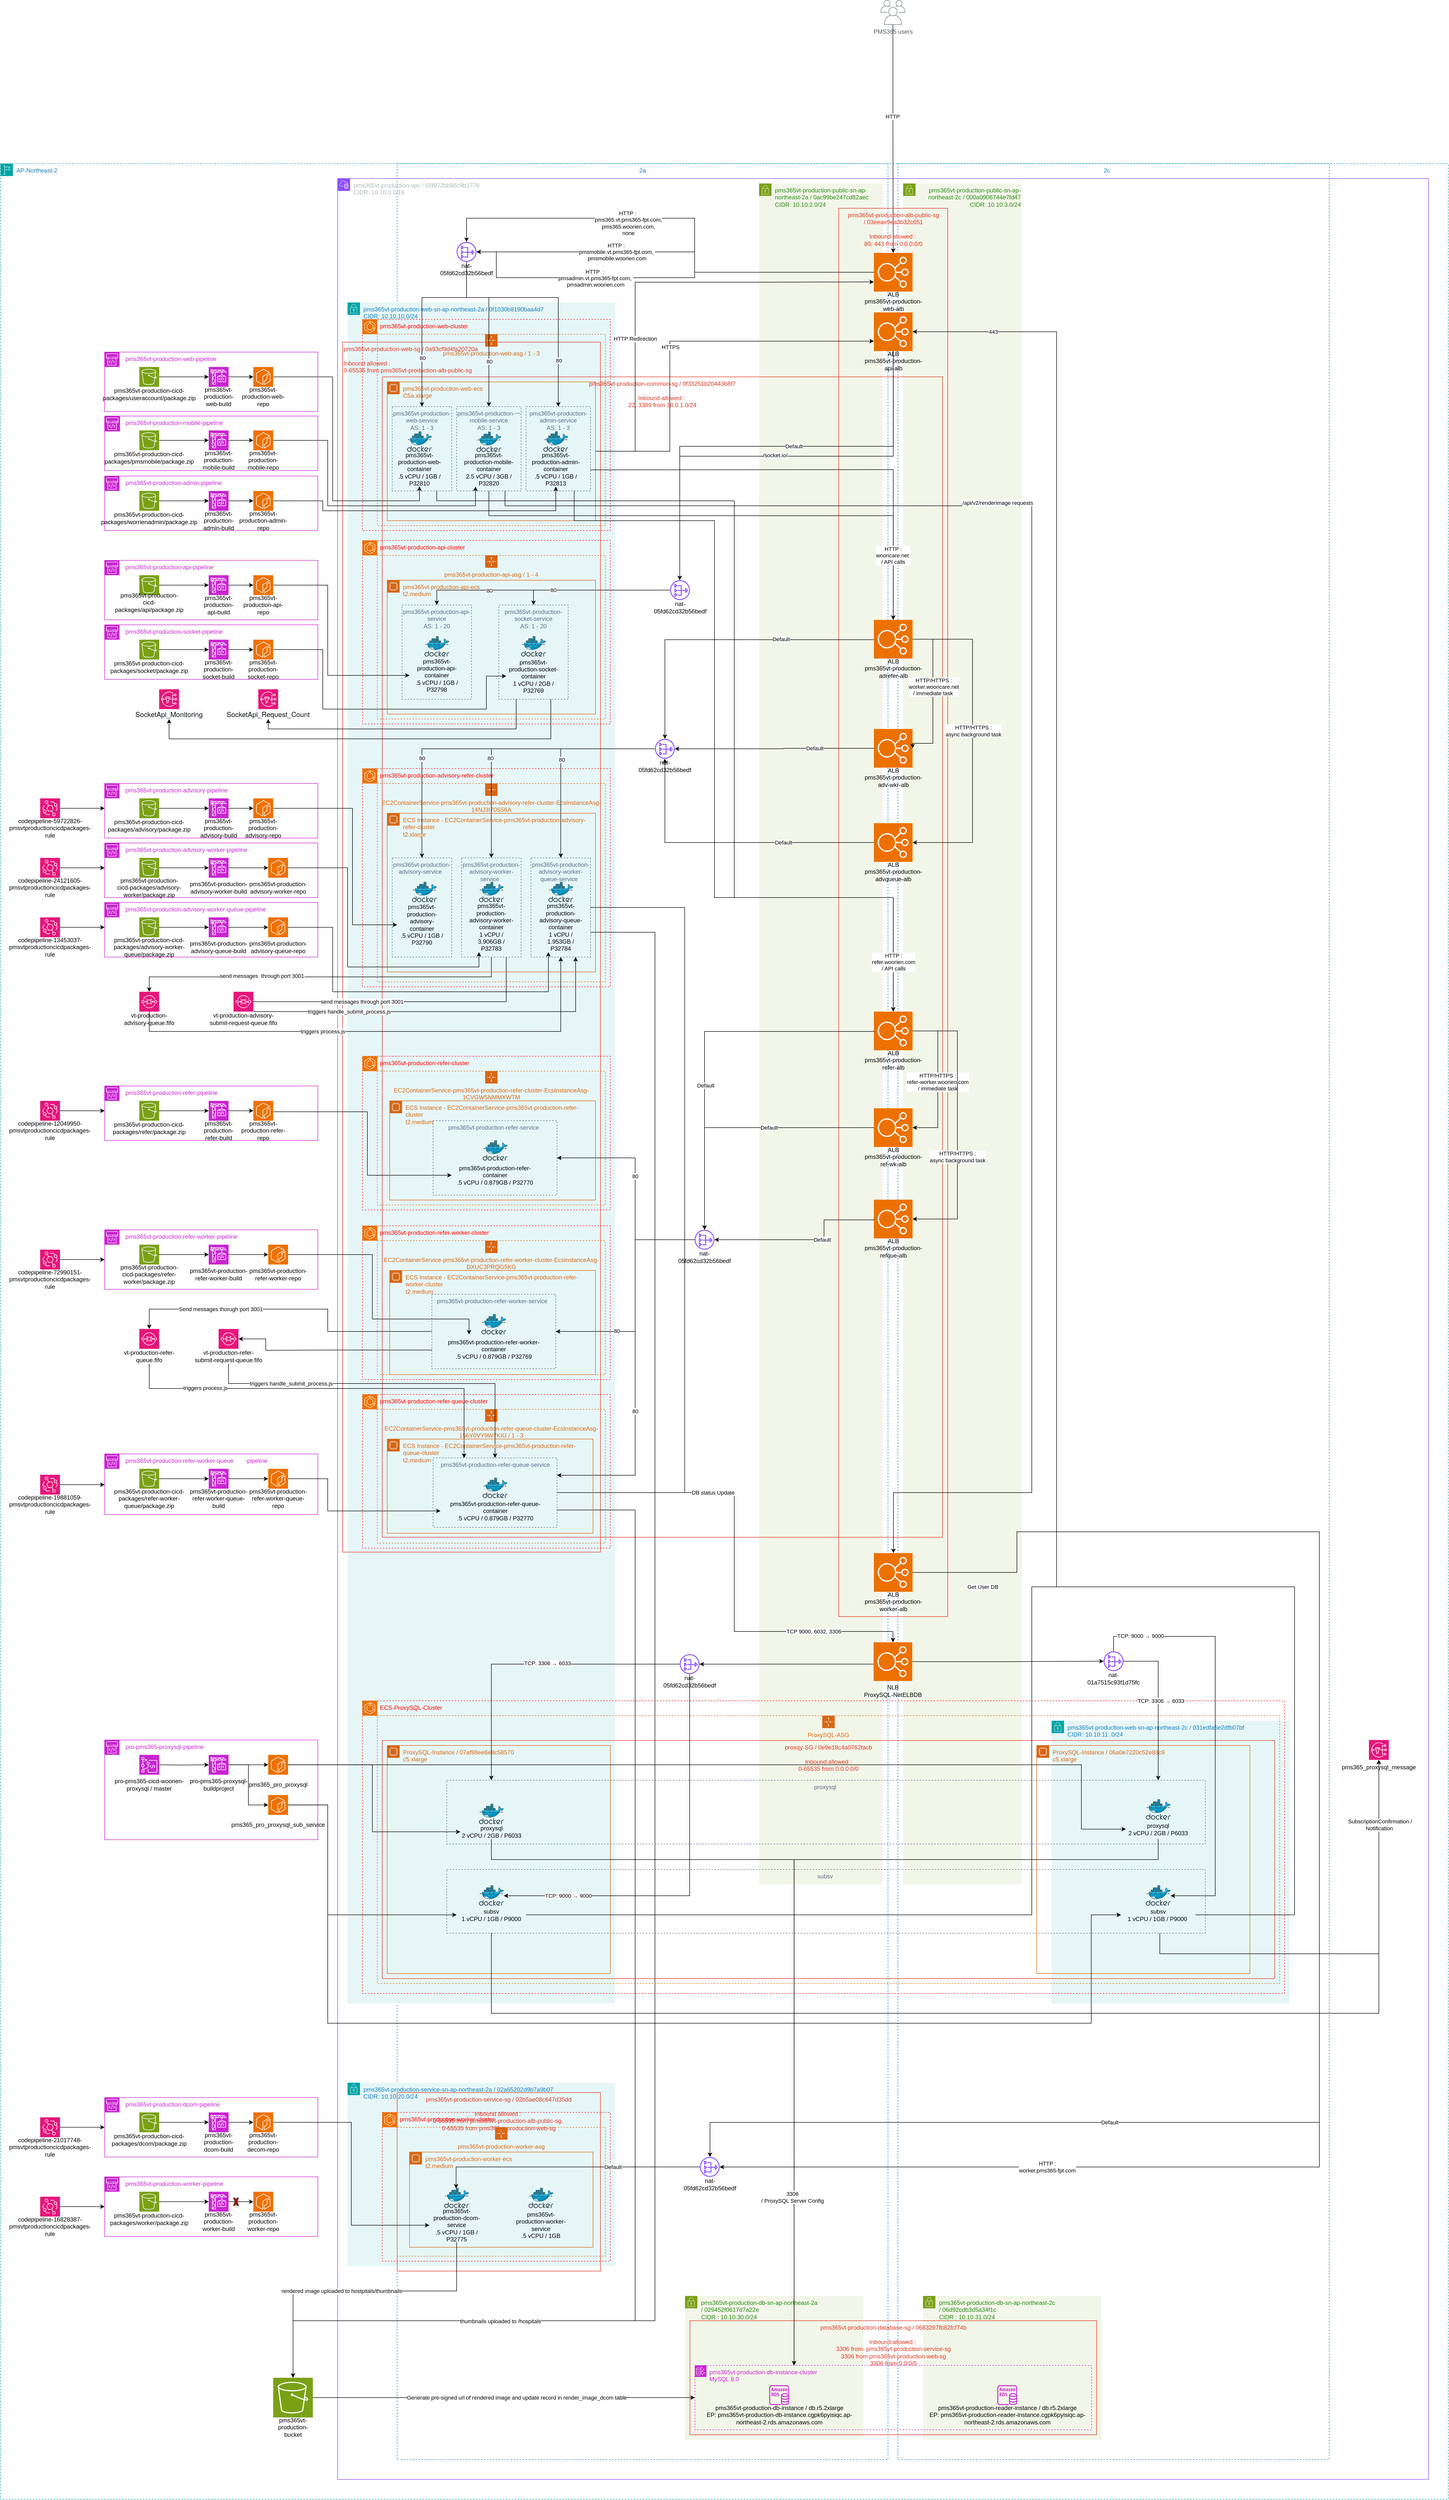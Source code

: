 <mxfile version="27.0.9">
  <diagram name="페이지-1" id="ZqMXFL6GJfZOKZ0d5WcC">
    <mxGraphModel dx="3203" dy="1565" grid="1" gridSize="10" guides="1" tooltips="1" connect="1" arrows="1" fold="1" page="1" pageScale="1" pageWidth="4000" pageHeight="6000" math="0" shadow="0">
      <root>
        <mxCell id="0" />
        <mxCell id="1" parent="0" />
        <mxCell id="JMxi9-ufpKFn6FyP5IY_-11" value="2a" style="fillColor=none;strokeColor=#147EBA;dashed=1;verticalAlign=top;fontStyle=0;fontColor=#147EBA;whiteSpace=wrap;html=1;" parent="1" vertex="1">
          <mxGeometry x="1160" y="490" width="990" height="4630" as="geometry" />
        </mxCell>
        <mxCell id="vQYOm6Cn9bs0695AP3KH-2" value="pms365vt-production-web-sn-ap-northeast-2a / 0f1030b8190baa4d7&lt;br&gt;CIDR: 10.10.10.0/24" style="points=[[0,0],[0.25,0],[0.5,0],[0.75,0],[1,0],[1,0.25],[1,0.5],[1,0.75],[1,1],[0.75,1],[0.5,1],[0.25,1],[0,1],[0,0.75],[0,0.5],[0,0.25]];outlineConnect=0;gradientColor=none;html=1;whiteSpace=wrap;fontSize=12;fontStyle=0;container=1;pointerEvents=0;collapsible=0;recursiveResize=0;shape=mxgraph.aws4.group;grIcon=mxgraph.aws4.group_security_group;grStroke=0;strokeColor=#00A4A6;fillColor=#E6F6F7;verticalAlign=top;align=left;spacingLeft=30;fontColor=#147EBA;dashed=0;" parent="1" vertex="1">
          <mxGeometry x="1060" y="770" width="540" height="3430" as="geometry" />
        </mxCell>
        <mxCell id="JMxi9-ufpKFn6FyP5IY_-16" value="&lt;div&gt;&lt;font style=&quot;color: light-dark(rgb(255, 0, 0), rgb(237, 237, 237));&quot;&gt;&lt;span style=&quot;white-space: pre;&quot;&gt;&#x9;&lt;/span&gt;&amp;nbsp;&amp;nbsp;pms365vt-production-web-cluster&lt;/font&gt;&lt;br&gt;&lt;/div&gt;" style="fillColor=none;strokeColor=light-dark(#ff0f0f, #8494aa);dashed=1;verticalAlign=top;fontStyle=0;fontColor=#5A6C86;whiteSpace=wrap;html=1;align=left;" parent="1" vertex="1">
          <mxGeometry x="1090" y="804" width="500" height="426" as="geometry" />
        </mxCell>
        <mxCell id="JMxi9-ufpKFn6FyP5IY_-88" value="pms365vt-production-web-sg / 0a93cf9d4fa20720a&lt;br&gt;&lt;div&gt;&lt;div&gt;&lt;br&gt;&lt;/div&gt;&lt;div&gt;Inbound allowed :&amp;nbsp;&lt;/div&gt;&lt;div&gt;0-65535 from&amp;nbsp;pms365vt-production-alb-public-sg&lt;/div&gt;&lt;/div&gt;" style="fillColor=none;strokeColor=#DD3522;verticalAlign=top;fontStyle=0;fontColor=#DD3522;whiteSpace=wrap;html=1;align=left;" parent="1" vertex="1">
          <mxGeometry x="1050" y="850" width="520" height="2440" as="geometry" />
        </mxCell>
        <mxCell id="JMxi9-ufpKFn6FyP5IY_-19" value="&lt;div&gt;&lt;span style=&quot;background-color: transparent; color: light-dark(rgb(216, 102, 19), rgb(216, 118, 46));&quot;&gt;pms365vt-production-web-asg / 1 - 3&lt;/span&gt;&lt;/div&gt;" style="points=[[0,0],[0.25,0],[0.5,0],[0.75,0],[1,0],[1,0.25],[1,0.5],[1,0.75],[1,1],[0.75,1],[0.5,1],[0.25,1],[0,1],[0,0.75],[0,0.5],[0,0.25]];outlineConnect=0;gradientColor=none;html=1;whiteSpace=wrap;fontSize=12;fontStyle=0;container=0;pointerEvents=0;collapsible=0;recursiveResize=0;shape=mxgraph.aws4.groupCenter;grIcon=mxgraph.aws4.group_auto_scaling_group;grStroke=1;strokeColor=#D86613;fillColor=none;verticalAlign=top;align=center;fontColor=#D86613;dashed=1;spacingTop=25;" parent="1" vertex="1">
          <mxGeometry x="1120" y="834" width="460" height="386" as="geometry" />
        </mxCell>
        <mxCell id="JMxi9-ufpKFn6FyP5IY_-10" value="AP-Northeast-2" style="points=[[0,0],[0.25,0],[0.5,0],[0.75,0],[1,0],[1,0.25],[1,0.5],[1,0.75],[1,1],[0.75,1],[0.5,1],[0.25,1],[0,1],[0,0.75],[0,0.5],[0,0.25]];outlineConnect=0;gradientColor=none;html=1;whiteSpace=wrap;fontSize=12;fontStyle=0;container=0;pointerEvents=0;collapsible=0;recursiveResize=0;shape=mxgraph.aws4.group;grIcon=mxgraph.aws4.group_region;strokeColor=#00A4A6;fillColor=none;verticalAlign=top;align=left;spacingLeft=30;fontColor=#147EBA;dashed=1;" parent="1" vertex="1">
          <mxGeometry x="360" y="490" width="2920" height="4710" as="geometry" />
        </mxCell>
        <mxCell id="JMxi9-ufpKFn6FyP5IY_-9" value="&lt;div&gt;pms365vt-production-vpc /&amp;nbsp;02f972bb96c9b1776&lt;/div&gt;&lt;div&gt;CIDR:&amp;nbsp;10.10.0.0/16&lt;/div&gt;" style="points=[[0,0],[0.25,0],[0.5,0],[0.75,0],[1,0],[1,0.25],[1,0.5],[1,0.75],[1,1],[0.75,1],[0.5,1],[0.25,1],[0,1],[0,0.75],[0,0.5],[0,0.25]];outlineConnect=0;gradientColor=none;html=1;whiteSpace=wrap;fontSize=12;fontStyle=0;container=0;pointerEvents=0;collapsible=0;recursiveResize=0;shape=mxgraph.aws4.group;grIcon=mxgraph.aws4.group_vpc2;strokeColor=#8C4FFF;fillColor=none;verticalAlign=top;align=left;spacingLeft=30;fontColor=#AAB7B8;dashed=0;" parent="1" vertex="1">
          <mxGeometry x="1040" y="520" width="2200" height="4640" as="geometry" />
        </mxCell>
        <mxCell id="JMxi9-ufpKFn6FyP5IY_-12" value="2c&amp;nbsp; &amp;nbsp; &amp;nbsp; &amp;nbsp;&amp;nbsp;" style="fillColor=none;strokeColor=#147EBA;dashed=1;verticalAlign=top;fontStyle=0;fontColor=#147EBA;whiteSpace=wrap;html=1;" parent="1" vertex="1">
          <mxGeometry x="2170" y="490" width="870" height="4630" as="geometry" />
        </mxCell>
        <mxCell id="JMxi9-ufpKFn6FyP5IY_-15" value="pms365vt-production-public-sn-ap-northeast-2c /&amp;nbsp;000a0906744e7fd47&lt;div&gt;CIDR: 10.10.3.0/24&lt;/div&gt;" style="points=[[0,0],[0.25,0],[0.5,0],[0.75,0],[1,0],[1,0.25],[1,0.5],[1,0.75],[1,1],[0.75,1],[0.5,1],[0.25,1],[0,1],[0,0.75],[0,0.5],[0,0.25]];outlineConnect=0;gradientColor=none;html=1;whiteSpace=wrap;fontSize=12;fontStyle=0;container=0;pointerEvents=0;collapsible=0;recursiveResize=0;shape=mxgraph.aws4.group;grIcon=mxgraph.aws4.group_security_group;grStroke=0;strokeColor=#7AA116;fillColor=#F2F6E8;verticalAlign=top;align=right;spacingLeft=30;fontColor=#248814;dashed=0;" parent="1" vertex="1">
          <mxGeometry x="2180.55" y="530" width="239" height="3430" as="geometry" />
        </mxCell>
        <mxCell id="vQYOm6Cn9bs0695AP3KH-1" value="pms365vt-production-public-sn-ap-northeast-2a /&amp;nbsp;0ac99be247cd82aec&lt;div&gt;CIDR: 10.10.2.0/24&lt;/div&gt;" style="points=[[0,0],[0.25,0],[0.5,0],[0.75,0],[1,0],[1,0.25],[1,0.5],[1,0.75],[1,1],[0.75,1],[0.5,1],[0.25,1],[0,1],[0,0.75],[0,0.5],[0,0.25]];outlineConnect=0;gradientColor=none;html=1;whiteSpace=wrap;fontSize=12;fontStyle=0;container=0;pointerEvents=0;collapsible=0;recursiveResize=0;shape=mxgraph.aws4.group;grIcon=mxgraph.aws4.group_security_group;grStroke=0;strokeColor=#7AA116;fillColor=#F2F6E8;verticalAlign=top;align=left;spacingLeft=30;fontColor=#248814;dashed=0;" parent="1" vertex="1">
          <mxGeometry x="1890" y="530" width="249.45" height="3430" as="geometry" />
        </mxCell>
        <mxCell id="JMxi9-ufpKFn6FyP5IY_-23" value="&lt;div&gt;pms365vt-production-common-sg / 0f33251b20443b8f7&lt;br&gt;&lt;div&gt;&lt;br&gt;&lt;/div&gt;&lt;div&gt;Inbound allowed :&amp;nbsp;&lt;/div&gt;&lt;div&gt;&lt;span style=&quot;background-color: transparent; color: light-dark(rgb(221, 53, 34), rgb(255, 133, 117));&quot;&gt;22, 3389 from&amp;nbsp;10.0.1.0/24&lt;/span&gt;&lt;/div&gt;&lt;/div&gt;" style="fillColor=none;strokeColor=#DD3522;verticalAlign=top;fontStyle=0;fontColor=#DD3522;whiteSpace=wrap;html=1;points=[[0,0,0,0,0],[0,0.25,0,0,0],[0,0.5,0,0,0],[0,0.75,0,0,0],[0,1,0,0,0],[0.25,0,0,0,0],[0.25,1,0,0,0],[0.5,0,0,0,0],[0.5,1,0,0,0],[0.75,0,0,0,0],[0.75,1,0,0,0],[1,0,0,0,0],[1,0.17,0,0,0],[1,0.25,0,0,0],[1,0.33,0,0,0],[1,0.5,0,0,0],[1,0.67,0,0,0],[1,0.75,0,0,0],[1,0.83,0,0,0],[1,1,0,0,0]];" parent="1" vertex="1">
          <mxGeometry x="1130" y="920" width="1130" height="2340" as="geometry" />
        </mxCell>
        <mxCell id="vQYOm6Cn9bs0695AP3KH-7" style="edgeStyle=orthogonalEdgeStyle;rounded=0;orthogonalLoop=1;jettySize=auto;html=1;exitX=0;exitY=0.5;exitDx=0;exitDy=0;exitPerimeter=0;" parent="1" source="JMxi9-ufpKFn6FyP5IY_-2" target="vQYOm6Cn9bs0695AP3KH-3" edge="1">
          <mxGeometry relative="1" as="geometry">
            <Array as="points">
              <mxPoint x="1760" y="709" />
              <mxPoint x="1760" y="720" />
              <mxPoint x="1360" y="720" />
              <mxPoint x="1360" y="668" />
            </Array>
          </mxGeometry>
        </mxCell>
        <mxCell id="JMxi9-ufpKFn6FyP5IY_-7" style="edgeStyle=orthogonalEdgeStyle;rounded=0;orthogonalLoop=1;jettySize=auto;html=1;entryX=0.5;entryY=0;entryDx=0;entryDy=0;entryPerimeter=0;" parent="1" source="JMxi9-ufpKFn6FyP5IY_-61" target="JMxi9-ufpKFn6FyP5IY_-2" edge="1">
          <mxGeometry relative="1" as="geometry">
            <mxPoint x="1760.108" y="419.79" as="sourcePoint" />
          </mxGeometry>
        </mxCell>
        <mxCell id="JMxi9-ufpKFn6FyP5IY_-8" value="HTTP" style="edgeLabel;html=1;align=center;verticalAlign=middle;resizable=0;points=[];" parent="JMxi9-ufpKFn6FyP5IY_-7" vertex="1" connectable="0">
          <mxGeometry x="-0.198" y="-1" relative="1" as="geometry">
            <mxPoint as="offset" />
          </mxGeometry>
        </mxCell>
        <mxCell id="JMxi9-ufpKFn6FyP5IY_-45" style="edgeStyle=orthogonalEdgeStyle;rounded=0;orthogonalLoop=1;jettySize=auto;html=1;exitX=0;exitY=0.5;exitDx=0;exitDy=0;exitPerimeter=0;" parent="1" source="JMxi9-ufpKFn6FyP5IY_-2" target="vQYOm6Cn9bs0695AP3KH-3" edge="1">
          <mxGeometry relative="1" as="geometry">
            <Array as="points">
              <mxPoint x="1760" y="709" />
              <mxPoint x="1760" y="600" />
              <mxPoint x="1300" y="600" />
            </Array>
          </mxGeometry>
        </mxCell>
        <mxCell id="JMxi9-ufpKFn6FyP5IY_-46" value="HTTP :&amp;nbsp;&lt;br&gt;pms365.vt.pms365-fpt.com, &lt;br&gt;pms365.woorien.com, &lt;br&gt;none" style="edgeLabel;html=1;align=center;verticalAlign=middle;resizable=0;points=[];" parent="JMxi9-ufpKFn6FyP5IY_-45" vertex="1" connectable="0">
          <mxGeometry x="0.486" y="1" relative="1" as="geometry">
            <mxPoint x="122" y="9" as="offset" />
          </mxGeometry>
        </mxCell>
        <mxCell id="JMxi9-ufpKFn6FyP5IY_-47" style="edgeStyle=orthogonalEdgeStyle;rounded=0;orthogonalLoop=1;jettySize=auto;html=1;exitX=0;exitY=0.5;exitDx=0;exitDy=0;exitPerimeter=0;" parent="1" source="JMxi9-ufpKFn6FyP5IY_-2" edge="1">
          <mxGeometry relative="1" as="geometry">
            <Array as="points">
              <mxPoint x="1760" y="709" />
              <mxPoint x="1760" y="668" />
            </Array>
            <mxPoint x="1529.05" y="670.014" as="sourcePoint" />
            <mxPoint x="1320" y="668.014" as="targetPoint" />
          </mxGeometry>
        </mxCell>
        <mxCell id="JMxi9-ufpKFn6FyP5IY_-48" value="HTTP :&amp;nbsp;&lt;br&gt;pmsmobile.vt.pms365-fpt.com,&amp;nbsp;&lt;br&gt;pmsmobile.woorien.com" style="edgeLabel;html=1;align=center;verticalAlign=middle;resizable=0;points=[];" parent="JMxi9-ufpKFn6FyP5IY_-47" vertex="1" connectable="0">
          <mxGeometry x="0.503" y="1" relative="1" as="geometry">
            <mxPoint x="73" y="-1" as="offset" />
          </mxGeometry>
        </mxCell>
        <mxCell id="JMxi9-ufpKFn6FyP5IY_-58" style="edgeStyle=orthogonalEdgeStyle;rounded=0;orthogonalLoop=1;jettySize=auto;html=1;entryX=0.5;entryY=1;entryDx=0;entryDy=0;exitX=1;exitY=0.5;exitDx=0;exitDy=0;exitPerimeter=0;" parent="1" source="JMxi9-ufpKFn6FyP5IY_-51" target="JMxi9-ufpKFn6FyP5IY_-41" edge="1">
          <mxGeometry relative="1" as="geometry">
            <Array as="points">
              <mxPoint x="1030" y="920" />
              <mxPoint x="1030" y="1170" />
              <mxPoint x="1205" y="1170" />
            </Array>
            <mxPoint x="960" y="920" as="sourcePoint" />
            <mxPoint x="1250" y="1094.99" as="targetPoint" />
          </mxGeometry>
        </mxCell>
        <mxCell id="JMxi9-ufpKFn6FyP5IY_-59" style="edgeStyle=orthogonalEdgeStyle;rounded=0;orthogonalLoop=1;jettySize=auto;html=1;entryX=0.25;entryY=1;entryDx=0;entryDy=0;exitX=1;exitY=0.5;exitDx=0;exitDy=0;exitPerimeter=0;" parent="1" source="JMxi9-ufpKFn6FyP5IY_-84" target="JMxi9-ufpKFn6FyP5IY_-42" edge="1">
          <mxGeometry relative="1" as="geometry">
            <Array as="points">
              <mxPoint x="1020" y="1048" />
              <mxPoint x="1020" y="1180" />
              <mxPoint x="1318" y="1180" />
              <mxPoint x="1318" y="1141" />
            </Array>
          </mxGeometry>
        </mxCell>
        <mxCell id="JMxi9-ufpKFn6FyP5IY_-60" style="edgeStyle=orthogonalEdgeStyle;rounded=0;orthogonalLoop=1;jettySize=auto;html=1;entryX=0.5;entryY=1;entryDx=0;entryDy=0;exitX=1;exitY=0.5;exitDx=0;exitDy=0;exitPerimeter=0;" parent="1" source="JMxi9-ufpKFn6FyP5IY_-95" target="JMxi9-ufpKFn6FyP5IY_-43" edge="1">
          <mxGeometry relative="1" as="geometry">
            <Array as="points">
              <mxPoint x="1010" y="1170" />
              <mxPoint x="1010" y="1190" />
              <mxPoint x="1480" y="1190" />
            </Array>
          </mxGeometry>
        </mxCell>
        <mxCell id="JMxi9-ufpKFn6FyP5IY_-61" value="PMS365 users" style="sketch=0;outlineConnect=0;gradientColor=none;fontColor=#545B64;strokeColor=none;fillColor=#879196;dashed=0;verticalLabelPosition=bottom;verticalAlign=top;align=center;html=1;fontSize=12;fontStyle=0;aspect=fixed;shape=mxgraph.aws4.illustration_users;pointerEvents=1" parent="1" vertex="1">
          <mxGeometry x="2135" y="160" width="50" height="50" as="geometry" />
        </mxCell>
        <mxCell id="JMxi9-ufpKFn6FyP5IY_-67" value="            pms365vt-production-web-pipeline" style="group;strokeColor=light-dark(#c925d1, #ededed);fontColor=light-dark(#c925d1, #ededed);align=left;container=0;" parent="1" vertex="1" connectable="0">
          <mxGeometry x="570" y="870" width="430" height="120" as="geometry" />
        </mxCell>
        <mxCell id="JMxi9-ufpKFn6FyP5IY_-75" value="            pms365vt-production-mobile-pipeline" style="group;strokeColor=light-dark(#c925d1, #ededed);fontColor=light-dark(#c925d1, #ededed);align=left;container=0;" parent="1" vertex="1" connectable="0">
          <mxGeometry x="570" y="998.99" width="430" height="110" as="geometry" />
        </mxCell>
        <mxCell id="S4oi2WDk3Jt6-ERt2kHP-5" value="pms365vt-production-web-service&lt;div&gt;AS: 1 - 3&lt;/div&gt;" style="fillColor=none;strokeColor=#5A6C86;dashed=1;verticalAlign=top;fontStyle=0;fontColor=#5A6C86;whiteSpace=wrap;html=1;" vertex="1" parent="1">
          <mxGeometry x="1150" y="980" width="120" height="170" as="geometry" />
        </mxCell>
        <mxCell id="JMxi9-ufpKFn6FyP5IY_-28" value="&lt;div&gt;pms365vt-production-web-ecs&lt;/div&gt;&lt;div&gt;C5a.xlarge&lt;/div&gt;" style="points=[[0,0],[0.25,0],[0.5,0],[0.75,0],[1,0],[1,0.25],[1,0.5],[1,0.75],[1,1],[0.75,1],[0.5,1],[0.25,1],[0,1],[0,0.75],[0,0.5],[0,0.25]];outlineConnect=0;gradientColor=none;html=1;whiteSpace=wrap;fontSize=12;fontStyle=0;container=0;pointerEvents=0;collapsible=0;recursiveResize=0;shape=mxgraph.aws4.group;grIcon=mxgraph.aws4.group_ec2_instance_contents;strokeColor=#D86613;fillColor=none;verticalAlign=top;align=left;spacingLeft=30;fontColor=#D86613;dashed=0;" parent="1" vertex="1">
          <mxGeometry x="1140" y="930" width="420" height="280" as="geometry" />
        </mxCell>
        <mxCell id="JMxi9-ufpKFn6FyP5IY_-89" value="            pms365vt-production-admin-pipeline" style="group;strokeColor=light-dark(#c925d1, #ededed);fontColor=light-dark(#c925d1, #ededed);align=left;container=0;" parent="1" vertex="1" connectable="0">
          <mxGeometry x="570" y="1120" width="430" height="110" as="geometry" />
        </mxCell>
        <mxCell id="vQYOm6Cn9bs0695AP3KH-5" value="" style="group" parent="1" vertex="1" connectable="0">
          <mxGeometry x="1270" y="648" width="60" height="70" as="geometry" />
        </mxCell>
        <mxCell id="vQYOm6Cn9bs0695AP3KH-3" value="" style="sketch=0;outlineConnect=0;fontColor=#232F3E;gradientColor=none;fillColor=#8C4FFF;strokeColor=none;dashed=0;verticalLabelPosition=bottom;verticalAlign=top;align=center;html=1;fontSize=12;fontStyle=0;aspect=fixed;pointerEvents=1;shape=mxgraph.aws4.nat_gateway;" parent="vQYOm6Cn9bs0695AP3KH-5" vertex="1">
          <mxGeometry x="10" width="40" height="40" as="geometry" />
        </mxCell>
        <mxCell id="vQYOm6Cn9bs0695AP3KH-4" value="nat-05fd62cd32b56bedf" style="text;html=1;align=center;verticalAlign=middle;whiteSpace=wrap;rounded=0;" parent="vQYOm6Cn9bs0695AP3KH-5" vertex="1">
          <mxGeometry y="40" width="60" height="30" as="geometry" />
        </mxCell>
        <mxCell id="JMxi9-ufpKFn6FyP5IY_-49" style="edgeStyle=orthogonalEdgeStyle;rounded=0;orthogonalLoop=1;jettySize=auto;html=1;entryX=0.5;entryY=0;entryDx=0;entryDy=0;" parent="1" source="vQYOm6Cn9bs0695AP3KH-3" target="S4oi2WDk3Jt6-ERt2kHP-2" edge="1">
          <mxGeometry relative="1" as="geometry">
            <Array as="points">
              <mxPoint x="1300" y="760" />
              <mxPoint x="1485" y="760" />
            </Array>
          </mxGeometry>
        </mxCell>
        <mxCell id="JMxi9-ufpKFn6FyP5IY_-50" value="HTTP&amp;nbsp; :&amp;nbsp;&lt;br&gt;pmsadmin.vt.pms365-fpt.com,&amp;nbsp;&lt;br&gt;pmsadmin.woorien.com" style="edgeLabel;html=1;align=center;verticalAlign=middle;resizable=0;points=[];" parent="JMxi9-ufpKFn6FyP5IY_-49" vertex="1" connectable="0">
          <mxGeometry x="0.813" relative="1" as="geometry">
            <mxPoint x="75" y="-215" as="offset" />
          </mxGeometry>
        </mxCell>
        <mxCell id="S4oi2WDk3Jt6-ERt2kHP-3" value="80" style="edgeLabel;html=1;align=center;verticalAlign=middle;resizable=0;points=[];" vertex="1" connectable="0" parent="JMxi9-ufpKFn6FyP5IY_-49">
          <mxGeometry x="0.611" y="1" relative="1" as="geometry">
            <mxPoint as="offset" />
          </mxGeometry>
        </mxCell>
        <mxCell id="vQYOm6Cn9bs0695AP3KH-8" style="edgeStyle=orthogonalEdgeStyle;rounded=0;orthogonalLoop=1;jettySize=auto;html=1;entryX=0.5;entryY=0;entryDx=0;entryDy=0;" parent="1" source="vQYOm6Cn9bs0695AP3KH-3" target="S4oi2WDk3Jt6-ERt2kHP-4" edge="1">
          <mxGeometry relative="1" as="geometry">
            <Array as="points">
              <mxPoint x="1300" y="760" />
              <mxPoint x="1345" y="760" />
            </Array>
          </mxGeometry>
        </mxCell>
        <mxCell id="S4oi2WDk3Jt6-ERt2kHP-6" value="80" style="edgeLabel;html=1;align=center;verticalAlign=middle;resizable=0;points=[];" vertex="1" connectable="0" parent="vQYOm6Cn9bs0695AP3KH-8">
          <mxGeometry x="0.46" y="1" relative="1" as="geometry">
            <mxPoint as="offset" />
          </mxGeometry>
        </mxCell>
        <mxCell id="vQYOm6Cn9bs0695AP3KH-9" style="edgeStyle=orthogonalEdgeStyle;rounded=0;orthogonalLoop=1;jettySize=auto;html=1;entryX=0.5;entryY=0;entryDx=0;entryDy=0;" parent="1" source="vQYOm6Cn9bs0695AP3KH-3" target="S4oi2WDk3Jt6-ERt2kHP-5" edge="1">
          <mxGeometry relative="1" as="geometry">
            <Array as="points">
              <mxPoint x="1300" y="760" />
              <mxPoint x="1210" y="760" />
            </Array>
          </mxGeometry>
        </mxCell>
        <mxCell id="S4oi2WDk3Jt6-ERt2kHP-7" value="80" style="edgeLabel;html=1;align=center;verticalAlign=middle;resizable=0;points=[];" vertex="1" connectable="0" parent="vQYOm6Cn9bs0695AP3KH-9">
          <mxGeometry x="0.485" y="1" relative="1" as="geometry">
            <mxPoint as="offset" />
          </mxGeometry>
        </mxCell>
        <mxCell id="JMxi9-ufpKFn6FyP5IY_-5" value="pms365vt-production-alb-public-sg&lt;div&gt;/ 03eeae9ea3b32c651&lt;div&gt;&lt;br&gt;&lt;/div&gt;&lt;div&gt;Inbound allowed :&amp;nbsp;&lt;/div&gt;&lt;div&gt;80, 443&amp;nbsp;&lt;span style=&quot;background-color: transparent; color: light-dark(rgb(221, 53, 34), rgb(255, 133, 117));&quot;&gt;from 0.0.0.0/0&lt;/span&gt;&lt;/div&gt;&lt;/div&gt;" style="fillColor=none;strokeColor=#DD3522;verticalAlign=top;fontStyle=0;fontColor=#DD3522;whiteSpace=wrap;html=1;" parent="1" vertex="1">
          <mxGeometry x="2050.55" y="580" width="220" height="2840" as="geometry" />
        </mxCell>
        <mxCell id="JMxi9-ufpKFn6FyP5IY_-4" value="" style="group" parent="1" vertex="1" connectable="0">
          <mxGeometry x="2100.55" y="670" width="120" height="118" as="geometry" />
        </mxCell>
        <mxCell id="JMxi9-ufpKFn6FyP5IY_-2" value="" style="sketch=0;points=[[0,0,0],[0.25,0,0],[0.5,0,0],[0.75,0,0],[1,0,0],[0,1,0],[0.25,1,0],[0.5,1,0],[0.75,1,0],[1,1,0],[0,0.25,0],[0,0.5,0],[0,0.75,0],[1,0.25,0],[1,0.5,0],[1,0.75,0]];outlineConnect=0;fontColor=#232F3E;fillColor=#ED7100;strokeColor=#ffffff;dashed=0;verticalLabelPosition=bottom;verticalAlign=top;align=center;html=1;fontSize=12;fontStyle=0;aspect=fixed;shape=mxgraph.aws4.resourceIcon;resIcon=mxgraph.aws4.elastic_load_balancing;" parent="JMxi9-ufpKFn6FyP5IY_-4" vertex="1">
          <mxGeometry x="21" width="78" height="78" as="geometry" />
        </mxCell>
        <mxCell id="JMxi9-ufpKFn6FyP5IY_-3" value="ALB&lt;div&gt;pms365vt-production-web-alb&lt;/div&gt;" style="text;html=1;align=center;verticalAlign=middle;whiteSpace=wrap;rounded=0;" parent="JMxi9-ufpKFn6FyP5IY_-4" vertex="1">
          <mxGeometry y="78" width="120" height="40" as="geometry" />
        </mxCell>
        <mxCell id="vQYOm6Cn9bs0695AP3KH-11" value="" style="group" parent="1" vertex="1" connectable="0">
          <mxGeometry x="2100.55" y="790" width="120" height="118" as="geometry" />
        </mxCell>
        <mxCell id="vQYOm6Cn9bs0695AP3KH-12" value="" style="sketch=0;points=[[0,0,0],[0.25,0,0],[0.5,0,0],[0.75,0,0],[1,0,0],[0,1,0],[0.25,1,0],[0.5,1,0],[0.75,1,0],[1,1,0],[0,0.25,0],[0,0.5,0],[0,0.75,0],[1,0.25,0],[1,0.5,0],[1,0.75,0]];outlineConnect=0;fontColor=#232F3E;fillColor=#ED7100;strokeColor=#ffffff;dashed=0;verticalLabelPosition=bottom;verticalAlign=top;align=center;html=1;fontSize=12;fontStyle=0;aspect=fixed;shape=mxgraph.aws4.resourceIcon;resIcon=mxgraph.aws4.elastic_load_balancing;" parent="vQYOm6Cn9bs0695AP3KH-11" vertex="1">
          <mxGeometry x="21" width="78" height="78" as="geometry" />
        </mxCell>
        <mxCell id="vQYOm6Cn9bs0695AP3KH-13" value="ALB&lt;div&gt;pms365vt-production-api-alb&lt;/div&gt;" style="text;html=1;align=center;verticalAlign=middle;whiteSpace=wrap;rounded=0;" parent="vQYOm6Cn9bs0695AP3KH-11" vertex="1">
          <mxGeometry y="78" width="120" height="40" as="geometry" />
        </mxCell>
        <mxCell id="vQYOm6Cn9bs0695AP3KH-17" value="&lt;div&gt;&lt;font style=&quot;color: light-dark(rgb(255, 0, 0), rgb(237, 237, 237));&quot;&gt;&lt;span style=&quot;white-space: pre;&quot;&gt;&#x9;&lt;/span&gt;&amp;nbsp;&amp;nbsp;pms365vt-production-api-cluster&lt;/font&gt;&lt;br&gt;&lt;/div&gt;" style="fillColor=none;strokeColor=light-dark(#ff0f0f, #8494aa);dashed=1;verticalAlign=top;fontStyle=0;fontColor=#5A6C86;whiteSpace=wrap;html=1;align=left;" parent="1" vertex="1">
          <mxGeometry x="1090" y="1250" width="500" height="370" as="geometry" />
        </mxCell>
        <mxCell id="Ck2yxQEW_dNQ0KbmNYGs-47" value="pms365vt-production-service-sn-ap-northeast-2a / 02a65202d9b7a9b07&lt;br&gt;CIDR: 10.10.20.0/24" style="points=[[0,0],[0.25,0],[0.5,0],[0.75,0],[1,0],[1,0.25],[1,0.5],[1,0.75],[1,1],[0.75,1],[0.5,1],[0.25,1],[0,1],[0,0.75],[0,0.5],[0,0.25]];outlineConnect=0;gradientColor=none;html=1;whiteSpace=wrap;fontSize=12;fontStyle=0;container=1;pointerEvents=0;collapsible=0;recursiveResize=0;shape=mxgraph.aws4.group;grIcon=mxgraph.aws4.group_security_group;grStroke=0;strokeColor=#00A4A6;fillColor=#E6F6F7;verticalAlign=top;align=left;spacingLeft=30;fontColor=#147EBA;dashed=0;" parent="1" vertex="1">
          <mxGeometry x="1060" y="4360" width="540" height="369.86" as="geometry" />
        </mxCell>
        <mxCell id="Ck2yxQEW_dNQ0KbmNYGs-64" value="pms365vt-production-service-sg / 02b5ae08c647d35dd&lt;br&gt;&lt;div&gt;&lt;div&gt;&lt;br&gt;&lt;/div&gt;&lt;div&gt;Inbound allowed :&amp;nbsp;&lt;/div&gt;&lt;div&gt;0-65535 from&amp;nbsp;pms365vt-production-alb-public-sg,&amp;nbsp;&lt;/div&gt;&lt;/div&gt;&lt;div&gt;0-65535 from pms365vt-production-web-sg&lt;/div&gt;" style="fillColor=none;strokeColor=#DD3522;verticalAlign=top;fontStyle=0;fontColor=#DD3522;whiteSpace=wrap;html=1;" parent="1" vertex="1">
          <mxGeometry x="1160" y="4380" width="410" height="359.86" as="geometry" />
        </mxCell>
        <mxCell id="vQYOm6Cn9bs0695AP3KH-19" value="pms365vt-production-api-asg / 1 - 4" style="points=[[0,0],[0.25,0],[0.5,0],[0.75,0],[1,0],[1,0.25],[1,0.5],[1,0.75],[1,1],[0.75,1],[0.5,1],[0.25,1],[0,1],[0,0.75],[0,0.5],[0,0.25]];outlineConnect=0;gradientColor=none;html=1;whiteSpace=wrap;fontSize=12;fontStyle=0;container=0;pointerEvents=0;collapsible=0;recursiveResize=0;shape=mxgraph.aws4.groupCenter;grIcon=mxgraph.aws4.group_auto_scaling_group;grStroke=1;strokeColor=#D86613;fillColor=none;verticalAlign=top;align=center;fontColor=#D86613;dashed=1;spacingTop=25;" parent="1" vertex="1">
          <mxGeometry x="1120" y="1280" width="460" height="330" as="geometry" />
        </mxCell>
        <mxCell id="JMxi9-ufpKFn6FyP5IY_-63" value="" style="sketch=0;points=[[0,0,0],[0.25,0,0],[0.5,0,0],[0.75,0,0],[1,0,0],[0,1,0],[0.25,1,0],[0.5,1,0],[0.75,1,0],[1,1,0],[0,0.25,0],[0,0.5,0],[0,0.75,0],[1,0.25,0],[1,0.5,0],[1,0.75,0]];outlineConnect=0;fontColor=#232F3E;fillColor=#C925D1;strokeColor=#ffffff;dashed=0;verticalLabelPosition=bottom;verticalAlign=top;align=center;html=1;fontSize=12;fontStyle=0;aspect=fixed;shape=mxgraph.aws4.resourceIcon;resIcon=mxgraph.aws4.codepipeline;" parent="1" vertex="1">
          <mxGeometry x="570" y="870" width="30" height="30" as="geometry" />
        </mxCell>
        <mxCell id="JMxi9-ufpKFn6FyP5IY_-69" value="" style="group" parent="1" vertex="1" connectable="0">
          <mxGeometry x="630" y="900" width="60" height="70" as="geometry" />
        </mxCell>
        <mxCell id="JMxi9-ufpKFn6FyP5IY_-65" value="" style="sketch=0;points=[[0,0,0],[0.25,0,0],[0.5,0,0],[0.75,0,0],[1,0,0],[0,1,0],[0.25,1,0],[0.5,1,0],[0.75,1,0],[1,1,0],[0,0.25,0],[0,0.5,0],[0,0.75,0],[1,0.25,0],[1,0.5,0],[1,0.75,0]];outlineConnect=0;fontColor=#232F3E;fillColor=#7AA116;strokeColor=#ffffff;dashed=0;verticalLabelPosition=bottom;verticalAlign=top;align=center;html=1;fontSize=12;fontStyle=0;aspect=fixed;shape=mxgraph.aws4.resourceIcon;resIcon=mxgraph.aws4.s3;" parent="JMxi9-ufpKFn6FyP5IY_-69" vertex="1">
          <mxGeometry x="10" width="40" height="40" as="geometry" />
        </mxCell>
        <mxCell id="JMxi9-ufpKFn6FyP5IY_-68" value="&lt;div&gt;&lt;span style=&quot;background-color: transparent; color: light-dark(rgb(0, 0, 0), rgb(255, 255, 255));&quot;&gt;pms365vt-production-cicd-packages/useraccount/package.zip&lt;/span&gt;&lt;/div&gt;" style="text;html=1;align=center;verticalAlign=middle;whiteSpace=wrap;rounded=0;" parent="JMxi9-ufpKFn6FyP5IY_-69" vertex="1">
          <mxGeometry y="40" width="60" height="30" as="geometry" />
        </mxCell>
        <mxCell id="JMxi9-ufpKFn6FyP5IY_-71" value="" style="group" parent="1" vertex="1" connectable="0">
          <mxGeometry x="770" y="900" width="60" height="80" as="geometry" />
        </mxCell>
        <mxCell id="JMxi9-ufpKFn6FyP5IY_-62" value="" style="sketch=0;points=[[0,0,0],[0.25,0,0],[0.5,0,0],[0.75,0,0],[1,0,0],[0,1,0],[0.25,1,0],[0.5,1,0],[0.75,1,0],[1,1,0],[0,0.25,0],[0,0.5,0],[0,0.75,0],[1,0.25,0],[1,0.5,0],[1,0.75,0]];outlineConnect=0;fontColor=#232F3E;fillColor=#C925D1;strokeColor=#ffffff;dashed=0;verticalLabelPosition=bottom;verticalAlign=top;align=center;html=1;fontSize=12;fontStyle=0;aspect=fixed;shape=mxgraph.aws4.resourceIcon;resIcon=mxgraph.aws4.codebuild;" parent="JMxi9-ufpKFn6FyP5IY_-71" vertex="1">
          <mxGeometry x="10" width="40" height="40" as="geometry" />
        </mxCell>
        <mxCell id="JMxi9-ufpKFn6FyP5IY_-70" value="pms365vt-production-web-build" style="text;html=1;align=center;verticalAlign=middle;whiteSpace=wrap;rounded=0;" parent="JMxi9-ufpKFn6FyP5IY_-71" vertex="1">
          <mxGeometry y="40" width="60" height="40" as="geometry" />
        </mxCell>
        <mxCell id="JMxi9-ufpKFn6FyP5IY_-72" value="" style="group" parent="1" vertex="1" connectable="0">
          <mxGeometry x="840" y="900" width="100" height="80" as="geometry" />
        </mxCell>
        <mxCell id="JMxi9-ufpKFn6FyP5IY_-51" value="" style="sketch=0;points=[[0,0,0],[0.25,0,0],[0.5,0,0],[0.75,0,0],[1,0,0],[0,1,0],[0.25,1,0],[0.5,1,0],[0.75,1,0],[1,1,0],[0,0.25,0],[0,0.5,0],[0,0.75,0],[1,0.25,0],[1,0.5,0],[1,0.75,0]];outlineConnect=0;fontColor=#232F3E;fillColor=#ED7100;strokeColor=#ffffff;dashed=0;verticalLabelPosition=bottom;verticalAlign=top;align=center;html=1;fontSize=12;fontStyle=0;aspect=fixed;shape=mxgraph.aws4.resourceIcon;resIcon=mxgraph.aws4.ecr;" parent="JMxi9-ufpKFn6FyP5IY_-72" vertex="1">
          <mxGeometry x="30" width="40" height="40" as="geometry" />
        </mxCell>
        <mxCell id="JMxi9-ufpKFn6FyP5IY_-53" value="pms365vt-production-web-repo" style="text;html=1;align=center;verticalAlign=middle;whiteSpace=wrap;rounded=0;" parent="JMxi9-ufpKFn6FyP5IY_-72" vertex="1">
          <mxGeometry y="40" width="100" height="40" as="geometry" />
        </mxCell>
        <mxCell id="JMxi9-ufpKFn6FyP5IY_-73" style="edgeStyle=orthogonalEdgeStyle;rounded=0;orthogonalLoop=1;jettySize=auto;html=1;entryX=0;entryY=0.5;entryDx=0;entryDy=0;entryPerimeter=0;" parent="1" source="JMxi9-ufpKFn6FyP5IY_-65" target="JMxi9-ufpKFn6FyP5IY_-62" edge="1">
          <mxGeometry relative="1" as="geometry" />
        </mxCell>
        <mxCell id="JMxi9-ufpKFn6FyP5IY_-74" style="edgeStyle=orthogonalEdgeStyle;rounded=0;orthogonalLoop=1;jettySize=auto;html=1;entryX=0;entryY=0.5;entryDx=0;entryDy=0;entryPerimeter=0;" parent="1" source="JMxi9-ufpKFn6FyP5IY_-62" target="JMxi9-ufpKFn6FyP5IY_-51" edge="1">
          <mxGeometry relative="1" as="geometry" />
        </mxCell>
        <mxCell id="JMxi9-ufpKFn6FyP5IY_-76" value="" style="sketch=0;points=[[0,0,0],[0.25,0,0],[0.5,0,0],[0.75,0,0],[1,0,0],[0,1,0],[0.25,1,0],[0.5,1,0],[0.75,1,0],[1,1,0],[0,0.25,0],[0,0.5,0],[0,0.75,0],[1,0.25,0],[1,0.5,0],[1,0.75,0]];outlineConnect=0;fontColor=#232F3E;fillColor=#C925D1;strokeColor=#ffffff;dashed=0;verticalLabelPosition=bottom;verticalAlign=top;align=center;html=1;fontSize=12;fontStyle=0;aspect=fixed;shape=mxgraph.aws4.resourceIcon;resIcon=mxgraph.aws4.codepipeline;" parent="1" vertex="1">
          <mxGeometry x="570" y="998.99" width="31.01" height="31.01" as="geometry" />
        </mxCell>
        <mxCell id="JMxi9-ufpKFn6FyP5IY_-77" value="" style="group" parent="1" vertex="1" connectable="0">
          <mxGeometry x="630" y="1027.99" width="60" height="70" as="geometry" />
        </mxCell>
        <mxCell id="JMxi9-ufpKFn6FyP5IY_-78" value="" style="sketch=0;points=[[0,0,0],[0.25,0,0],[0.5,0,0],[0.75,0,0],[1,0,0],[0,1,0],[0.25,1,0],[0.5,1,0],[0.75,1,0],[1,1,0],[0,0.25,0],[0,0.5,0],[0,0.75,0],[1,0.25,0],[1,0.5,0],[1,0.75,0]];outlineConnect=0;fontColor=#232F3E;fillColor=#7AA116;strokeColor=#ffffff;dashed=0;verticalLabelPosition=bottom;verticalAlign=top;align=center;html=1;fontSize=12;fontStyle=0;aspect=fixed;shape=mxgraph.aws4.resourceIcon;resIcon=mxgraph.aws4.s3;" parent="JMxi9-ufpKFn6FyP5IY_-77" vertex="1">
          <mxGeometry x="10" width="40" height="40" as="geometry" />
        </mxCell>
        <mxCell id="JMxi9-ufpKFn6FyP5IY_-79" value="pms365vt-production-cicd-packages/pmsmobile/package.zip" style="text;html=1;align=center;verticalAlign=middle;whiteSpace=wrap;rounded=0;" parent="JMxi9-ufpKFn6FyP5IY_-77" vertex="1">
          <mxGeometry y="40" width="60" height="30" as="geometry" />
        </mxCell>
        <mxCell id="JMxi9-ufpKFn6FyP5IY_-83" value="" style="group" parent="1" vertex="1" connectable="0">
          <mxGeometry x="840" y="1027.99" width="100" height="80" as="geometry" />
        </mxCell>
        <mxCell id="JMxi9-ufpKFn6FyP5IY_-84" value="" style="sketch=0;points=[[0,0,0],[0.25,0,0],[0.5,0,0],[0.75,0,0],[1,0,0],[0,1,0],[0.25,1,0],[0.5,1,0],[0.75,1,0],[1,1,0],[0,0.25,0],[0,0.5,0],[0,0.75,0],[1,0.25,0],[1,0.5,0],[1,0.75,0]];outlineConnect=0;fontColor=#232F3E;fillColor=#ED7100;strokeColor=#ffffff;dashed=0;verticalLabelPosition=bottom;verticalAlign=top;align=center;html=1;fontSize=12;fontStyle=0;aspect=fixed;shape=mxgraph.aws4.resourceIcon;resIcon=mxgraph.aws4.ecr;" parent="JMxi9-ufpKFn6FyP5IY_-83" vertex="1">
          <mxGeometry x="30" width="40" height="40" as="geometry" />
        </mxCell>
        <mxCell id="JMxi9-ufpKFn6FyP5IY_-85" value="pms365vt-production-mobile-repo" style="text;html=1;align=center;verticalAlign=middle;whiteSpace=wrap;rounded=0;" parent="JMxi9-ufpKFn6FyP5IY_-83" vertex="1">
          <mxGeometry y="40" width="100" height="40" as="geometry" />
        </mxCell>
        <mxCell id="JMxi9-ufpKFn6FyP5IY_-86" style="edgeStyle=orthogonalEdgeStyle;rounded=0;orthogonalLoop=1;jettySize=auto;html=1;entryX=0;entryY=0.5;entryDx=0;entryDy=0;entryPerimeter=0;" parent="1" source="JMxi9-ufpKFn6FyP5IY_-78" target="JMxi9-ufpKFn6FyP5IY_-81" edge="1">
          <mxGeometry relative="1" as="geometry" />
        </mxCell>
        <mxCell id="JMxi9-ufpKFn6FyP5IY_-87" style="edgeStyle=orthogonalEdgeStyle;rounded=0;orthogonalLoop=1;jettySize=auto;html=1;entryX=0;entryY=0.5;entryDx=0;entryDy=0;entryPerimeter=0;" parent="1" source="JMxi9-ufpKFn6FyP5IY_-81" target="JMxi9-ufpKFn6FyP5IY_-84" edge="1">
          <mxGeometry relative="1" as="geometry" />
        </mxCell>
        <mxCell id="JMxi9-ufpKFn6FyP5IY_-81" value="" style="sketch=0;points=[[0,0,0],[0.25,0,0],[0.5,0,0],[0.75,0,0],[1,0,0],[0,1,0],[0.25,1,0],[0.5,1,0],[0.75,1,0],[1,1,0],[0,0.25,0],[0,0.5,0],[0,0.75,0],[1,0.25,0],[1,0.5,0],[1,0.75,0]];outlineConnect=0;fontColor=#232F3E;fillColor=#C925D1;strokeColor=#ffffff;dashed=0;verticalLabelPosition=bottom;verticalAlign=top;align=center;html=1;fontSize=12;fontStyle=0;aspect=fixed;shape=mxgraph.aws4.resourceIcon;resIcon=mxgraph.aws4.codebuild;" parent="1" vertex="1">
          <mxGeometry x="780" y="1027.99" width="40" height="40" as="geometry" />
        </mxCell>
        <mxCell id="JMxi9-ufpKFn6FyP5IY_-82" value="pms365vt-production-mobile-build" style="text;html=1;align=center;verticalAlign=middle;whiteSpace=wrap;rounded=0;" parent="1" vertex="1">
          <mxGeometry x="760" y="1067.99" width="80" height="40" as="geometry" />
        </mxCell>
        <mxCell id="JMxi9-ufpKFn6FyP5IY_-90" value="" style="sketch=0;points=[[0,0,0],[0.25,0,0],[0.5,0,0],[0.75,0,0],[1,0,0],[0,1,0],[0.25,1,0],[0.5,1,0],[0.75,1,0],[1,1,0],[0,0.25,0],[0,0.5,0],[0,0.75,0],[1,0.25,0],[1,0.5,0],[1,0.75,0]];outlineConnect=0;fontColor=#232F3E;fillColor=#C925D1;strokeColor=#ffffff;dashed=0;verticalLabelPosition=bottom;verticalAlign=top;align=center;html=1;fontSize=12;fontStyle=0;aspect=fixed;shape=mxgraph.aws4.resourceIcon;resIcon=mxgraph.aws4.codepipeline;" parent="1" vertex="1">
          <mxGeometry x="570" y="1120" width="30" height="30" as="geometry" />
        </mxCell>
        <mxCell id="JMxi9-ufpKFn6FyP5IY_-91" value="" style="group" parent="1" vertex="1" connectable="0">
          <mxGeometry x="630" y="1150" width="60" height="70" as="geometry" />
        </mxCell>
        <mxCell id="JMxi9-ufpKFn6FyP5IY_-92" value="" style="sketch=0;points=[[0,0,0],[0.25,0,0],[0.5,0,0],[0.75,0,0],[1,0,0],[0,1,0],[0.25,1,0],[0.5,1,0],[0.75,1,0],[1,1,0],[0,0.25,0],[0,0.5,0],[0,0.75,0],[1,0.25,0],[1,0.5,0],[1,0.75,0]];outlineConnect=0;fontColor=#232F3E;fillColor=#7AA116;strokeColor=#ffffff;dashed=0;verticalLabelPosition=bottom;verticalAlign=top;align=center;html=1;fontSize=12;fontStyle=0;aspect=fixed;shape=mxgraph.aws4.resourceIcon;resIcon=mxgraph.aws4.s3;" parent="JMxi9-ufpKFn6FyP5IY_-91" vertex="1">
          <mxGeometry x="10" width="40" height="40" as="geometry" />
        </mxCell>
        <mxCell id="JMxi9-ufpKFn6FyP5IY_-93" value="pms365vt-production-cicd-packages/worrienadmin/package.zip" style="text;html=1;align=center;verticalAlign=middle;whiteSpace=wrap;rounded=0;" parent="JMxi9-ufpKFn6FyP5IY_-91" vertex="1">
          <mxGeometry y="40" width="60" height="30" as="geometry" />
        </mxCell>
        <mxCell id="JMxi9-ufpKFn6FyP5IY_-94" value="" style="group" parent="1" vertex="1" connectable="0">
          <mxGeometry x="840" y="1150" width="100" height="80" as="geometry" />
        </mxCell>
        <mxCell id="JMxi9-ufpKFn6FyP5IY_-95" value="" style="sketch=0;points=[[0,0,0],[0.25,0,0],[0.5,0,0],[0.75,0,0],[1,0,0],[0,1,0],[0.25,1,0],[0.5,1,0],[0.75,1,0],[1,1,0],[0,0.25,0],[0,0.5,0],[0,0.75,0],[1,0.25,0],[1,0.5,0],[1,0.75,0]];outlineConnect=0;fontColor=#232F3E;fillColor=#ED7100;strokeColor=#ffffff;dashed=0;verticalLabelPosition=bottom;verticalAlign=top;align=center;html=1;fontSize=12;fontStyle=0;aspect=fixed;shape=mxgraph.aws4.resourceIcon;resIcon=mxgraph.aws4.ecr;" parent="JMxi9-ufpKFn6FyP5IY_-94" vertex="1">
          <mxGeometry x="30" width="40" height="40" as="geometry" />
        </mxCell>
        <mxCell id="JMxi9-ufpKFn6FyP5IY_-96" value="pms365vt-production-admin-repo" style="text;html=1;align=center;verticalAlign=middle;whiteSpace=wrap;rounded=0;" parent="JMxi9-ufpKFn6FyP5IY_-94" vertex="1">
          <mxGeometry y="40" width="100" height="40" as="geometry" />
        </mxCell>
        <mxCell id="JMxi9-ufpKFn6FyP5IY_-97" style="edgeStyle=orthogonalEdgeStyle;rounded=0;orthogonalLoop=1;jettySize=auto;html=1;entryX=0;entryY=0.5;entryDx=0;entryDy=0;entryPerimeter=0;" parent="1" source="JMxi9-ufpKFn6FyP5IY_-92" target="JMxi9-ufpKFn6FyP5IY_-99" edge="1">
          <mxGeometry relative="1" as="geometry" />
        </mxCell>
        <mxCell id="JMxi9-ufpKFn6FyP5IY_-98" style="edgeStyle=orthogonalEdgeStyle;rounded=0;orthogonalLoop=1;jettySize=auto;html=1;entryX=0;entryY=0.5;entryDx=0;entryDy=0;entryPerimeter=0;" parent="1" source="JMxi9-ufpKFn6FyP5IY_-99" target="JMxi9-ufpKFn6FyP5IY_-95" edge="1">
          <mxGeometry relative="1" as="geometry" />
        </mxCell>
        <mxCell id="JMxi9-ufpKFn6FyP5IY_-99" value="" style="sketch=0;points=[[0,0,0],[0.25,0,0],[0.5,0,0],[0.75,0,0],[1,0,0],[0,1,0],[0.25,1,0],[0.5,1,0],[0.75,1,0],[1,1,0],[0,0.25,0],[0,0.5,0],[0,0.75,0],[1,0.25,0],[1,0.5,0],[1,0.75,0]];outlineConnect=0;fontColor=#232F3E;fillColor=#C925D1;strokeColor=#ffffff;dashed=0;verticalLabelPosition=bottom;verticalAlign=top;align=center;html=1;fontSize=12;fontStyle=0;aspect=fixed;shape=mxgraph.aws4.resourceIcon;resIcon=mxgraph.aws4.codebuild;" parent="1" vertex="1">
          <mxGeometry x="780" y="1150" width="40" height="40" as="geometry" />
        </mxCell>
        <mxCell id="JMxi9-ufpKFn6FyP5IY_-100" value="pms365vt-production-admin-build" style="text;html=1;align=center;verticalAlign=middle;whiteSpace=wrap;rounded=0;" parent="1" vertex="1">
          <mxGeometry x="760" y="1190" width="80" height="40" as="geometry" />
        </mxCell>
        <mxCell id="JMxi9-ufpKFn6FyP5IY_-17" value="" style="sketch=0;points=[[0,0,0],[0.25,0,0],[0.5,0,0],[0.75,0,0],[1,0,0],[0,1,0],[0.25,1,0],[0.5,1,0],[0.75,1,0],[1,1,0],[0,0.25,0],[0,0.5,0],[0,0.75,0],[1,0.25,0],[1,0.5,0],[1,0.75,0]];outlineConnect=0;fontColor=#232F3E;fillColor=#ED7100;strokeColor=#ffffff;dashed=0;verticalLabelPosition=bottom;verticalAlign=top;align=center;html=1;fontSize=12;fontStyle=0;aspect=fixed;shape=mxgraph.aws4.resourceIcon;resIcon=mxgraph.aws4.ecs;" parent="1" vertex="1">
          <mxGeometry x="1090" y="804" width="30" height="30" as="geometry" />
        </mxCell>
        <mxCell id="Ck2yxQEW_dNQ0KbmNYGs-2" style="edgeStyle=orthogonalEdgeStyle;rounded=0;orthogonalLoop=1;jettySize=auto;html=1;exitX=1;exitY=0.5;exitDx=0;exitDy=0;entryX=0;entryY=0.75;entryDx=0;entryDy=0;entryPerimeter=0;" parent="1" source="JMxi9-ufpKFn6FyP5IY_-28" target="vQYOm6Cn9bs0695AP3KH-12" edge="1">
          <mxGeometry relative="1" as="geometry">
            <mxPoint x="2021" y="850" as="targetPoint" />
            <Array as="points">
              <mxPoint x="1710" y="1070" />
              <mxPoint x="1710" y="848" />
              <mxPoint x="2122" y="848" />
            </Array>
          </mxGeometry>
        </mxCell>
        <mxCell id="Ck2yxQEW_dNQ0KbmNYGs-5" value="HTTPS" style="edgeLabel;html=1;align=center;verticalAlign=middle;resizable=0;points=[];" parent="Ck2yxQEW_dNQ0KbmNYGs-2" vertex="1" connectable="0">
          <mxGeometry x="-0.356" y="-1" relative="1" as="geometry">
            <mxPoint y="-108" as="offset" />
          </mxGeometry>
        </mxCell>
        <mxCell id="Ck2yxQEW_dNQ0KbmNYGs-3" style="edgeStyle=orthogonalEdgeStyle;rounded=0;orthogonalLoop=1;jettySize=auto;html=1;" parent="1" source="vQYOm6Cn9bs0695AP3KH-12" target="sF7jDOliNwCIKU2VzCql-41" edge="1">
          <mxGeometry relative="1" as="geometry">
            <Array as="points">
              <mxPoint x="2161" y="1060" />
              <mxPoint x="1730" y="1060" />
            </Array>
          </mxGeometry>
        </mxCell>
        <mxCell id="Ck2yxQEW_dNQ0KbmNYGs-7" value="Default" style="edgeLabel;html=1;align=center;verticalAlign=middle;resizable=0;points=[];" parent="Ck2yxQEW_dNQ0KbmNYGs-3" vertex="1" connectable="0">
          <mxGeometry x="-0.225" y="-4" relative="1" as="geometry">
            <mxPoint x="-47" y="4" as="offset" />
          </mxGeometry>
        </mxCell>
        <mxCell id="Ck2yxQEW_dNQ0KbmNYGs-4" style="edgeStyle=orthogonalEdgeStyle;rounded=0;orthogonalLoop=1;jettySize=auto;html=1;" parent="1" source="vQYOm6Cn9bs0695AP3KH-12" target="sF7jDOliNwCIKU2VzCql-41" edge="1">
          <mxGeometry relative="1" as="geometry">
            <Array as="points">
              <mxPoint x="2161" y="1080" />
              <mxPoint x="1730" y="1080" />
            </Array>
          </mxGeometry>
        </mxCell>
        <mxCell id="Ck2yxQEW_dNQ0KbmNYGs-6" value="/socket.io/" style="edgeLabel;html=1;align=center;verticalAlign=middle;resizable=0;points=[];" parent="Ck2yxQEW_dNQ0KbmNYGs-4" vertex="1" connectable="0">
          <mxGeometry x="-0.087" y="3" relative="1" as="geometry">
            <mxPoint x="-43" y="-5" as="offset" />
          </mxGeometry>
        </mxCell>
        <mxCell id="Ck2yxQEW_dNQ0KbmNYGs-8" style="edgeStyle=orthogonalEdgeStyle;rounded=0;orthogonalLoop=1;jettySize=auto;html=1;entryX=0;entryY=0.75;entryDx=0;entryDy=0;exitX=1;exitY=0.5;exitDx=0;exitDy=0;entryPerimeter=0;" parent="1" source="JMxi9-ufpKFn6FyP5IY_-28" target="JMxi9-ufpKFn6FyP5IY_-2" edge="1">
          <mxGeometry relative="1" as="geometry">
            <Array as="points">
              <mxPoint x="1640" y="1070" />
              <mxPoint x="1640" y="729" />
              <mxPoint x="1880" y="729" />
            </Array>
          </mxGeometry>
        </mxCell>
        <mxCell id="Ck2yxQEW_dNQ0KbmNYGs-9" value="HTTP Redirection" style="edgeLabel;html=1;align=center;verticalAlign=middle;resizable=0;points=[];" parent="Ck2yxQEW_dNQ0KbmNYGs-8" vertex="1" connectable="0">
          <mxGeometry x="-0.319" relative="1" as="geometry">
            <mxPoint as="offset" />
          </mxGeometry>
        </mxCell>
        <mxCell id="Ck2yxQEW_dNQ0KbmNYGs-10" value="            pms365vt-production-api-pipeline" style="group;strokeColor=light-dark(#c925d1, #ededed);fontColor=light-dark(#c925d1, #ededed);align=left;container=0;" parent="1" vertex="1" connectable="0">
          <mxGeometry x="570" y="1290" width="430" height="120" as="geometry" />
        </mxCell>
        <mxCell id="Ck2yxQEW_dNQ0KbmNYGs-11" value="" style="sketch=0;points=[[0,0,0],[0.25,0,0],[0.5,0,0],[0.75,0,0],[1,0,0],[0,1,0],[0.25,1,0],[0.5,1,0],[0.75,1,0],[1,1,0],[0,0.25,0],[0,0.5,0],[0,0.75,0],[1,0.25,0],[1,0.5,0],[1,0.75,0]];outlineConnect=0;fontColor=#232F3E;fillColor=#C925D1;strokeColor=#ffffff;dashed=0;verticalLabelPosition=bottom;verticalAlign=top;align=center;html=1;fontSize=12;fontStyle=0;aspect=fixed;shape=mxgraph.aws4.resourceIcon;resIcon=mxgraph.aws4.codepipeline;" parent="1" vertex="1">
          <mxGeometry x="570" y="1290" width="30" height="30" as="geometry" />
        </mxCell>
        <mxCell id="Ck2yxQEW_dNQ0KbmNYGs-12" value="" style="group" parent="1" vertex="1" connectable="0">
          <mxGeometry x="630" y="1320" width="60" height="70" as="geometry" />
        </mxCell>
        <mxCell id="Ck2yxQEW_dNQ0KbmNYGs-13" value="" style="sketch=0;points=[[0,0,0],[0.25,0,0],[0.5,0,0],[0.75,0,0],[1,0,0],[0,1,0],[0.25,1,0],[0.5,1,0],[0.75,1,0],[1,1,0],[0,0.25,0],[0,0.5,0],[0,0.75,0],[1,0.25,0],[1,0.5,0],[1,0.75,0]];outlineConnect=0;fontColor=#232F3E;fillColor=#7AA116;strokeColor=#ffffff;dashed=0;verticalLabelPosition=bottom;verticalAlign=top;align=center;html=1;fontSize=12;fontStyle=0;aspect=fixed;shape=mxgraph.aws4.resourceIcon;resIcon=mxgraph.aws4.s3;" parent="Ck2yxQEW_dNQ0KbmNYGs-12" vertex="1">
          <mxGeometry x="10" width="40" height="40" as="geometry" />
        </mxCell>
        <mxCell id="Ck2yxQEW_dNQ0KbmNYGs-14" value="pms365vt-production-cicd-packages/api&lt;span style=&quot;background-color: transparent; color: light-dark(rgb(0, 0, 0), rgb(255, 255, 255));&quot;&gt;/package.zip&lt;/span&gt;" style="text;html=1;align=center;verticalAlign=middle;whiteSpace=wrap;rounded=0;" parent="Ck2yxQEW_dNQ0KbmNYGs-12" vertex="1">
          <mxGeometry y="40" width="60" height="30" as="geometry" />
        </mxCell>
        <mxCell id="Ck2yxQEW_dNQ0KbmNYGs-15" value="" style="group" parent="1" vertex="1" connectable="0">
          <mxGeometry x="840" y="1320" width="100" height="80" as="geometry" />
        </mxCell>
        <mxCell id="Ck2yxQEW_dNQ0KbmNYGs-16" value="" style="sketch=0;points=[[0,0,0],[0.25,0,0],[0.5,0,0],[0.75,0,0],[1,0,0],[0,1,0],[0.25,1,0],[0.5,1,0],[0.75,1,0],[1,1,0],[0,0.25,0],[0,0.5,0],[0,0.75,0],[1,0.25,0],[1,0.5,0],[1,0.75,0]];outlineConnect=0;fontColor=#232F3E;fillColor=#ED7100;strokeColor=#ffffff;dashed=0;verticalLabelPosition=bottom;verticalAlign=top;align=center;html=1;fontSize=12;fontStyle=0;aspect=fixed;shape=mxgraph.aws4.resourceIcon;resIcon=mxgraph.aws4.ecr;" parent="Ck2yxQEW_dNQ0KbmNYGs-15" vertex="1">
          <mxGeometry x="30" width="40" height="40" as="geometry" />
        </mxCell>
        <mxCell id="Ck2yxQEW_dNQ0KbmNYGs-17" value="pms365vt-production-api-repo" style="text;html=1;align=center;verticalAlign=middle;whiteSpace=wrap;rounded=0;" parent="Ck2yxQEW_dNQ0KbmNYGs-15" vertex="1">
          <mxGeometry y="40" width="100" height="40" as="geometry" />
        </mxCell>
        <mxCell id="Ck2yxQEW_dNQ0KbmNYGs-18" value="" style="sketch=0;points=[[0,0,0],[0.25,0,0],[0.5,0,0],[0.75,0,0],[1,0,0],[0,1,0],[0.25,1,0],[0.5,1,0],[0.75,1,0],[1,1,0],[0,0.25,0],[0,0.5,0],[0,0.75,0],[1,0.25,0],[1,0.5,0],[1,0.75,0]];outlineConnect=0;fontColor=#232F3E;fillColor=#C925D1;strokeColor=#ffffff;dashed=0;verticalLabelPosition=bottom;verticalAlign=top;align=center;html=1;fontSize=12;fontStyle=0;aspect=fixed;shape=mxgraph.aws4.resourceIcon;resIcon=mxgraph.aws4.codebuild;" parent="1" vertex="1">
          <mxGeometry x="780" y="1320" width="40" height="40" as="geometry" />
        </mxCell>
        <mxCell id="Ck2yxQEW_dNQ0KbmNYGs-19" value="pms365vt-production-api-build" style="text;html=1;align=center;verticalAlign=middle;whiteSpace=wrap;rounded=0;" parent="1" vertex="1">
          <mxGeometry x="760" y="1360" width="80" height="40" as="geometry" />
        </mxCell>
        <mxCell id="Ck2yxQEW_dNQ0KbmNYGs-20" value="            pms365vt-production-socket-pipeline" style="group;strokeColor=light-dark(#c925d1, #ededed);fontColor=light-dark(#c925d1, #ededed);align=left;container=0;" parent="1" vertex="1" connectable="0">
          <mxGeometry x="570" y="1420" width="430" height="110" as="geometry" />
        </mxCell>
        <mxCell id="Ck2yxQEW_dNQ0KbmNYGs-21" value="" style="sketch=0;points=[[0,0,0],[0.25,0,0],[0.5,0,0],[0.75,0,0],[1,0,0],[0,1,0],[0.25,1,0],[0.5,1,0],[0.75,1,0],[1,1,0],[0,0.25,0],[0,0.5,0],[0,0.75,0],[1,0.25,0],[1,0.5,0],[1,0.75,0]];outlineConnect=0;fontColor=#232F3E;fillColor=#C925D1;strokeColor=#ffffff;dashed=0;verticalLabelPosition=bottom;verticalAlign=top;align=center;html=1;fontSize=12;fontStyle=0;aspect=fixed;shape=mxgraph.aws4.resourceIcon;resIcon=mxgraph.aws4.codepipeline;" parent="1" vertex="1">
          <mxGeometry x="570" y="1420" width="30" height="30" as="geometry" />
        </mxCell>
        <mxCell id="Ck2yxQEW_dNQ0KbmNYGs-22" value="" style="group" parent="1" vertex="1" connectable="0">
          <mxGeometry x="630" y="1450" width="60" height="70" as="geometry" />
        </mxCell>
        <mxCell id="Ck2yxQEW_dNQ0KbmNYGs-23" value="" style="sketch=0;points=[[0,0,0],[0.25,0,0],[0.5,0,0],[0.75,0,0],[1,0,0],[0,1,0],[0.25,1,0],[0.5,1,0],[0.75,1,0],[1,1,0],[0,0.25,0],[0,0.5,0],[0,0.75,0],[1,0.25,0],[1,0.5,0],[1,0.75,0]];outlineConnect=0;fontColor=#232F3E;fillColor=#7AA116;strokeColor=#ffffff;dashed=0;verticalLabelPosition=bottom;verticalAlign=top;align=center;html=1;fontSize=12;fontStyle=0;aspect=fixed;shape=mxgraph.aws4.resourceIcon;resIcon=mxgraph.aws4.s3;" parent="Ck2yxQEW_dNQ0KbmNYGs-22" vertex="1">
          <mxGeometry x="10" width="40" height="40" as="geometry" />
        </mxCell>
        <mxCell id="Ck2yxQEW_dNQ0KbmNYGs-24" value="pms365vt-production-cicd-packages/socket/package.zip" style="text;html=1;align=center;verticalAlign=middle;whiteSpace=wrap;rounded=0;" parent="Ck2yxQEW_dNQ0KbmNYGs-22" vertex="1">
          <mxGeometry y="40" width="60" height="30" as="geometry" />
        </mxCell>
        <mxCell id="Ck2yxQEW_dNQ0KbmNYGs-25" value="" style="group" parent="1" vertex="1" connectable="0">
          <mxGeometry x="840" y="1450" width="100" height="80" as="geometry" />
        </mxCell>
        <mxCell id="Ck2yxQEW_dNQ0KbmNYGs-26" value="" style="sketch=0;points=[[0,0,0],[0.25,0,0],[0.5,0,0],[0.75,0,0],[1,0,0],[0,1,0],[0.25,1,0],[0.5,1,0],[0.75,1,0],[1,1,0],[0,0.25,0],[0,0.5,0],[0,0.75,0],[1,0.25,0],[1,0.5,0],[1,0.75,0]];outlineConnect=0;fontColor=#232F3E;fillColor=#ED7100;strokeColor=#ffffff;dashed=0;verticalLabelPosition=bottom;verticalAlign=top;align=center;html=1;fontSize=12;fontStyle=0;aspect=fixed;shape=mxgraph.aws4.resourceIcon;resIcon=mxgraph.aws4.ecr;" parent="Ck2yxQEW_dNQ0KbmNYGs-25" vertex="1">
          <mxGeometry x="30" width="40" height="40" as="geometry" />
        </mxCell>
        <mxCell id="Ck2yxQEW_dNQ0KbmNYGs-27" value="pms365vt-production-socket-repo" style="text;html=1;align=center;verticalAlign=middle;whiteSpace=wrap;rounded=0;" parent="Ck2yxQEW_dNQ0KbmNYGs-25" vertex="1">
          <mxGeometry y="40" width="100" height="40" as="geometry" />
        </mxCell>
        <mxCell id="Ck2yxQEW_dNQ0KbmNYGs-28" value="" style="sketch=0;points=[[0,0,0],[0.25,0,0],[0.5,0,0],[0.75,0,0],[1,0,0],[0,1,0],[0.25,1,0],[0.5,1,0],[0.75,1,0],[1,1,0],[0,0.25,0],[0,0.5,0],[0,0.75,0],[1,0.25,0],[1,0.5,0],[1,0.75,0]];outlineConnect=0;fontColor=#232F3E;fillColor=#C925D1;strokeColor=#ffffff;dashed=0;verticalLabelPosition=bottom;verticalAlign=top;align=center;html=1;fontSize=12;fontStyle=0;aspect=fixed;shape=mxgraph.aws4.resourceIcon;resIcon=mxgraph.aws4.codebuild;" parent="1" vertex="1">
          <mxGeometry x="780" y="1450" width="40" height="40" as="geometry" />
        </mxCell>
        <mxCell id="Ck2yxQEW_dNQ0KbmNYGs-29" value="pms365vt-production-socket-build" style="text;html=1;align=center;verticalAlign=middle;whiteSpace=wrap;rounded=0;" parent="1" vertex="1">
          <mxGeometry x="760" y="1490" width="80" height="40" as="geometry" />
        </mxCell>
        <mxCell id="Ck2yxQEW_dNQ0KbmNYGs-30" style="edgeStyle=orthogonalEdgeStyle;rounded=0;orthogonalLoop=1;jettySize=auto;html=1;entryX=0;entryY=0.5;entryDx=0;entryDy=0;entryPerimeter=0;" parent="1" source="Ck2yxQEW_dNQ0KbmNYGs-13" target="Ck2yxQEW_dNQ0KbmNYGs-18" edge="1">
          <mxGeometry relative="1" as="geometry" />
        </mxCell>
        <mxCell id="Ck2yxQEW_dNQ0KbmNYGs-31" style="edgeStyle=orthogonalEdgeStyle;rounded=0;orthogonalLoop=1;jettySize=auto;html=1;entryX=0;entryY=0.5;entryDx=0;entryDy=0;entryPerimeter=0;" parent="1" source="Ck2yxQEW_dNQ0KbmNYGs-18" target="Ck2yxQEW_dNQ0KbmNYGs-16" edge="1">
          <mxGeometry relative="1" as="geometry" />
        </mxCell>
        <mxCell id="Ck2yxQEW_dNQ0KbmNYGs-32" style="edgeStyle=orthogonalEdgeStyle;rounded=0;orthogonalLoop=1;jettySize=auto;html=1;entryX=0;entryY=0.5;entryDx=0;entryDy=0;" parent="1" source="Ck2yxQEW_dNQ0KbmNYGs-16" target="vQYOm6Cn9bs0695AP3KH-25" edge="1">
          <mxGeometry relative="1" as="geometry">
            <Array as="points">
              <mxPoint x="1020" y="1340" />
              <mxPoint x="1020" y="1522" />
            </Array>
          </mxGeometry>
        </mxCell>
        <mxCell id="Ck2yxQEW_dNQ0KbmNYGs-33" style="edgeStyle=orthogonalEdgeStyle;rounded=0;orthogonalLoop=1;jettySize=auto;html=1;entryX=0;entryY=0.5;entryDx=0;entryDy=0;entryPerimeter=0;" parent="1" source="Ck2yxQEW_dNQ0KbmNYGs-23" target="Ck2yxQEW_dNQ0KbmNYGs-28" edge="1">
          <mxGeometry relative="1" as="geometry" />
        </mxCell>
        <mxCell id="Ck2yxQEW_dNQ0KbmNYGs-34" style="edgeStyle=orthogonalEdgeStyle;rounded=0;orthogonalLoop=1;jettySize=auto;html=1;entryX=0;entryY=0.5;entryDx=0;entryDy=0;entryPerimeter=0;" parent="1" source="Ck2yxQEW_dNQ0KbmNYGs-28" target="Ck2yxQEW_dNQ0KbmNYGs-26" edge="1">
          <mxGeometry relative="1" as="geometry" />
        </mxCell>
        <mxCell id="Ck2yxQEW_dNQ0KbmNYGs-35" style="edgeStyle=orthogonalEdgeStyle;rounded=0;orthogonalLoop=1;jettySize=auto;html=1;entryX=0;entryY=0.5;entryDx=0;entryDy=0;" parent="1" source="Ck2yxQEW_dNQ0KbmNYGs-26" target="vQYOm6Cn9bs0695AP3KH-27" edge="1">
          <mxGeometry relative="1" as="geometry">
            <Array as="points">
              <mxPoint x="1010" y="1470" />
              <mxPoint x="1010" y="1590" />
              <mxPoint x="1340" y="1590" />
              <mxPoint x="1340" y="1524" />
            </Array>
          </mxGeometry>
        </mxCell>
        <mxCell id="Ck2yxQEW_dNQ0KbmNYGs-37" value="" style="group" parent="1" vertex="1" connectable="0">
          <mxGeometry x="2100.55" y="3292" width="120" height="118" as="geometry" />
        </mxCell>
        <mxCell id="Ck2yxQEW_dNQ0KbmNYGs-38" value="" style="sketch=0;points=[[0,0,0],[0.25,0,0],[0.5,0,0],[0.75,0,0],[1,0,0],[0,1,0],[0.25,1,0],[0.5,1,0],[0.75,1,0],[1,1,0],[0,0.25,0],[0,0.5,0],[0,0.75,0],[1,0.25,0],[1,0.5,0],[1,0.75,0]];outlineConnect=0;fontColor=#232F3E;fillColor=#ED7100;strokeColor=#ffffff;dashed=0;verticalLabelPosition=bottom;verticalAlign=top;align=center;html=1;fontSize=12;fontStyle=0;aspect=fixed;shape=mxgraph.aws4.resourceIcon;resIcon=mxgraph.aws4.elastic_load_balancing;" parent="Ck2yxQEW_dNQ0KbmNYGs-37" vertex="1">
          <mxGeometry x="21" width="78" height="78" as="geometry" />
        </mxCell>
        <mxCell id="Ck2yxQEW_dNQ0KbmNYGs-39" value="ALB&lt;div&gt;pms365vt-production-worker-alb&lt;/div&gt;" style="text;html=1;align=center;verticalAlign=middle;whiteSpace=wrap;rounded=0;" parent="Ck2yxQEW_dNQ0KbmNYGs-37" vertex="1">
          <mxGeometry y="78" width="120" height="40" as="geometry" />
        </mxCell>
        <mxCell id="Ck2yxQEW_dNQ0KbmNYGs-40" value="&lt;div&gt;&lt;font style=&quot;color: light-dark(rgb(255, 0, 0), rgb(237, 237, 237));&quot;&gt;&lt;span style=&quot;white-space: pre;&quot;&gt;&#x9;&lt;/span&gt;&amp;nbsp;&amp;nbsp;pms365vt-production-worker-cluster&lt;/font&gt;&lt;br&gt;&lt;/div&gt;" style="fillColor=none;strokeColor=light-dark(#ff0f0f, #8494aa);dashed=1;verticalAlign=top;fontStyle=0;fontColor=#5A6C86;whiteSpace=wrap;html=1;align=left;" parent="1" vertex="1">
          <mxGeometry x="1130" y="4419.86" width="460" height="300" as="geometry" />
        </mxCell>
        <mxCell id="Ck2yxQEW_dNQ0KbmNYGs-41" value="pms365vt-production-worker-asg" style="points=[[0,0],[0.25,0],[0.5,0],[0.75,0],[1,0],[1,0.25],[1,0.5],[1,0.75],[1,1],[0.75,1],[0.5,1],[0.25,1],[0,1],[0,0.75],[0,0.5],[0,0.25]];outlineConnect=0;gradientColor=none;html=1;whiteSpace=wrap;fontSize=12;fontStyle=0;container=1;pointerEvents=0;collapsible=0;recursiveResize=0;shape=mxgraph.aws4.groupCenter;grIcon=mxgraph.aws4.group_auto_scaling_group;grStroke=1;strokeColor=#D86613;fillColor=none;verticalAlign=top;align=center;fontColor=#D86613;dashed=1;spacingTop=25;" parent="1" vertex="1">
          <mxGeometry x="1160" y="4449.86" width="420" height="260" as="geometry" />
        </mxCell>
        <mxCell id="Ck2yxQEW_dNQ0KbmNYGs-42" value="&lt;div&gt;pms365vt-production-worker-ecs&lt;/div&gt;&lt;div&gt;t2.medium&lt;/div&gt;" style="points=[[0,0],[0.25,0],[0.5,0],[0.75,0],[1,0],[1,0.25],[1,0.5],[1,0.75],[1,1],[0.75,1],[0.5,1],[0.25,1],[0,1],[0,0.75],[0,0.5],[0,0.25]];outlineConnect=0;gradientColor=none;html=1;whiteSpace=wrap;fontSize=12;fontStyle=0;container=1;pointerEvents=0;collapsible=0;recursiveResize=0;shape=mxgraph.aws4.group;grIcon=mxgraph.aws4.group_ec2_instance_contents;strokeColor=#D86613;fillColor=none;verticalAlign=top;align=left;spacingLeft=30;fontColor=#D86613;dashed=0;" parent="Ck2yxQEW_dNQ0KbmNYGs-41" vertex="1">
          <mxGeometry x="25" y="50" width="370" height="192" as="geometry" />
        </mxCell>
        <mxCell id="Ck2yxQEW_dNQ0KbmNYGs-43" value="" style="image;sketch=0;aspect=fixed;html=1;points=[];align=center;fontSize=12;image=img/lib/mscae/Docker.svg;" parent="Ck2yxQEW_dNQ0KbmNYGs-41" vertex="1">
          <mxGeometry x="95" y="122" width="50" height="41" as="geometry" />
        </mxCell>
        <mxCell id="Ck2yxQEW_dNQ0KbmNYGs-44" value="" style="image;sketch=0;aspect=fixed;html=1;points=[];align=center;fontSize=12;image=img/lib/mscae/Docker.svg;" parent="Ck2yxQEW_dNQ0KbmNYGs-41" vertex="1">
          <mxGeometry x="265" y="122" width="50" height="41" as="geometry" />
        </mxCell>
        <mxCell id="Ck2yxQEW_dNQ0KbmNYGs-45" value="pms365vt-production-dcom-service&lt;div&gt;.5 vCPU / 1GB / P32775&lt;br&gt;&lt;/div&gt;" style="text;html=1;align=center;verticalAlign=middle;whiteSpace=wrap;rounded=0;" parent="Ck2yxQEW_dNQ0KbmNYGs-41" vertex="1">
          <mxGeometry x="65" y="163" width="110" height="69" as="geometry" />
        </mxCell>
        <mxCell id="Ck2yxQEW_dNQ0KbmNYGs-46" value="&lt;div&gt;&lt;span style=&quot;background-color: transparent; color: light-dark(rgb(0, 0, 0), rgb(255, 255, 255));&quot;&gt;pms365vt-production-worker-service&lt;/span&gt;&lt;/div&gt;&lt;div&gt;.5 vCPU / 1GB&lt;/div&gt;" style="text;html=1;align=center;verticalAlign=middle;whiteSpace=wrap;rounded=0;" parent="Ck2yxQEW_dNQ0KbmNYGs-41" vertex="1">
          <mxGeometry x="235" y="163" width="110" height="69" as="geometry" />
        </mxCell>
        <mxCell id="Ck2yxQEW_dNQ0KbmNYGs-48" value="" style="group" parent="1" vertex="1" connectable="0">
          <mxGeometry x="1760.55" y="4509.86" width="60" height="70" as="geometry" />
        </mxCell>
        <mxCell id="Ck2yxQEW_dNQ0KbmNYGs-49" value="" style="sketch=0;outlineConnect=0;fontColor=#232F3E;gradientColor=none;fillColor=#8C4FFF;strokeColor=none;dashed=0;verticalLabelPosition=bottom;verticalAlign=top;align=center;html=1;fontSize=12;fontStyle=0;aspect=fixed;pointerEvents=1;shape=mxgraph.aws4.nat_gateway;" parent="Ck2yxQEW_dNQ0KbmNYGs-48" vertex="1">
          <mxGeometry x="10" width="40" height="40" as="geometry" />
        </mxCell>
        <mxCell id="Ck2yxQEW_dNQ0KbmNYGs-50" value="nat-05fd62cd32b56bedf" style="text;html=1;align=center;verticalAlign=middle;whiteSpace=wrap;rounded=0;" parent="Ck2yxQEW_dNQ0KbmNYGs-48" vertex="1">
          <mxGeometry y="40" width="60" height="30" as="geometry" />
        </mxCell>
        <mxCell id="Ck2yxQEW_dNQ0KbmNYGs-56" style="edgeStyle=orthogonalEdgeStyle;rounded=0;orthogonalLoop=1;jettySize=auto;html=1;" parent="1" source="Ck2yxQEW_dNQ0KbmNYGs-38" target="Ck2yxQEW_dNQ0KbmNYGs-49" edge="1">
          <mxGeometry relative="1" as="geometry">
            <Array as="points">
              <mxPoint x="2410" y="3331" />
              <mxPoint x="2410" y="3249" />
              <mxPoint x="3020" y="3249" />
              <mxPoint x="3020" y="4530" />
            </Array>
          </mxGeometry>
        </mxCell>
        <mxCell id="Ck2yxQEW_dNQ0KbmNYGs-57" value="&lt;div&gt;HTTP :&lt;/div&gt;worker.pms365-fpt.com" style="edgeLabel;html=1;align=center;verticalAlign=middle;resizable=0;points=[];" parent="Ck2yxQEW_dNQ0KbmNYGs-56" vertex="1" connectable="0">
          <mxGeometry x="0.608" y="-1" relative="1" as="geometry">
            <mxPoint x="-5" y="1" as="offset" />
          </mxGeometry>
        </mxCell>
        <mxCell id="Ck2yxQEW_dNQ0KbmNYGs-58" style="edgeStyle=orthogonalEdgeStyle;rounded=0;orthogonalLoop=1;jettySize=auto;html=1;" parent="1" source="Ck2yxQEW_dNQ0KbmNYGs-38" target="Ck2yxQEW_dNQ0KbmNYGs-49" edge="1">
          <mxGeometry relative="1" as="geometry">
            <Array as="points">
              <mxPoint x="2410" y="3331" />
              <mxPoint x="2410" y="3249" />
              <mxPoint x="3020" y="3249" />
              <mxPoint x="3020" y="4440" />
              <mxPoint x="1791" y="4440" />
            </Array>
          </mxGeometry>
        </mxCell>
        <mxCell id="Ck2yxQEW_dNQ0KbmNYGs-59" value="Default" style="edgeLabel;html=1;align=center;verticalAlign=middle;resizable=0;points=[];" parent="Ck2yxQEW_dNQ0KbmNYGs-58" vertex="1" connectable="0">
          <mxGeometry x="0.487" y="-2" relative="1" as="geometry">
            <mxPoint x="5" y="2" as="offset" />
          </mxGeometry>
        </mxCell>
        <mxCell id="Ck2yxQEW_dNQ0KbmNYGs-60" style="edgeStyle=orthogonalEdgeStyle;rounded=0;orthogonalLoop=1;jettySize=auto;html=1;entryX=0.477;entryY=0.034;entryDx=0;entryDy=0;entryPerimeter=0;" parent="1" source="Ck2yxQEW_dNQ0KbmNYGs-49" target="Ck2yxQEW_dNQ0KbmNYGs-43" edge="1">
          <mxGeometry relative="1" as="geometry">
            <Array as="points">
              <mxPoint x="1279" y="4529.86" />
            </Array>
          </mxGeometry>
        </mxCell>
        <mxCell id="Ck2yxQEW_dNQ0KbmNYGs-61" value="Default" style="edgeLabel;html=1;align=center;verticalAlign=middle;resizable=0;points=[];" parent="Ck2yxQEW_dNQ0KbmNYGs-60" vertex="1" connectable="0">
          <mxGeometry x="-0.342" y="2" relative="1" as="geometry">
            <mxPoint y="-2" as="offset" />
          </mxGeometry>
        </mxCell>
        <mxCell id="Ck2yxQEW_dNQ0KbmNYGs-62" value="" style="sketch=0;points=[[0,0,0],[0.25,0,0],[0.5,0,0],[0.75,0,0],[1,0,0],[0,1,0],[0.25,1,0],[0.5,1,0],[0.75,1,0],[1,1,0],[0,0.25,0],[0,0.5,0],[0,0.75,0],[1,0.25,0],[1,0.5,0],[1,0.75,0]];outlineConnect=0;fontColor=#232F3E;fillColor=#ED7100;strokeColor=#ffffff;dashed=0;verticalLabelPosition=bottom;verticalAlign=top;align=center;html=1;fontSize=12;fontStyle=0;aspect=fixed;shape=mxgraph.aws4.resourceIcon;resIcon=mxgraph.aws4.ecs;" parent="1" vertex="1">
          <mxGeometry x="1090" y="1250" width="30" height="30" as="geometry" />
        </mxCell>
        <mxCell id="Ck2yxQEW_dNQ0KbmNYGs-63" value="" style="sketch=0;points=[[0,0,0],[0.25,0,0],[0.5,0,0],[0.75,0,0],[1,0,0],[0,1,0],[0.25,1,0],[0.5,1,0],[0.75,1,0],[1,1,0],[0,0.25,0],[0,0.5,0],[0,0.75,0],[1,0.25,0],[1,0.5,0],[1,0.75,0]];outlineConnect=0;fontColor=#232F3E;fillColor=#ED7100;strokeColor=#ffffff;dashed=0;verticalLabelPosition=bottom;verticalAlign=top;align=center;html=1;fontSize=12;fontStyle=0;aspect=fixed;shape=mxgraph.aws4.resourceIcon;resIcon=mxgraph.aws4.ecs;" parent="1" vertex="1">
          <mxGeometry x="1130" y="4419.86" width="30" height="30" as="geometry" />
        </mxCell>
        <mxCell id="Ck2yxQEW_dNQ0KbmNYGs-68" value="            pms365vt-production-dcom-pipeline" style="group;strokeColor=light-dark(#c925d1, #ededed);fontColor=light-dark(#c925d1, #ededed);align=left;container=0;" parent="1" vertex="1" connectable="0">
          <mxGeometry x="570" y="4389.86" width="430" height="120" as="geometry" />
        </mxCell>
        <mxCell id="Ck2yxQEW_dNQ0KbmNYGs-69" value="" style="sketch=0;points=[[0,0,0],[0.25,0,0],[0.5,0,0],[0.75,0,0],[1,0,0],[0,1,0],[0.25,1,0],[0.5,1,0],[0.75,1,0],[1,1,0],[0,0.25,0],[0,0.5,0],[0,0.75,0],[1,0.25,0],[1,0.5,0],[1,0.75,0]];outlineConnect=0;fontColor=#232F3E;fillColor=#C925D1;strokeColor=#ffffff;dashed=0;verticalLabelPosition=bottom;verticalAlign=top;align=center;html=1;fontSize=12;fontStyle=0;aspect=fixed;shape=mxgraph.aws4.resourceIcon;resIcon=mxgraph.aws4.codepipeline;" parent="1" vertex="1">
          <mxGeometry x="570" y="4389.86" width="30" height="30" as="geometry" />
        </mxCell>
        <mxCell id="Ck2yxQEW_dNQ0KbmNYGs-70" value="" style="group" parent="1" vertex="1" connectable="0">
          <mxGeometry x="630" y="4419.86" width="60" height="70" as="geometry" />
        </mxCell>
        <mxCell id="Ck2yxQEW_dNQ0KbmNYGs-71" value="" style="sketch=0;points=[[0,0,0],[0.25,0,0],[0.5,0,0],[0.75,0,0],[1,0,0],[0,1,0],[0.25,1,0],[0.5,1,0],[0.75,1,0],[1,1,0],[0,0.25,0],[0,0.5,0],[0,0.75,0],[1,0.25,0],[1,0.5,0],[1,0.75,0]];outlineConnect=0;fontColor=#232F3E;fillColor=#7AA116;strokeColor=#ffffff;dashed=0;verticalLabelPosition=bottom;verticalAlign=top;align=center;html=1;fontSize=12;fontStyle=0;aspect=fixed;shape=mxgraph.aws4.resourceIcon;resIcon=mxgraph.aws4.s3;" parent="Ck2yxQEW_dNQ0KbmNYGs-70" vertex="1">
          <mxGeometry x="10" width="40" height="40" as="geometry" />
        </mxCell>
        <mxCell id="Ck2yxQEW_dNQ0KbmNYGs-72" value="pms365vt-production-cicd-packages/dcom&lt;span style=&quot;background-color: transparent; color: light-dark(rgb(0, 0, 0), rgb(255, 255, 255));&quot;&gt;/package.zip&lt;/span&gt;" style="text;html=1;align=center;verticalAlign=middle;whiteSpace=wrap;rounded=0;" parent="Ck2yxQEW_dNQ0KbmNYGs-70" vertex="1">
          <mxGeometry y="40" width="60" height="30" as="geometry" />
        </mxCell>
        <mxCell id="Ck2yxQEW_dNQ0KbmNYGs-73" value="" style="group" parent="1" vertex="1" connectable="0">
          <mxGeometry x="840" y="4419.86" width="100" height="80" as="geometry" />
        </mxCell>
        <mxCell id="Ck2yxQEW_dNQ0KbmNYGs-74" value="" style="sketch=0;points=[[0,0,0],[0.25,0,0],[0.5,0,0],[0.75,0,0],[1,0,0],[0,1,0],[0.25,1,0],[0.5,1,0],[0.75,1,0],[1,1,0],[0,0.25,0],[0,0.5,0],[0,0.75,0],[1,0.25,0],[1,0.5,0],[1,0.75,0]];outlineConnect=0;fontColor=#232F3E;fillColor=#ED7100;strokeColor=#ffffff;dashed=0;verticalLabelPosition=bottom;verticalAlign=top;align=center;html=1;fontSize=12;fontStyle=0;aspect=fixed;shape=mxgraph.aws4.resourceIcon;resIcon=mxgraph.aws4.ecr;" parent="Ck2yxQEW_dNQ0KbmNYGs-73" vertex="1">
          <mxGeometry x="30" width="40" height="40" as="geometry" />
        </mxCell>
        <mxCell id="Ck2yxQEW_dNQ0KbmNYGs-75" value="pms365vt-production-decom-repo" style="text;html=1;align=center;verticalAlign=middle;whiteSpace=wrap;rounded=0;" parent="Ck2yxQEW_dNQ0KbmNYGs-73" vertex="1">
          <mxGeometry y="40" width="100" height="40" as="geometry" />
        </mxCell>
        <mxCell id="Ck2yxQEW_dNQ0KbmNYGs-76" value="" style="sketch=0;points=[[0,0,0],[0.25,0,0],[0.5,0,0],[0.75,0,0],[1,0,0],[0,1,0],[0.25,1,0],[0.5,1,0],[0.75,1,0],[1,1,0],[0,0.25,0],[0,0.5,0],[0,0.75,0],[1,0.25,0],[1,0.5,0],[1,0.75,0]];outlineConnect=0;fontColor=#232F3E;fillColor=#C925D1;strokeColor=#ffffff;dashed=0;verticalLabelPosition=bottom;verticalAlign=top;align=center;html=1;fontSize=12;fontStyle=0;aspect=fixed;shape=mxgraph.aws4.resourceIcon;resIcon=mxgraph.aws4.codebuild;" parent="1" vertex="1">
          <mxGeometry x="780" y="4419.86" width="40" height="40" as="geometry" />
        </mxCell>
        <mxCell id="Ck2yxQEW_dNQ0KbmNYGs-77" value="pms365vt-production-dcom-build" style="text;html=1;align=center;verticalAlign=middle;whiteSpace=wrap;rounded=0;" parent="1" vertex="1">
          <mxGeometry x="760" y="4459.86" width="80" height="40" as="geometry" />
        </mxCell>
        <mxCell id="Ck2yxQEW_dNQ0KbmNYGs-88" value="            pms365vt-production-worker-pipeline" style="group;strokeColor=light-dark(#c925d1, #ededed);fontColor=light-dark(#c925d1, #ededed);align=left;container=0;" parent="1" vertex="1" connectable="0">
          <mxGeometry x="570" y="4549.86" width="430" height="120" as="geometry" />
        </mxCell>
        <mxCell id="Ck2yxQEW_dNQ0KbmNYGs-89" value="" style="sketch=0;points=[[0,0,0],[0.25,0,0],[0.5,0,0],[0.75,0,0],[1,0,0],[0,1,0],[0.25,1,0],[0.5,1,0],[0.75,1,0],[1,1,0],[0,0.25,0],[0,0.5,0],[0,0.75,0],[1,0.25,0],[1,0.5,0],[1,0.75,0]];outlineConnect=0;fontColor=#232F3E;fillColor=#C925D1;strokeColor=#ffffff;dashed=0;verticalLabelPosition=bottom;verticalAlign=top;align=center;html=1;fontSize=12;fontStyle=0;aspect=fixed;shape=mxgraph.aws4.resourceIcon;resIcon=mxgraph.aws4.codepipeline;" parent="1" vertex="1">
          <mxGeometry x="570" y="4549.86" width="30" height="30" as="geometry" />
        </mxCell>
        <mxCell id="Ck2yxQEW_dNQ0KbmNYGs-90" value="" style="group" parent="1" vertex="1" connectable="0">
          <mxGeometry x="630" y="4579.86" width="60" height="70" as="geometry" />
        </mxCell>
        <mxCell id="Ck2yxQEW_dNQ0KbmNYGs-91" value="" style="sketch=0;points=[[0,0,0],[0.25,0,0],[0.5,0,0],[0.75,0,0],[1,0,0],[0,1,0],[0.25,1,0],[0.5,1,0],[0.75,1,0],[1,1,0],[0,0.25,0],[0,0.5,0],[0,0.75,0],[1,0.25,0],[1,0.5,0],[1,0.75,0]];outlineConnect=0;fontColor=#232F3E;fillColor=#7AA116;strokeColor=#ffffff;dashed=0;verticalLabelPosition=bottom;verticalAlign=top;align=center;html=1;fontSize=12;fontStyle=0;aspect=fixed;shape=mxgraph.aws4.resourceIcon;resIcon=mxgraph.aws4.s3;" parent="Ck2yxQEW_dNQ0KbmNYGs-90" vertex="1">
          <mxGeometry x="10" width="40" height="40" as="geometry" />
        </mxCell>
        <mxCell id="Ck2yxQEW_dNQ0KbmNYGs-92" value="pms365vt-production-cicd-packages/worker&lt;span style=&quot;background-color: transparent; color: light-dark(rgb(0, 0, 0), rgb(255, 255, 255));&quot;&gt;/package.zip&lt;/span&gt;" style="text;html=1;align=center;verticalAlign=middle;whiteSpace=wrap;rounded=0;" parent="Ck2yxQEW_dNQ0KbmNYGs-90" vertex="1">
          <mxGeometry y="40" width="60" height="30" as="geometry" />
        </mxCell>
        <mxCell id="Ck2yxQEW_dNQ0KbmNYGs-93" value="" style="group" parent="1" vertex="1" connectable="0">
          <mxGeometry x="840" y="4579.86" width="100" height="80" as="geometry" />
        </mxCell>
        <mxCell id="Ck2yxQEW_dNQ0KbmNYGs-94" value="" style="sketch=0;points=[[0,0,0],[0.25,0,0],[0.5,0,0],[0.75,0,0],[1,0,0],[0,1,0],[0.25,1,0],[0.5,1,0],[0.75,1,0],[1,1,0],[0,0.25,0],[0,0.5,0],[0,0.75,0],[1,0.25,0],[1,0.5,0],[1,0.75,0]];outlineConnect=0;fontColor=#232F3E;fillColor=#ED7100;strokeColor=#ffffff;dashed=0;verticalLabelPosition=bottom;verticalAlign=top;align=center;html=1;fontSize=12;fontStyle=0;aspect=fixed;shape=mxgraph.aws4.resourceIcon;resIcon=mxgraph.aws4.ecr;" parent="Ck2yxQEW_dNQ0KbmNYGs-93" vertex="1">
          <mxGeometry x="30" width="40" height="40" as="geometry" />
        </mxCell>
        <mxCell id="Ck2yxQEW_dNQ0KbmNYGs-95" value="pms365vt-production-worker-repo" style="text;html=1;align=center;verticalAlign=middle;whiteSpace=wrap;rounded=0;" parent="Ck2yxQEW_dNQ0KbmNYGs-93" vertex="1">
          <mxGeometry y="40" width="100" height="40" as="geometry" />
        </mxCell>
        <mxCell id="Ck2yxQEW_dNQ0KbmNYGs-96" value="" style="sketch=0;points=[[0,0,0],[0.25,0,0],[0.5,0,0],[0.75,0,0],[1,0,0],[0,1,0],[0.25,1,0],[0.5,1,0],[0.75,1,0],[1,1,0],[0,0.25,0],[0,0.5,0],[0,0.75,0],[1,0.25,0],[1,0.5,0],[1,0.75,0]];outlineConnect=0;fontColor=#232F3E;fillColor=#C925D1;strokeColor=#ffffff;dashed=0;verticalLabelPosition=bottom;verticalAlign=top;align=center;html=1;fontSize=12;fontStyle=0;aspect=fixed;shape=mxgraph.aws4.resourceIcon;resIcon=mxgraph.aws4.codebuild;" parent="1" vertex="1">
          <mxGeometry x="780" y="4579.86" width="40" height="40" as="geometry" />
        </mxCell>
        <mxCell id="Ck2yxQEW_dNQ0KbmNYGs-97" value="pms365vt-production-worker-build" style="text;html=1;align=center;verticalAlign=middle;whiteSpace=wrap;rounded=0;" parent="1" vertex="1">
          <mxGeometry x="760" y="4619.86" width="80" height="40" as="geometry" />
        </mxCell>
        <mxCell id="Ck2yxQEW_dNQ0KbmNYGs-98" style="edgeStyle=orthogonalEdgeStyle;rounded=0;orthogonalLoop=1;jettySize=auto;html=1;entryX=0;entryY=0.5;entryDx=0;entryDy=0;entryPerimeter=0;" parent="1" source="Ck2yxQEW_dNQ0KbmNYGs-71" target="Ck2yxQEW_dNQ0KbmNYGs-76" edge="1">
          <mxGeometry relative="1" as="geometry" />
        </mxCell>
        <mxCell id="Ck2yxQEW_dNQ0KbmNYGs-99" style="edgeStyle=orthogonalEdgeStyle;rounded=0;orthogonalLoop=1;jettySize=auto;html=1;entryX=0;entryY=0.5;entryDx=0;entryDy=0;entryPerimeter=0;" parent="1" source="Ck2yxQEW_dNQ0KbmNYGs-76" target="Ck2yxQEW_dNQ0KbmNYGs-74" edge="1">
          <mxGeometry relative="1" as="geometry" />
        </mxCell>
        <mxCell id="Ck2yxQEW_dNQ0KbmNYGs-100" style="edgeStyle=orthogonalEdgeStyle;rounded=0;orthogonalLoop=1;jettySize=auto;html=1;entryX=0;entryY=0.5;entryDx=0;entryDy=0;" parent="1" source="Ck2yxQEW_dNQ0KbmNYGs-74" target="Ck2yxQEW_dNQ0KbmNYGs-45" edge="1">
          <mxGeometry relative="1" as="geometry" />
        </mxCell>
        <mxCell id="Ck2yxQEW_dNQ0KbmNYGs-102" style="edgeStyle=orthogonalEdgeStyle;rounded=0;orthogonalLoop=1;jettySize=auto;html=1;entryX=0;entryY=0.5;entryDx=0;entryDy=0;entryPerimeter=0;" parent="1" source="Ck2yxQEW_dNQ0KbmNYGs-91" target="Ck2yxQEW_dNQ0KbmNYGs-96" edge="1">
          <mxGeometry relative="1" as="geometry" />
        </mxCell>
        <mxCell id="Ck2yxQEW_dNQ0KbmNYGs-103" style="edgeStyle=orthogonalEdgeStyle;rounded=0;orthogonalLoop=1;jettySize=auto;html=1;entryX=0;entryY=0.5;entryDx=0;entryDy=0;entryPerimeter=0;" parent="1" source="Ck2yxQEW_dNQ0KbmNYGs-96" target="Ck2yxQEW_dNQ0KbmNYGs-94" edge="1">
          <mxGeometry relative="1" as="geometry" />
        </mxCell>
        <mxCell id="Ck2yxQEW_dNQ0KbmNYGs-107" value="" style="verticalLabelPosition=bottom;verticalAlign=top;html=1;shape=mxgraph.basic.x;shadow=1;fillColor=#FF0000;" parent="1" vertex="1">
          <mxGeometry x="830" y="4592.36" width="10" height="15" as="geometry" />
        </mxCell>
        <mxCell id="Ck2yxQEW_dNQ0KbmNYGs-109" style="edgeStyle=orthogonalEdgeStyle;rounded=0;orthogonalLoop=1;jettySize=auto;html=1;exitX=0.75;exitY=1;exitDx=0;exitDy=0;" parent="1" source="S4oi2WDk3Jt6-ERt2kHP-4" target="Ck2yxQEW_dNQ0KbmNYGs-38" edge="1">
          <mxGeometry relative="1" as="geometry">
            <Array as="points">
              <mxPoint x="1378" y="1180" />
              <mxPoint x="2440" y="1180" />
              <mxPoint x="2440" y="3170" />
              <mxPoint x="2161" y="3170" />
            </Array>
          </mxGeometry>
        </mxCell>
        <mxCell id="Ck2yxQEW_dNQ0KbmNYGs-111" value="/api/v2/renderimage requests" style="edgeLabel;html=1;align=center;verticalAlign=middle;resizable=0;points=[];" parent="Ck2yxQEW_dNQ0KbmNYGs-109" vertex="1" connectable="0">
          <mxGeometry x="0.279" y="-3" relative="1" as="geometry">
            <mxPoint x="-66" y="-1141" as="offset" />
          </mxGeometry>
        </mxCell>
        <mxCell id="nvSn-FZHFRBkfMBGDq7I-8" style="edgeStyle=orthogonalEdgeStyle;rounded=0;orthogonalLoop=1;jettySize=auto;html=1;entryX=0.5;entryY=0;entryDx=0;entryDy=0;entryPerimeter=0;" parent="1" source="Ck2yxQEW_dNQ0KbmNYGs-45" target="nvSn-FZHFRBkfMBGDq7I-6" edge="1">
          <mxGeometry relative="1" as="geometry">
            <Array as="points">
              <mxPoint x="1280" y="4780" />
              <mxPoint x="950" y="4780" />
            </Array>
          </mxGeometry>
        </mxCell>
        <mxCell id="nvSn-FZHFRBkfMBGDq7I-9" value="rendered image uploaded to hostpitals/thumbnails" style="edgeLabel;html=1;align=center;verticalAlign=middle;resizable=0;points=[];" parent="nvSn-FZHFRBkfMBGDq7I-8" vertex="1" connectable="0">
          <mxGeometry x="0.293" y="-1" relative="1" as="geometry">
            <mxPoint x="60" y="1" as="offset" />
          </mxGeometry>
        </mxCell>
        <mxCell id="nvSn-FZHFRBkfMBGDq7I-11" value="pms365vt-production-db-sn-ap-northeast-2a /&amp;nbsp;029452f0617d7a22e&lt;div&gt;CIDR :&amp;nbsp;10.10.30.0/24&lt;/div&gt;" style="points=[[0,0],[0.25,0],[0.5,0],[0.75,0],[1,0],[1,0.25],[1,0.5],[1,0.75],[1,1],[0.75,1],[0.5,1],[0.25,1],[0,1],[0,0.75],[0,0.5],[0,0.25]];outlineConnect=0;gradientColor=none;html=1;whiteSpace=wrap;fontSize=12;fontStyle=0;container=1;pointerEvents=0;collapsible=0;recursiveResize=0;shape=mxgraph.aws4.group;grIcon=mxgraph.aws4.group_security_group;grStroke=0;strokeColor=#7AA116;fillColor=#F2F6E8;verticalAlign=top;align=left;spacingLeft=30;fontColor=#248814;dashed=0;" parent="1" vertex="1">
          <mxGeometry x="1740.55" y="4790" width="360" height="290" as="geometry" />
        </mxCell>
        <mxCell id="nvSn-FZHFRBkfMBGDq7I-12" value="pms365vt-production-db-sn-ap-northeast-2c /&amp;nbsp;06d92cdb3d5a34f1c&lt;div&gt;CIDR :&amp;nbsp;10.10.31.0/24&lt;/div&gt;" style="points=[[0,0],[0.25,0],[0.5,0],[0.75,0],[1,0],[1,0.25],[1,0.5],[1,0.75],[1,1],[0.75,1],[0.5,1],[0.25,1],[0,1],[0,0.75],[0,0.5],[0,0.25]];outlineConnect=0;gradientColor=none;html=1;whiteSpace=wrap;fontSize=12;fontStyle=0;container=1;pointerEvents=0;collapsible=0;recursiveResize=0;shape=mxgraph.aws4.group;grIcon=mxgraph.aws4.group_security_group;grStroke=0;strokeColor=#7AA116;fillColor=#F2F6E8;verticalAlign=top;align=left;spacingLeft=30;fontColor=#248814;dashed=0;" parent="1" vertex="1">
          <mxGeometry x="2220.55" y="4790" width="360" height="290" as="geometry" />
        </mxCell>
        <mxCell id="nvSn-FZHFRBkfMBGDq7I-13" value="pms365vt-production-database-sg /&amp;nbsp;0683297fb82fcf74b&lt;br&gt;&lt;br&gt;Inbound allowed :&amp;nbsp;&lt;div&gt;3306 from&amp;nbsp;&amp;nbsp;pms365vt-production-service-sg&lt;/div&gt;&lt;div&gt;3306 from&amp;nbsp;pms365vt-production-web-sg&lt;br&gt;&lt;/div&gt;&lt;div&gt;3306 from 0.0.0/0&lt;/div&gt;" style="fillColor=none;strokeColor=#DD3522;verticalAlign=top;fontStyle=0;fontColor=#DD3522;whiteSpace=wrap;html=1;" parent="1" vertex="1">
          <mxGeometry x="1750.55" y="4840" width="820" height="230" as="geometry" />
        </mxCell>
        <mxCell id="nvSn-FZHFRBkfMBGDq7I-14" value="&lt;span style=&quot;white-space: pre;&quot;&gt;&#x9;&lt;/span&gt;pms365vt-production-db-instance-cluster&lt;div&gt;&lt;span style=&quot;white-space: pre;&quot;&gt;&#x9;&lt;/span&gt;MySQL 8.0&lt;/div&gt;" style="fillColor=none;strokeColor=light-dark(#C925D1,#8494AA);dashed=1;verticalAlign=top;fontStyle=0;fontColor=light-dark(#c925d1, #8494aa);whiteSpace=wrap;html=1;align=left;" parent="1" vertex="1">
          <mxGeometry x="1760.55" y="4930" width="800" height="130" as="geometry" />
        </mxCell>
        <mxCell id="nvSn-FZHFRBkfMBGDq7I-10" value="" style="sketch=0;points=[[0,0,0],[0.25,0,0],[0.5,0,0],[0.75,0,0],[1,0,0],[0,1,0],[0.25,1,0],[0.5,1,0],[0.75,1,0],[1,1,0],[0,0.25,0],[0,0.5,0],[0,0.75,0],[1,0.25,0],[1,0.5,0],[1,0.75,0]];outlineConnect=0;fontColor=#232F3E;fillColor=#C925D1;strokeColor=#ffffff;dashed=0;verticalLabelPosition=bottom;verticalAlign=top;align=center;html=1;fontSize=12;fontStyle=0;aspect=fixed;shape=mxgraph.aws4.resourceIcon;resIcon=mxgraph.aws4.aurora;" parent="1" vertex="1">
          <mxGeometry x="1760.55" y="4930" width="23.333" height="23.333" as="geometry" />
        </mxCell>
        <mxCell id="nvSn-FZHFRBkfMBGDq7I-27" value="" style="group" parent="1" vertex="1" connectable="0">
          <mxGeometry x="1780.55" y="4970" width="300" height="80" as="geometry" />
        </mxCell>
        <mxCell id="nvSn-FZHFRBkfMBGDq7I-16" value="" style="sketch=0;outlineConnect=0;fontColor=#232F3E;gradientColor=none;fillColor=#C925D1;strokeColor=none;dashed=0;verticalLabelPosition=bottom;verticalAlign=top;align=center;html=1;fontSize=12;fontStyle=0;aspect=fixed;pointerEvents=1;shape=mxgraph.aws4.rds_instance;" parent="nvSn-FZHFRBkfMBGDq7I-27" vertex="1">
          <mxGeometry x="130" width="40" height="40" as="geometry" />
        </mxCell>
        <mxCell id="nvSn-FZHFRBkfMBGDq7I-20" value="&lt;div&gt;pms365vt-production-db-instance / db.r5.2xlarge&lt;/div&gt;EP: pms365vt-production-db-instance.cgpk6pyisiqc.ap-northeast-2.rds.amazonaws.com" style="text;html=1;align=center;verticalAlign=middle;whiteSpace=wrap;rounded=0;" parent="nvSn-FZHFRBkfMBGDq7I-27" vertex="1">
          <mxGeometry y="40" width="300" height="40" as="geometry" />
        </mxCell>
        <mxCell id="nvSn-FZHFRBkfMBGDq7I-31" value="" style="group" parent="1" vertex="1" connectable="0">
          <mxGeometry x="2230.55" y="4970" width="320" height="80" as="geometry" />
        </mxCell>
        <mxCell id="nvSn-FZHFRBkfMBGDq7I-29" value="" style="sketch=0;outlineConnect=0;fontColor=#232F3E;gradientColor=none;fillColor=#C925D1;strokeColor=none;dashed=0;verticalLabelPosition=bottom;verticalAlign=top;align=center;html=1;fontSize=12;fontStyle=0;aspect=fixed;pointerEvents=1;shape=mxgraph.aws4.rds_instance;" parent="nvSn-FZHFRBkfMBGDq7I-31" vertex="1">
          <mxGeometry x="140" width="40" height="40" as="geometry" />
        </mxCell>
        <mxCell id="nvSn-FZHFRBkfMBGDq7I-30" value="&lt;div&gt;pms365vt-production-reader-instance / db.r5.2xlarge&lt;/div&gt;EP: pms365vt-production-reader-instance.cgpk6pyisiqc.ap-northeast-2.rds.amazonaws.com" style="text;html=1;align=center;verticalAlign=middle;whiteSpace=wrap;rounded=0;" parent="nvSn-FZHFRBkfMBGDq7I-31" vertex="1">
          <mxGeometry y="40" width="320" height="40" as="geometry" />
        </mxCell>
        <mxCell id="nvSn-FZHFRBkfMBGDq7I-32" value="" style="group" parent="1" vertex="1" connectable="0">
          <mxGeometry x="910" y="4955" width="80" height="120" as="geometry" />
        </mxCell>
        <mxCell id="nvSn-FZHFRBkfMBGDq7I-6" value="" style="sketch=0;points=[[0,0,0],[0.25,0,0],[0.5,0,0],[0.75,0,0],[1,0,0],[0,1,0],[0.25,1,0],[0.5,1,0],[0.75,1,0],[1,1,0],[0,0.25,0],[0,0.5,0],[0,0.75,0],[1,0.25,0],[1,0.5,0],[1,0.75,0]];outlineConnect=0;fontColor=#232F3E;fillColor=#7AA116;strokeColor=#ffffff;dashed=0;verticalLabelPosition=bottom;verticalAlign=top;align=center;html=1;fontSize=12;fontStyle=0;aspect=fixed;shape=mxgraph.aws4.resourceIcon;resIcon=mxgraph.aws4.s3;" parent="nvSn-FZHFRBkfMBGDq7I-32" vertex="1">
          <mxGeometry width="80" height="80" as="geometry" />
        </mxCell>
        <mxCell id="nvSn-FZHFRBkfMBGDq7I-7" value="pms365vt-production-bucket" style="text;html=1;align=center;verticalAlign=middle;whiteSpace=wrap;rounded=0;" parent="nvSn-FZHFRBkfMBGDq7I-32" vertex="1">
          <mxGeometry y="80" width="80" height="40" as="geometry" />
        </mxCell>
        <mxCell id="nvSn-FZHFRBkfMBGDq7I-33" style="edgeStyle=orthogonalEdgeStyle;rounded=0;orthogonalLoop=1;jettySize=auto;html=1;entryX=0;entryY=0.5;entryDx=0;entryDy=0;exitX=1;exitY=0.5;exitDx=0;exitDy=0;exitPerimeter=0;" parent="1" source="nvSn-FZHFRBkfMBGDq7I-6" target="nvSn-FZHFRBkfMBGDq7I-14" edge="1">
          <mxGeometry relative="1" as="geometry">
            <Array as="points">
              <mxPoint x="990" y="4995" />
            </Array>
          </mxGeometry>
        </mxCell>
        <mxCell id="nvSn-FZHFRBkfMBGDq7I-34" value="Generate pre-signed url of rendered image and update record in render_image_dcom table" style="edgeLabel;html=1;align=center;verticalAlign=middle;resizable=0;points=[];" parent="nvSn-FZHFRBkfMBGDq7I-33" vertex="1" connectable="0">
          <mxGeometry x="-0.517" y="-1" relative="1" as="geometry">
            <mxPoint x="225" y="-1" as="offset" />
          </mxGeometry>
        </mxCell>
        <mxCell id="nvSn-FZHFRBkfMBGDq7I-35" value="" style="group" parent="1" vertex="1" connectable="0">
          <mxGeometry x="2100.55" y="2200" width="120" height="118" as="geometry" />
        </mxCell>
        <mxCell id="nvSn-FZHFRBkfMBGDq7I-36" value="" style="sketch=0;points=[[0,0,0],[0.25,0,0],[0.5,0,0],[0.75,0,0],[1,0,0],[0,1,0],[0.25,1,0],[0.5,1,0],[0.75,1,0],[1,1,0],[0,0.25,0],[0,0.5,0],[0,0.75,0],[1,0.25,0],[1,0.5,0],[1,0.75,0]];outlineConnect=0;fontColor=#232F3E;fillColor=#ED7100;strokeColor=#ffffff;dashed=0;verticalLabelPosition=bottom;verticalAlign=top;align=center;html=1;fontSize=12;fontStyle=0;aspect=fixed;shape=mxgraph.aws4.resourceIcon;resIcon=mxgraph.aws4.elastic_load_balancing;" parent="nvSn-FZHFRBkfMBGDq7I-35" vertex="1">
          <mxGeometry x="21" width="78" height="78" as="geometry" />
        </mxCell>
        <mxCell id="nvSn-FZHFRBkfMBGDq7I-37" value="ALB&lt;div&gt;pms365vt-production-refer-alb&lt;/div&gt;" style="text;html=1;align=center;verticalAlign=middle;whiteSpace=wrap;rounded=0;" parent="nvSn-FZHFRBkfMBGDq7I-35" vertex="1">
          <mxGeometry y="78" width="120" height="40" as="geometry" />
        </mxCell>
        <mxCell id="nvSn-FZHFRBkfMBGDq7I-39" value="&lt;div&gt;&lt;font style=&quot;color: light-dark(rgb(255, 0, 0), rgb(237, 237, 237));&quot;&gt;&lt;span style=&quot;white-space: pre;&quot;&gt;&#x9;&lt;/span&gt;&amp;nbsp;&amp;nbsp;pms365vt-production-refer-cluster&lt;/font&gt;&lt;br&gt;&lt;/div&gt;" style="fillColor=none;strokeColor=light-dark(#ff0f0f, #8494aa);dashed=1;verticalAlign=top;fontStyle=0;fontColor=#5A6C86;whiteSpace=wrap;html=1;align=left;" parent="1" vertex="1">
          <mxGeometry x="1090" y="2290" width="500" height="310" as="geometry" />
        </mxCell>
        <mxCell id="nvSn-FZHFRBkfMBGDq7I-40" value="&lt;div&gt;&lt;span style=&quot;background-color: transparent; color: light-dark(rgb(216, 102, 19), rgb(216, 118, 46));&quot;&gt;EC2ContainerService-pms365vt-production-refer-cluster-EcsInstanceAsg-1CVGW5NMMXWTM&lt;/span&gt;&lt;/div&gt;" style="points=[[0,0],[0.25,0],[0.5,0],[0.75,0],[1,0],[1,0.25],[1,0.5],[1,0.75],[1,1],[0.75,1],[0.5,1],[0.25,1],[0,1],[0,0.75],[0,0.5],[0,0.25]];outlineConnect=0;gradientColor=none;html=1;whiteSpace=wrap;fontSize=12;fontStyle=0;container=0;pointerEvents=0;collapsible=0;recursiveResize=0;shape=mxgraph.aws4.groupCenter;grIcon=mxgraph.aws4.group_auto_scaling_group;grStroke=1;strokeColor=#D86613;fillColor=none;verticalAlign=top;align=center;fontColor=#D86613;dashed=1;spacingTop=25;" parent="1" vertex="1">
          <mxGeometry x="1120" y="2320" width="460" height="270" as="geometry" />
        </mxCell>
        <mxCell id="nvSn-FZHFRBkfMBGDq7I-46" value="" style="sketch=0;points=[[0,0,0],[0.25,0,0],[0.5,0,0],[0.75,0,0],[1,0,0],[0,1,0],[0.25,1,0],[0.5,1,0],[0.75,1,0],[1,1,0],[0,0.25,0],[0,0.5,0],[0,0.75,0],[1,0.25,0],[1,0.5,0],[1,0.75,0]];outlineConnect=0;fontColor=#232F3E;fillColor=#ED7100;strokeColor=#ffffff;dashed=0;verticalLabelPosition=bottom;verticalAlign=top;align=center;html=1;fontSize=12;fontStyle=0;aspect=fixed;shape=mxgraph.aws4.resourceIcon;resIcon=mxgraph.aws4.ecs;" parent="1" vertex="1">
          <mxGeometry x="1090" y="2290" width="30" height="30" as="geometry" />
        </mxCell>
        <mxCell id="nvSn-FZHFRBkfMBGDq7I-47" value="            pms365vt-production-refer-pipeline" style="group;strokeColor=light-dark(#c925d1, #ededed);fontColor=light-dark(#c925d1, #ededed);align=left;container=0;" parent="1" vertex="1" connectable="0">
          <mxGeometry x="570" y="2350" width="430" height="110" as="geometry" />
        </mxCell>
        <mxCell id="nvSn-FZHFRBkfMBGDq7I-48" value="" style="sketch=0;points=[[0,0,0],[0.25,0,0],[0.5,0,0],[0.75,0,0],[1,0,0],[0,1,0],[0.25,1,0],[0.5,1,0],[0.75,1,0],[1,1,0],[0,0.25,0],[0,0.5,0],[0,0.75,0],[1,0.25,0],[1,0.5,0],[1,0.75,0]];outlineConnect=0;fontColor=#232F3E;fillColor=#C925D1;strokeColor=#ffffff;dashed=0;verticalLabelPosition=bottom;verticalAlign=top;align=center;html=1;fontSize=12;fontStyle=0;aspect=fixed;shape=mxgraph.aws4.resourceIcon;resIcon=mxgraph.aws4.codepipeline;" parent="1" vertex="1">
          <mxGeometry x="570" y="2350" width="30" height="30" as="geometry" />
        </mxCell>
        <mxCell id="nvSn-FZHFRBkfMBGDq7I-49" value="" style="group" parent="1" vertex="1" connectable="0">
          <mxGeometry x="630" y="2380" width="60" height="70" as="geometry" />
        </mxCell>
        <mxCell id="nvSn-FZHFRBkfMBGDq7I-50" value="" style="sketch=0;points=[[0,0,0],[0.25,0,0],[0.5,0,0],[0.75,0,0],[1,0,0],[0,1,0],[0.25,1,0],[0.5,1,0],[0.75,1,0],[1,1,0],[0,0.25,0],[0,0.5,0],[0,0.75,0],[1,0.25,0],[1,0.5,0],[1,0.75,0]];outlineConnect=0;fontColor=#232F3E;fillColor=#7AA116;strokeColor=#ffffff;dashed=0;verticalLabelPosition=bottom;verticalAlign=top;align=center;html=1;fontSize=12;fontStyle=0;aspect=fixed;shape=mxgraph.aws4.resourceIcon;resIcon=mxgraph.aws4.s3;" parent="nvSn-FZHFRBkfMBGDq7I-49" vertex="1">
          <mxGeometry x="10" width="40" height="40" as="geometry" />
        </mxCell>
        <mxCell id="nvSn-FZHFRBkfMBGDq7I-51" value="pms365vt-production-cicd-packages/refer/package.zip" style="text;html=1;align=center;verticalAlign=middle;whiteSpace=wrap;rounded=0;" parent="nvSn-FZHFRBkfMBGDq7I-49" vertex="1">
          <mxGeometry y="40" width="60" height="30" as="geometry" />
        </mxCell>
        <mxCell id="nvSn-FZHFRBkfMBGDq7I-52" value="" style="group" parent="1" vertex="1" connectable="0">
          <mxGeometry x="840" y="2380" width="100" height="80" as="geometry" />
        </mxCell>
        <mxCell id="nvSn-FZHFRBkfMBGDq7I-53" value="" style="sketch=0;points=[[0,0,0],[0.25,0,0],[0.5,0,0],[0.75,0,0],[1,0,0],[0,1,0],[0.25,1,0],[0.5,1,0],[0.75,1,0],[1,1,0],[0,0.25,0],[0,0.5,0],[0,0.75,0],[1,0.25,0],[1,0.5,0],[1,0.75,0]];outlineConnect=0;fontColor=#232F3E;fillColor=#ED7100;strokeColor=#ffffff;dashed=0;verticalLabelPosition=bottom;verticalAlign=top;align=center;html=1;fontSize=12;fontStyle=0;aspect=fixed;shape=mxgraph.aws4.resourceIcon;resIcon=mxgraph.aws4.ecr;" parent="nvSn-FZHFRBkfMBGDq7I-52" vertex="1">
          <mxGeometry x="30" width="40" height="40" as="geometry" />
        </mxCell>
        <mxCell id="nvSn-FZHFRBkfMBGDq7I-54" value="pms365vt-production-refer-repo" style="text;html=1;align=center;verticalAlign=middle;whiteSpace=wrap;rounded=0;" parent="nvSn-FZHFRBkfMBGDq7I-52" vertex="1">
          <mxGeometry y="40" width="100" height="40" as="geometry" />
        </mxCell>
        <mxCell id="nvSn-FZHFRBkfMBGDq7I-55" value="" style="sketch=0;points=[[0,0,0],[0.25,0,0],[0.5,0,0],[0.75,0,0],[1,0,0],[0,1,0],[0.25,1,0],[0.5,1,0],[0.75,1,0],[1,1,0],[0,0.25,0],[0,0.5,0],[0,0.75,0],[1,0.25,0],[1,0.5,0],[1,0.75,0]];outlineConnect=0;fontColor=#232F3E;fillColor=#C925D1;strokeColor=#ffffff;dashed=0;verticalLabelPosition=bottom;verticalAlign=top;align=center;html=1;fontSize=12;fontStyle=0;aspect=fixed;shape=mxgraph.aws4.resourceIcon;resIcon=mxgraph.aws4.codebuild;" parent="1" vertex="1">
          <mxGeometry x="780" y="2380" width="40" height="40" as="geometry" />
        </mxCell>
        <mxCell id="nvSn-FZHFRBkfMBGDq7I-56" value="pms365vt-production-refer-build" style="text;html=1;align=center;verticalAlign=middle;whiteSpace=wrap;rounded=0;" parent="1" vertex="1">
          <mxGeometry x="760" y="2420" width="80" height="40" as="geometry" />
        </mxCell>
        <mxCell id="nvSn-FZHFRBkfMBGDq7I-57" style="edgeStyle=orthogonalEdgeStyle;rounded=0;orthogonalLoop=1;jettySize=auto;html=1;entryX=0;entryY=0.5;entryDx=0;entryDy=0;entryPerimeter=0;" parent="1" source="nvSn-FZHFRBkfMBGDq7I-50" target="nvSn-FZHFRBkfMBGDq7I-55" edge="1">
          <mxGeometry relative="1" as="geometry" />
        </mxCell>
        <mxCell id="nvSn-FZHFRBkfMBGDq7I-58" style="edgeStyle=orthogonalEdgeStyle;rounded=0;orthogonalLoop=1;jettySize=auto;html=1;entryX=0;entryY=0.5;entryDx=0;entryDy=0;entryPerimeter=0;" parent="1" source="nvSn-FZHFRBkfMBGDq7I-55" target="nvSn-FZHFRBkfMBGDq7I-53" edge="1">
          <mxGeometry relative="1" as="geometry" />
        </mxCell>
        <mxCell id="nvSn-FZHFRBkfMBGDq7I-59" style="edgeStyle=orthogonalEdgeStyle;rounded=0;orthogonalLoop=1;jettySize=auto;html=1;entryX=0;entryY=0.5;entryDx=0;entryDy=0;" parent="1" source="nvSn-FZHFRBkfMBGDq7I-53" target="nvSn-FZHFRBkfMBGDq7I-44" edge="1">
          <mxGeometry relative="1" as="geometry">
            <Array as="points">
              <mxPoint x="1100" y="2402" />
              <mxPoint x="1100" y="2530" />
            </Array>
          </mxGeometry>
        </mxCell>
        <mxCell id="nvSn-FZHFRBkfMBGDq7I-60" style="edgeStyle=orthogonalEdgeStyle;rounded=0;orthogonalLoop=1;jettySize=auto;html=1;exitX=0;exitY=0.5;exitDx=0;exitDy=0;exitPerimeter=0;" parent="1" source="nvSn-FZHFRBkfMBGDq7I-36" target="sF7jDOliNwCIKU2VzCql-52" edge="1">
          <mxGeometry relative="1" as="geometry">
            <Array as="points">
              <mxPoint x="1780" y="2240" />
            </Array>
          </mxGeometry>
        </mxCell>
        <mxCell id="nvSn-FZHFRBkfMBGDq7I-61" value="Default" style="edgeLabel;html=1;align=center;verticalAlign=middle;resizable=0;points=[];" parent="nvSn-FZHFRBkfMBGDq7I-60" vertex="1" connectable="0">
          <mxGeometry x="0.216" y="1" relative="1" as="geometry">
            <mxPoint x="1" as="offset" />
          </mxGeometry>
        </mxCell>
        <mxCell id="bzjMOOz8fgAifG_h-1wT-4" value="&lt;div&gt;&lt;font style=&quot;color: light-dark(rgb(255, 0, 0), rgb(237, 237, 237));&quot;&gt;&lt;span style=&quot;white-space: pre;&quot;&gt;&#x9;&lt;/span&gt;&amp;nbsp;&amp;nbsp;pms365vt-production-advisory-refer-cluster&lt;/font&gt;&lt;br&gt;&lt;/div&gt;" style="fillColor=none;strokeColor=light-dark(#ff0f0f, #8494aa);dashed=1;verticalAlign=top;fontStyle=0;fontColor=#5A6C86;whiteSpace=wrap;html=1;align=left;" parent="1" vertex="1">
          <mxGeometry x="1090" y="1710" width="500" height="440" as="geometry" />
        </mxCell>
        <mxCell id="bzjMOOz8fgAifG_h-1wT-1" value="" style="group" parent="1" vertex="1" connectable="0">
          <mxGeometry x="2100.55" y="1410" width="120" height="118" as="geometry" />
        </mxCell>
        <mxCell id="bzjMOOz8fgAifG_h-1wT-2" value="" style="sketch=0;points=[[0,0,0],[0.25,0,0],[0.5,0,0],[0.75,0,0],[1,0,0],[0,1,0],[0.25,1,0],[0.5,1,0],[0.75,1,0],[1,1,0],[0,0.25,0],[0,0.5,0],[0,0.75,0],[1,0.25,0],[1,0.5,0],[1,0.75,0]];outlineConnect=0;fontColor=#232F3E;fillColor=#ED7100;strokeColor=#ffffff;dashed=0;verticalLabelPosition=bottom;verticalAlign=top;align=center;html=1;fontSize=12;fontStyle=0;aspect=fixed;shape=mxgraph.aws4.resourceIcon;resIcon=mxgraph.aws4.elastic_load_balancing;" parent="bzjMOOz8fgAifG_h-1wT-1" vertex="1">
          <mxGeometry x="21" width="78" height="78" as="geometry" />
        </mxCell>
        <mxCell id="bzjMOOz8fgAifG_h-1wT-3" value="ALB&lt;div&gt;pms365vt-production-adrefer-alb&lt;/div&gt;" style="text;html=1;align=center;verticalAlign=middle;whiteSpace=wrap;rounded=0;" parent="bzjMOOz8fgAifG_h-1wT-1" vertex="1">
          <mxGeometry y="78" width="120" height="40" as="geometry" />
        </mxCell>
        <mxCell id="bzjMOOz8fgAifG_h-1wT-5" value="EC2ContainerService-pms365vt-production-advisory-refer-cluster-EcsInstanceAsg-14NJ3I70S56A" style="points=[[0,0],[0.25,0],[0.5,0],[0.75,0],[1,0],[1,0.25],[1,0.5],[1,0.75],[1,1],[0.75,1],[0.5,1],[0.25,1],[0,1],[0,0.75],[0,0.5],[0,0.25]];outlineConnect=0;gradientColor=none;html=1;whiteSpace=wrap;fontSize=12;fontStyle=0;container=0;pointerEvents=0;collapsible=0;recursiveResize=0;shape=mxgraph.aws4.groupCenter;grIcon=mxgraph.aws4.group_auto_scaling_group;grStroke=1;strokeColor=#D86613;fillColor=none;verticalAlign=top;align=center;fontColor=#D86613;dashed=1;spacingTop=25;" parent="1" vertex="1">
          <mxGeometry x="1120" y="1740" width="460" height="400" as="geometry" />
        </mxCell>
        <mxCell id="bzjMOOz8fgAifG_h-1wT-10" value="            pms365vt-production-advisory-worker-queue-pipeline" style="group;strokeColor=light-dark(#c925d1, #ededed);fontColor=light-dark(#c925d1, #ededed);align=left;container=0;" parent="1" vertex="1" connectable="0">
          <mxGeometry x="570" y="1980" width="430" height="110" as="geometry" />
        </mxCell>
        <mxCell id="bzjMOOz8fgAifG_h-1wT-11" value="" style="sketch=0;points=[[0,0,0],[0.25,0,0],[0.5,0,0],[0.75,0,0],[1,0,0],[0,1,0],[0.25,1,0],[0.5,1,0],[0.75,1,0],[1,1,0],[0,0.25,0],[0,0.5,0],[0,0.75,0],[1,0.25,0],[1,0.5,0],[1,0.75,0]];outlineConnect=0;fontColor=#232F3E;fillColor=#C925D1;strokeColor=#ffffff;dashed=0;verticalLabelPosition=bottom;verticalAlign=top;align=center;html=1;fontSize=12;fontStyle=0;aspect=fixed;shape=mxgraph.aws4.resourceIcon;resIcon=mxgraph.aws4.codepipeline;" parent="1" vertex="1">
          <mxGeometry x="570" y="1980" width="30" height="30" as="geometry" />
        </mxCell>
        <mxCell id="bzjMOOz8fgAifG_h-1wT-18" value="" style="sketch=0;points=[[0,0,0],[0.25,0,0],[0.5,0,0],[0.75,0,0],[1,0,0],[0,1,0],[0.25,1,0],[0.5,1,0],[0.75,1,0],[1,1,0],[0,0.25,0],[0,0.5,0],[0,0.75,0],[1,0.25,0],[1,0.5,0],[1,0.75,0]];outlineConnect=0;fontColor=#232F3E;fillColor=#C925D1;strokeColor=#ffffff;dashed=0;verticalLabelPosition=bottom;verticalAlign=top;align=center;html=1;fontSize=12;fontStyle=0;aspect=fixed;shape=mxgraph.aws4.resourceIcon;resIcon=mxgraph.aws4.codebuild;" parent="1" vertex="1">
          <mxGeometry x="780" y="2010" width="40" height="40" as="geometry" />
        </mxCell>
        <mxCell id="bzjMOOz8fgAifG_h-1wT-19" value="&lt;div&gt;pms365vt-production-advisory-queue-build&lt;/div&gt;" style="text;html=1;align=center;verticalAlign=middle;whiteSpace=wrap;rounded=0;" parent="1" vertex="1">
          <mxGeometry x="740" y="2050" width="120" height="40" as="geometry" />
        </mxCell>
        <mxCell id="bzjMOOz8fgAifG_h-1wT-20" style="edgeStyle=orthogonalEdgeStyle;rounded=0;orthogonalLoop=1;jettySize=auto;html=1;entryX=0;entryY=0.5;entryDx=0;entryDy=0;entryPerimeter=0;" parent="1" source="bzjMOOz8fgAifG_h-1wT-13" target="bzjMOOz8fgAifG_h-1wT-18" edge="1">
          <mxGeometry relative="1" as="geometry" />
        </mxCell>
        <mxCell id="bzjMOOz8fgAifG_h-1wT-21" style="edgeStyle=orthogonalEdgeStyle;rounded=0;orthogonalLoop=1;jettySize=auto;html=1;entryX=0;entryY=0.5;entryDx=0;entryDy=0;entryPerimeter=0;" parent="1" source="bzjMOOz8fgAifG_h-1wT-18" target="bzjMOOz8fgAifG_h-1wT-16" edge="1">
          <mxGeometry relative="1" as="geometry" />
        </mxCell>
        <mxCell id="bzjMOOz8fgAifG_h-1wT-22" style="edgeStyle=orthogonalEdgeStyle;rounded=0;orthogonalLoop=1;jettySize=auto;html=1;entryX=0.25;entryY=1;entryDx=0;entryDy=0;exitX=1;exitY=0.5;exitDx=0;exitDy=0;exitPerimeter=0;" parent="1" source="bzjMOOz8fgAifG_h-1wT-16" target="bzjMOOz8fgAifG_h-1wT-8" edge="1">
          <mxGeometry relative="1" as="geometry">
            <Array as="points">
              <mxPoint x="1030" y="2030" />
              <mxPoint x="1030" y="2160" />
              <mxPoint x="1465" y="2160" />
            </Array>
          </mxGeometry>
        </mxCell>
        <mxCell id="bzjMOOz8fgAifG_h-1wT-27" value="            pms365vt-production-advisory-pipeline" style="group;strokeColor=light-dark(#c925d1, #ededed);fontColor=light-dark(#c925d1, #ededed);align=left;container=0;" parent="1" vertex="1" connectable="0">
          <mxGeometry x="570" y="1740" width="430" height="110" as="geometry" />
        </mxCell>
        <mxCell id="bzjMOOz8fgAifG_h-1wT-28" value="" style="sketch=0;points=[[0,0,0],[0.25,0,0],[0.5,0,0],[0.75,0,0],[1,0,0],[0,1,0],[0.25,1,0],[0.5,1,0],[0.75,1,0],[1,1,0],[0,0.25,0],[0,0.5,0],[0,0.75,0],[1,0.25,0],[1,0.5,0],[1,0.75,0]];outlineConnect=0;fontColor=#232F3E;fillColor=#C925D1;strokeColor=#ffffff;dashed=0;verticalLabelPosition=bottom;verticalAlign=top;align=center;html=1;fontSize=12;fontStyle=0;aspect=fixed;shape=mxgraph.aws4.resourceIcon;resIcon=mxgraph.aws4.codepipeline;" parent="1" vertex="1">
          <mxGeometry x="570" y="1740" width="30" height="30" as="geometry" />
        </mxCell>
        <mxCell id="bzjMOOz8fgAifG_h-1wT-29" value="" style="group" parent="1" vertex="1" connectable="0">
          <mxGeometry x="630" y="1770" width="60" height="70" as="geometry" />
        </mxCell>
        <mxCell id="bzjMOOz8fgAifG_h-1wT-30" value="" style="sketch=0;points=[[0,0,0],[0.25,0,0],[0.5,0,0],[0.75,0,0],[1,0,0],[0,1,0],[0.25,1,0],[0.5,1,0],[0.75,1,0],[1,1,0],[0,0.25,0],[0,0.5,0],[0,0.75,0],[1,0.25,0],[1,0.5,0],[1,0.75,0]];outlineConnect=0;fontColor=#232F3E;fillColor=#7AA116;strokeColor=#ffffff;dashed=0;verticalLabelPosition=bottom;verticalAlign=top;align=center;html=1;fontSize=12;fontStyle=0;aspect=fixed;shape=mxgraph.aws4.resourceIcon;resIcon=mxgraph.aws4.s3;" parent="bzjMOOz8fgAifG_h-1wT-29" vertex="1">
          <mxGeometry x="10" width="40" height="40" as="geometry" />
        </mxCell>
        <mxCell id="bzjMOOz8fgAifG_h-1wT-31" value="pms365vt-production-cicd-packages/advisory/package.zip" style="text;html=1;align=center;verticalAlign=middle;whiteSpace=wrap;rounded=0;" parent="bzjMOOz8fgAifG_h-1wT-29" vertex="1">
          <mxGeometry y="40" width="60" height="30" as="geometry" />
        </mxCell>
        <mxCell id="bzjMOOz8fgAifG_h-1wT-32" value="" style="group" parent="1" vertex="1" connectable="0">
          <mxGeometry x="840" y="1770" width="100" height="80" as="geometry" />
        </mxCell>
        <mxCell id="bzjMOOz8fgAifG_h-1wT-33" value="" style="sketch=0;points=[[0,0,0],[0.25,0,0],[0.5,0,0],[0.75,0,0],[1,0,0],[0,1,0],[0.25,1,0],[0.5,1,0],[0.75,1,0],[1,1,0],[0,0.25,0],[0,0.5,0],[0,0.75,0],[1,0.25,0],[1,0.5,0],[1,0.75,0]];outlineConnect=0;fontColor=#232F3E;fillColor=#ED7100;strokeColor=#ffffff;dashed=0;verticalLabelPosition=bottom;verticalAlign=top;align=center;html=1;fontSize=12;fontStyle=0;aspect=fixed;shape=mxgraph.aws4.resourceIcon;resIcon=mxgraph.aws4.ecr;" parent="bzjMOOz8fgAifG_h-1wT-32" vertex="1">
          <mxGeometry x="30" width="40" height="40" as="geometry" />
        </mxCell>
        <mxCell id="bzjMOOz8fgAifG_h-1wT-34" value="pms365vt-production-advisory-repo" style="text;html=1;align=center;verticalAlign=middle;whiteSpace=wrap;rounded=0;" parent="bzjMOOz8fgAifG_h-1wT-32" vertex="1">
          <mxGeometry y="40" width="100" height="40" as="geometry" />
        </mxCell>
        <mxCell id="bzjMOOz8fgAifG_h-1wT-35" value="" style="sketch=0;points=[[0,0,0],[0.25,0,0],[0.5,0,0],[0.75,0,0],[1,0,0],[0,1,0],[0.25,1,0],[0.5,1,0],[0.75,1,0],[1,1,0],[0,0.25,0],[0,0.5,0],[0,0.75,0],[1,0.25,0],[1,0.5,0],[1,0.75,0]];outlineConnect=0;fontColor=#232F3E;fillColor=#C925D1;strokeColor=#ffffff;dashed=0;verticalLabelPosition=bottom;verticalAlign=top;align=center;html=1;fontSize=12;fontStyle=0;aspect=fixed;shape=mxgraph.aws4.resourceIcon;resIcon=mxgraph.aws4.codebuild;" parent="1" vertex="1">
          <mxGeometry x="780" y="1770" width="40" height="40" as="geometry" />
        </mxCell>
        <mxCell id="bzjMOOz8fgAifG_h-1wT-36" value="pms365vt-production-advisory-build" style="text;html=1;align=center;verticalAlign=middle;whiteSpace=wrap;rounded=0;" parent="1" vertex="1">
          <mxGeometry x="760" y="1810" width="80" height="40" as="geometry" />
        </mxCell>
        <mxCell id="bzjMOOz8fgAifG_h-1wT-37" style="edgeStyle=orthogonalEdgeStyle;rounded=0;orthogonalLoop=1;jettySize=auto;html=1;entryX=0;entryY=0.5;entryDx=0;entryDy=0;entryPerimeter=0;" parent="1" source="bzjMOOz8fgAifG_h-1wT-30" target="bzjMOOz8fgAifG_h-1wT-35" edge="1">
          <mxGeometry relative="1" as="geometry" />
        </mxCell>
        <mxCell id="bzjMOOz8fgAifG_h-1wT-38" style="edgeStyle=orthogonalEdgeStyle;rounded=0;orthogonalLoop=1;jettySize=auto;html=1;entryX=0;entryY=0.5;entryDx=0;entryDy=0;entryPerimeter=0;" parent="1" source="bzjMOOz8fgAifG_h-1wT-35" target="bzjMOOz8fgAifG_h-1wT-33" edge="1">
          <mxGeometry relative="1" as="geometry" />
        </mxCell>
        <mxCell id="bzjMOOz8fgAifG_h-1wT-40" style="edgeStyle=orthogonalEdgeStyle;rounded=0;orthogonalLoop=1;jettySize=auto;html=1;entryX=0;entryY=0.5;entryDx=0;entryDy=0;exitX=1;exitY=0.5;exitDx=0;exitDy=0;exitPerimeter=0;" parent="1" source="bzjMOOz8fgAifG_h-1wT-33" target="bzjMOOz8fgAifG_h-1wT-24" edge="1">
          <mxGeometry relative="1" as="geometry">
            <Array as="points">
              <mxPoint x="1070" y="1790" />
              <mxPoint x="1070" y="2025" />
              <mxPoint x="1160" y="2025" />
            </Array>
          </mxGeometry>
        </mxCell>
        <mxCell id="bzjMOOz8fgAifG_h-1wT-41" value="            pms365vt-production-advisory-worker-pipeline" style="group;strokeColor=light-dark(#c925d1, #ededed);fontColor=light-dark(#c925d1, #ededed);align=left;container=0;" parent="1" vertex="1" connectable="0">
          <mxGeometry x="570" y="1860" width="430" height="110" as="geometry" />
        </mxCell>
        <mxCell id="bzjMOOz8fgAifG_h-1wT-42" value="" style="sketch=0;points=[[0,0,0],[0.25,0,0],[0.5,0,0],[0.75,0,0],[1,0,0],[0,1,0],[0.25,1,0],[0.5,1,0],[0.75,1,0],[1,1,0],[0,0.25,0],[0,0.5,0],[0,0.75,0],[1,0.25,0],[1,0.5,0],[1,0.75,0]];outlineConnect=0;fontColor=#232F3E;fillColor=#C925D1;strokeColor=#ffffff;dashed=0;verticalLabelPosition=bottom;verticalAlign=top;align=center;html=1;fontSize=12;fontStyle=0;aspect=fixed;shape=mxgraph.aws4.resourceIcon;resIcon=mxgraph.aws4.codepipeline;" parent="1" vertex="1">
          <mxGeometry x="570" y="1860" width="30" height="30" as="geometry" />
        </mxCell>
        <mxCell id="bzjMOOz8fgAifG_h-1wT-49" value="" style="sketch=0;points=[[0,0,0],[0.25,0,0],[0.5,0,0],[0.75,0,0],[1,0,0],[0,1,0],[0.25,1,0],[0.5,1,0],[0.75,1,0],[1,1,0],[0,0.25,0],[0,0.5,0],[0,0.75,0],[1,0.25,0],[1,0.5,0],[1,0.75,0]];outlineConnect=0;fontColor=#232F3E;fillColor=#C925D1;strokeColor=#ffffff;dashed=0;verticalLabelPosition=bottom;verticalAlign=top;align=center;html=1;fontSize=12;fontStyle=0;aspect=fixed;shape=mxgraph.aws4.resourceIcon;resIcon=mxgraph.aws4.codebuild;" parent="1" vertex="1">
          <mxGeometry x="780" y="1890" width="40" height="40" as="geometry" />
        </mxCell>
        <mxCell id="bzjMOOz8fgAifG_h-1wT-50" value="pms365vt-production-advisory-worker-build" style="text;html=1;align=center;verticalAlign=middle;whiteSpace=wrap;rounded=0;" parent="1" vertex="1">
          <mxGeometry x="740" y="1930" width="120" height="40" as="geometry" />
        </mxCell>
        <mxCell id="bzjMOOz8fgAifG_h-1wT-51" style="edgeStyle=orthogonalEdgeStyle;rounded=0;orthogonalLoop=1;jettySize=auto;html=1;entryX=0;entryY=0.5;entryDx=0;entryDy=0;entryPerimeter=0;" parent="1" source="bzjMOOz8fgAifG_h-1wT-44" target="bzjMOOz8fgAifG_h-1wT-49" edge="1">
          <mxGeometry relative="1" as="geometry" />
        </mxCell>
        <mxCell id="bzjMOOz8fgAifG_h-1wT-52" style="edgeStyle=orthogonalEdgeStyle;rounded=0;orthogonalLoop=1;jettySize=auto;html=1;entryX=0;entryY=0.5;entryDx=0;entryDy=0;entryPerimeter=0;" parent="1" source="bzjMOOz8fgAifG_h-1wT-49" target="bzjMOOz8fgAifG_h-1wT-47" edge="1">
          <mxGeometry relative="1" as="geometry" />
        </mxCell>
        <mxCell id="bzjMOOz8fgAifG_h-1wT-53" style="edgeStyle=orthogonalEdgeStyle;rounded=0;orthogonalLoop=1;jettySize=auto;html=1;entryX=0.25;entryY=1;entryDx=0;entryDy=0;" parent="1" source="bzjMOOz8fgAifG_h-1wT-47" target="bzjMOOz8fgAifG_h-1wT-26" edge="1">
          <mxGeometry relative="1" as="geometry">
            <Array as="points">
              <mxPoint x="1060" y="1910" />
              <mxPoint x="1060" y="2110" />
              <mxPoint x="1325" y="2110" />
            </Array>
          </mxGeometry>
        </mxCell>
        <mxCell id="bzjMOOz8fgAifG_h-1wT-54" value="" style="group" parent="1" vertex="1" connectable="0">
          <mxGeometry x="2100.55" y="1820" width="120" height="118" as="geometry" />
        </mxCell>
        <mxCell id="bzjMOOz8fgAifG_h-1wT-55" value="" style="sketch=0;points=[[0,0,0],[0.25,0,0],[0.5,0,0],[0.75,0,0],[1,0,0],[0,1,0],[0.25,1,0],[0.5,1,0],[0.75,1,0],[1,1,0],[0,0.25,0],[0,0.5,0],[0,0.75,0],[1,0.25,0],[1,0.5,0],[1,0.75,0]];outlineConnect=0;fontColor=#232F3E;fillColor=#ED7100;strokeColor=#ffffff;dashed=0;verticalLabelPosition=bottom;verticalAlign=top;align=center;html=1;fontSize=12;fontStyle=0;aspect=fixed;shape=mxgraph.aws4.resourceIcon;resIcon=mxgraph.aws4.elastic_load_balancing;" parent="bzjMOOz8fgAifG_h-1wT-54" vertex="1">
          <mxGeometry x="21" width="78" height="78" as="geometry" />
        </mxCell>
        <mxCell id="bzjMOOz8fgAifG_h-1wT-56" value="ALB&lt;div&gt;pms365vt-production-advqueue-alb&lt;/div&gt;" style="text;html=1;align=center;verticalAlign=middle;whiteSpace=wrap;rounded=0;" parent="bzjMOOz8fgAifG_h-1wT-54" vertex="1">
          <mxGeometry y="78" width="120" height="40" as="geometry" />
        </mxCell>
        <mxCell id="bzjMOOz8fgAifG_h-1wT-57" style="edgeStyle=orthogonalEdgeStyle;rounded=0;orthogonalLoop=1;jettySize=auto;html=1;" parent="1" source="bzjMOOz8fgAifG_h-1wT-55" target="sF7jDOliNwCIKU2VzCql-46" edge="1">
          <mxGeometry relative="1" as="geometry">
            <Array as="points">
              <mxPoint x="1700" y="1859" />
            </Array>
          </mxGeometry>
        </mxCell>
        <mxCell id="bzjMOOz8fgAifG_h-1wT-58" value="Default" style="edgeLabel;html=1;align=center;verticalAlign=middle;resizable=0;points=[];" parent="bzjMOOz8fgAifG_h-1wT-57" vertex="1" connectable="0">
          <mxGeometry x="-0.209" y="1" relative="1" as="geometry">
            <mxPoint x="51" y="-1" as="offset" />
          </mxGeometry>
        </mxCell>
        <mxCell id="bzjMOOz8fgAifG_h-1wT-65" style="edgeStyle=orthogonalEdgeStyle;rounded=0;orthogonalLoop=1;jettySize=auto;html=1;" parent="1" source="bzjMOOz8fgAifG_h-1wT-2" target="sF7jDOliNwCIKU2VzCql-46" edge="1">
          <mxGeometry relative="1" as="geometry">
            <Array as="points">
              <mxPoint x="1700" y="1450" />
            </Array>
          </mxGeometry>
        </mxCell>
        <mxCell id="bzjMOOz8fgAifG_h-1wT-66" value="Default" style="edgeLabel;html=1;align=center;verticalAlign=middle;resizable=0;points=[];" parent="bzjMOOz8fgAifG_h-1wT-65" vertex="1" connectable="0">
          <mxGeometry x="-0.395" y="-1" relative="1" as="geometry">
            <mxPoint as="offset" />
          </mxGeometry>
        </mxCell>
        <mxCell id="bzjMOOz8fgAifG_h-1wT-67" value="" style="group" parent="1" vertex="1" connectable="0">
          <mxGeometry x="2100.55" y="1630" width="120" height="118" as="geometry" />
        </mxCell>
        <mxCell id="bzjMOOz8fgAifG_h-1wT-68" value="" style="sketch=0;points=[[0,0,0],[0.25,0,0],[0.5,0,0],[0.75,0,0],[1,0,0],[0,1,0],[0.25,1,0],[0.5,1,0],[0.75,1,0],[1,1,0],[0,0.25,0],[0,0.5,0],[0,0.75,0],[1,0.25,0],[1,0.5,0],[1,0.75,0]];outlineConnect=0;fontColor=#232F3E;fillColor=#ED7100;strokeColor=#ffffff;dashed=0;verticalLabelPosition=bottom;verticalAlign=top;align=center;html=1;fontSize=12;fontStyle=0;aspect=fixed;shape=mxgraph.aws4.resourceIcon;resIcon=mxgraph.aws4.elastic_load_balancing;" parent="bzjMOOz8fgAifG_h-1wT-67" vertex="1">
          <mxGeometry x="21" width="78" height="78" as="geometry" />
        </mxCell>
        <mxCell id="bzjMOOz8fgAifG_h-1wT-69" value="ALB&lt;div&gt;&lt;div&gt;&lt;span style=&quot;background-color: transparent; color: light-dark(rgb(0, 0, 0), rgb(255, 255, 255));&quot;&gt;pms365vt-production-adv-wkr-alb&lt;/span&gt;&lt;/div&gt;&lt;/div&gt;" style="text;html=1;align=center;verticalAlign=middle;whiteSpace=wrap;rounded=0;" parent="bzjMOOz8fgAifG_h-1wT-67" vertex="1">
          <mxGeometry y="78" width="120" height="40" as="geometry" />
        </mxCell>
        <mxCell id="bzjMOOz8fgAifG_h-1wT-70" style="edgeStyle=orthogonalEdgeStyle;rounded=0;orthogonalLoop=1;jettySize=auto;html=1;exitX=0;exitY=0.5;exitDx=0;exitDy=0;exitPerimeter=0;" parent="1" source="bzjMOOz8fgAifG_h-1wT-68" target="sF7jDOliNwCIKU2VzCql-46" edge="1">
          <mxGeometry relative="1" as="geometry">
            <Array as="points">
              <mxPoint x="1940" y="1670" />
            </Array>
          </mxGeometry>
        </mxCell>
        <mxCell id="bzjMOOz8fgAifG_h-1wT-71" value="Default" style="edgeLabel;html=1;align=center;verticalAlign=middle;resizable=0;points=[];" parent="bzjMOOz8fgAifG_h-1wT-70" vertex="1" connectable="0">
          <mxGeometry x="-0.112" y="1" relative="1" as="geometry">
            <mxPoint x="59" y="-1" as="offset" />
          </mxGeometry>
        </mxCell>
        <mxCell id="RkdMb8XaBOVDfIjH5n4V-18" value="&lt;div&gt;&lt;font style=&quot;color: light-dark(rgb(255, 0, 0), rgb(237, 237, 237));&quot;&gt;&lt;span style=&quot;white-space: pre;&quot;&gt;&#x9;&lt;/span&gt;&amp;nbsp;&amp;nbsp;pms365vt-production-refer-worker-cluster&lt;/font&gt;&lt;br&gt;&lt;/div&gt;" style="fillColor=none;strokeColor=light-dark(#ff0f0f, #8494aa);dashed=1;verticalAlign=top;fontStyle=0;fontColor=#5A6C86;whiteSpace=wrap;html=1;align=left;" parent="1" vertex="1">
          <mxGeometry x="1090" y="2632" width="500" height="310" as="geometry" />
        </mxCell>
        <mxCell id="RkdMb8XaBOVDfIjH5n4V-19" value="EC2ContainerService-pms365vt-production-refer-worker-cluster-EcsInstanceAsg-DXUC3PRQG5KG" style="points=[[0,0],[0.25,0],[0.5,0],[0.75,0],[1,0],[1,0.25],[1,0.5],[1,0.75],[1,1],[0.75,1],[0.5,1],[0.25,1],[0,1],[0,0.75],[0,0.5],[0,0.25]];outlineConnect=0;gradientColor=none;html=1;whiteSpace=wrap;fontSize=12;fontStyle=0;container=0;pointerEvents=0;collapsible=0;recursiveResize=0;shape=mxgraph.aws4.groupCenter;grIcon=mxgraph.aws4.group_auto_scaling_group;grStroke=1;strokeColor=#D86613;fillColor=none;verticalAlign=top;align=center;fontColor=#D86613;dashed=1;spacingTop=25;" parent="1" vertex="1">
          <mxGeometry x="1120" y="2662" width="460" height="270" as="geometry" />
        </mxCell>
        <mxCell id="RkdMb8XaBOVDfIjH5n4V-23" value="" style="sketch=0;points=[[0,0,0],[0.25,0,0],[0.5,0,0],[0.75,0,0],[1,0,0],[0,1,0],[0.25,1,0],[0.5,1,0],[0.75,1,0],[1,1,0],[0,0.25,0],[0,0.5,0],[0,0.75,0],[1,0.25,0],[1,0.5,0],[1,0.75,0]];outlineConnect=0;fontColor=#232F3E;fillColor=#ED7100;strokeColor=#ffffff;dashed=0;verticalLabelPosition=bottom;verticalAlign=top;align=center;html=1;fontSize=12;fontStyle=0;aspect=fixed;shape=mxgraph.aws4.resourceIcon;resIcon=mxgraph.aws4.ecs;" parent="1" vertex="1">
          <mxGeometry x="1090" y="2632" width="30" height="30" as="geometry" />
        </mxCell>
        <mxCell id="RkdMb8XaBOVDfIjH5n4V-24" value="" style="group" parent="1" vertex="1" connectable="0">
          <mxGeometry x="2100.55" y="2395" width="120" height="118" as="geometry" />
        </mxCell>
        <mxCell id="RkdMb8XaBOVDfIjH5n4V-25" value="" style="sketch=0;points=[[0,0,0],[0.25,0,0],[0.5,0,0],[0.75,0,0],[1,0,0],[0,1,0],[0.25,1,0],[0.5,1,0],[0.75,1,0],[1,1,0],[0,0.25,0],[0,0.5,0],[0,0.75,0],[1,0.25,0],[1,0.5,0],[1,0.75,0]];outlineConnect=0;fontColor=#232F3E;fillColor=#ED7100;strokeColor=#ffffff;dashed=0;verticalLabelPosition=bottom;verticalAlign=top;align=center;html=1;fontSize=12;fontStyle=0;aspect=fixed;shape=mxgraph.aws4.resourceIcon;resIcon=mxgraph.aws4.elastic_load_balancing;" parent="RkdMb8XaBOVDfIjH5n4V-24" vertex="1">
          <mxGeometry x="21" width="78" height="78" as="geometry" />
        </mxCell>
        <mxCell id="RkdMb8XaBOVDfIjH5n4V-26" value="ALB&lt;div&gt;pms365vt-production-ref-wk-alb&lt;/div&gt;" style="text;html=1;align=center;verticalAlign=middle;whiteSpace=wrap;rounded=0;" parent="RkdMb8XaBOVDfIjH5n4V-24" vertex="1">
          <mxGeometry y="78" width="120" height="40" as="geometry" />
        </mxCell>
        <mxCell id="RkdMb8XaBOVDfIjH5n4V-28" style="edgeStyle=orthogonalEdgeStyle;rounded=0;orthogonalLoop=1;jettySize=auto;html=1;" parent="1" source="RkdMb8XaBOVDfIjH5n4V-25" target="sF7jDOliNwCIKU2VzCql-52" edge="1">
          <mxGeometry relative="1" as="geometry" />
        </mxCell>
        <mxCell id="RkdMb8XaBOVDfIjH5n4V-29" value="Default" style="edgeLabel;html=1;align=center;verticalAlign=middle;resizable=0;points=[];" parent="RkdMb8XaBOVDfIjH5n4V-28" vertex="1" connectable="0">
          <mxGeometry x="-0.226" y="-3" relative="1" as="geometry">
            <mxPoint y="3" as="offset" />
          </mxGeometry>
        </mxCell>
        <mxCell id="RkdMb8XaBOVDfIjH5n4V-33" value="" style="group" parent="1" vertex="1" connectable="0">
          <mxGeometry x="2100.55" y="2579.22" width="120" height="118" as="geometry" />
        </mxCell>
        <mxCell id="RkdMb8XaBOVDfIjH5n4V-34" value="" style="sketch=0;points=[[0,0,0],[0.25,0,0],[0.5,0,0],[0.75,0,0],[1,0,0],[0,1,0],[0.25,1,0],[0.5,1,0],[0.75,1,0],[1,1,0],[0,0.25,0],[0,0.5,0],[0,0.75,0],[1,0.25,0],[1,0.5,0],[1,0.75,0]];outlineConnect=0;fontColor=#232F3E;fillColor=#ED7100;strokeColor=#ffffff;dashed=0;verticalLabelPosition=bottom;verticalAlign=top;align=center;html=1;fontSize=12;fontStyle=0;aspect=fixed;shape=mxgraph.aws4.resourceIcon;resIcon=mxgraph.aws4.elastic_load_balancing;" parent="RkdMb8XaBOVDfIjH5n4V-33" vertex="1">
          <mxGeometry x="21" width="78" height="78" as="geometry" />
        </mxCell>
        <mxCell id="RkdMb8XaBOVDfIjH5n4V-35" value="ALB&lt;div&gt;pms365vt-production-refque-alb&lt;/div&gt;" style="text;html=1;align=center;verticalAlign=middle;whiteSpace=wrap;rounded=0;" parent="RkdMb8XaBOVDfIjH5n4V-33" vertex="1">
          <mxGeometry y="78" width="120" height="40" as="geometry" />
        </mxCell>
        <mxCell id="RkdMb8XaBOVDfIjH5n4V-49" value="&lt;div&gt;&lt;font style=&quot;color: light-dark(rgb(255, 0, 0), rgb(237, 237, 237));&quot;&gt;&lt;span style=&quot;white-space: pre;&quot;&gt;&#x9;&lt;/span&gt;&amp;nbsp;&amp;nbsp;pms365vt-production-refer-queue-cluster&lt;/font&gt;&lt;br&gt;&lt;/div&gt;" style="fillColor=none;strokeColor=light-dark(#ff0f0f, #8494aa);dashed=1;verticalAlign=top;fontStyle=0;fontColor=#5A6C86;whiteSpace=wrap;html=1;align=left;" parent="1" vertex="1">
          <mxGeometry x="1090" y="2972" width="500" height="310" as="geometry" />
        </mxCell>
        <mxCell id="RkdMb8XaBOVDfIjH5n4V-50" value="EC2ContainerService-pms365vt-production-refer-queue-cluster-EcsInstanceAsg-156Y0VY9W7KIU / 1 - 3" style="points=[[0,0],[0.25,0],[0.5,0],[0.75,0],[1,0],[1,0.25],[1,0.5],[1,0.75],[1,1],[0.75,1],[0.5,1],[0.25,1],[0,1],[0,0.75],[0,0.5],[0,0.25]];outlineConnect=0;gradientColor=none;html=1;whiteSpace=wrap;fontSize=12;fontStyle=0;container=0;pointerEvents=0;collapsible=0;recursiveResize=0;shape=mxgraph.aws4.groupCenter;grIcon=mxgraph.aws4.group_auto_scaling_group;grStroke=1;strokeColor=#D86613;fillColor=none;verticalAlign=top;align=center;fontColor=#D86613;dashed=1;spacingTop=25;" parent="1" vertex="1">
          <mxGeometry x="1120" y="3002" width="460" height="270" as="geometry" />
        </mxCell>
        <mxCell id="RkdMb8XaBOVDfIjH5n4V-54" value="" style="sketch=0;points=[[0,0,0],[0.25,0,0],[0.5,0,0],[0.75,0,0],[1,0,0],[0,1,0],[0.25,1,0],[0.5,1,0],[0.75,1,0],[1,1,0],[0,0.25,0],[0,0.5,0],[0,0.75,0],[1,0.25,0],[1,0.5,0],[1,0.75,0]];outlineConnect=0;fontColor=#232F3E;fillColor=#ED7100;strokeColor=#ffffff;dashed=0;verticalLabelPosition=bottom;verticalAlign=top;align=center;html=1;fontSize=12;fontStyle=0;aspect=fixed;shape=mxgraph.aws4.resourceIcon;resIcon=mxgraph.aws4.ecs;" parent="1" vertex="1">
          <mxGeometry x="1090" y="2972" width="30" height="30" as="geometry" />
        </mxCell>
        <mxCell id="RkdMb8XaBOVDfIjH5n4V-55" style="edgeStyle=orthogonalEdgeStyle;rounded=0;orthogonalLoop=1;jettySize=auto;html=1;exitX=0;exitY=0.5;exitDx=0;exitDy=0;exitPerimeter=0;" parent="1" source="RkdMb8XaBOVDfIjH5n4V-34" target="sF7jDOliNwCIKU2VzCql-52" edge="1">
          <mxGeometry relative="1" as="geometry">
            <Array as="points">
              <mxPoint x="2021" y="2620" />
              <mxPoint x="2021" y="2660" />
            </Array>
          </mxGeometry>
        </mxCell>
        <mxCell id="RkdMb8XaBOVDfIjH5n4V-56" value="Default" style="edgeLabel;html=1;align=center;verticalAlign=middle;resizable=0;points=[];" parent="RkdMb8XaBOVDfIjH5n4V-55" vertex="1" connectable="0">
          <mxGeometry x="-0.19" relative="1" as="geometry">
            <mxPoint as="offset" />
          </mxGeometry>
        </mxCell>
        <mxCell id="RkdMb8XaBOVDfIjH5n4V-59" value="            pms365vt-production-refer-worker-pipeline" style="group;strokeColor=light-dark(#c925d1, #ededed);fontColor=light-dark(#c925d1, #ededed);align=left;container=0;" parent="1" vertex="1" connectable="0">
          <mxGeometry x="570" y="2640" width="430" height="120" as="geometry" />
        </mxCell>
        <mxCell id="RkdMb8XaBOVDfIjH5n4V-60" value="" style="sketch=0;points=[[0,0,0],[0.25,0,0],[0.5,0,0],[0.75,0,0],[1,0,0],[0,1,0],[0.25,1,0],[0.5,1,0],[0.75,1,0],[1,1,0],[0,0.25,0],[0,0.5,0],[0,0.75,0],[1,0.25,0],[1,0.5,0],[1,0.75,0]];outlineConnect=0;fontColor=#232F3E;fillColor=#C925D1;strokeColor=#ffffff;dashed=0;verticalLabelPosition=bottom;verticalAlign=top;align=center;html=1;fontSize=12;fontStyle=0;aspect=fixed;shape=mxgraph.aws4.resourceIcon;resIcon=mxgraph.aws4.codepipeline;" parent="1" vertex="1">
          <mxGeometry x="570" y="2640" width="30" height="30" as="geometry" />
        </mxCell>
        <mxCell id="RkdMb8XaBOVDfIjH5n4V-67" value="" style="sketch=0;points=[[0,0,0],[0.25,0,0],[0.5,0,0],[0.75,0,0],[1,0,0],[0,1,0],[0.25,1,0],[0.5,1,0],[0.75,1,0],[1,1,0],[0,0.25,0],[0,0.5,0],[0,0.75,0],[1,0.25,0],[1,0.5,0],[1,0.75,0]];outlineConnect=0;fontColor=#232F3E;fillColor=#C925D1;strokeColor=#ffffff;dashed=0;verticalLabelPosition=bottom;verticalAlign=top;align=center;html=1;fontSize=12;fontStyle=0;aspect=fixed;shape=mxgraph.aws4.resourceIcon;resIcon=mxgraph.aws4.codebuild;" parent="1" vertex="1">
          <mxGeometry x="780" y="2670" width="40" height="40" as="geometry" />
        </mxCell>
        <mxCell id="RkdMb8XaBOVDfIjH5n4V-68" value="pms365vt-production-refer-worker-build" style="text;html=1;align=center;verticalAlign=middle;whiteSpace=wrap;rounded=0;" parent="1" vertex="1">
          <mxGeometry x="740" y="2710" width="120" height="40" as="geometry" />
        </mxCell>
        <mxCell id="RkdMb8XaBOVDfIjH5n4V-69" style="edgeStyle=orthogonalEdgeStyle;rounded=0;orthogonalLoop=1;jettySize=auto;html=1;entryX=0;entryY=0.5;entryDx=0;entryDy=0;entryPerimeter=0;" parent="1" source="RkdMb8XaBOVDfIjH5n4V-62" target="RkdMb8XaBOVDfIjH5n4V-67" edge="1">
          <mxGeometry relative="1" as="geometry" />
        </mxCell>
        <mxCell id="RkdMb8XaBOVDfIjH5n4V-70" style="edgeStyle=orthogonalEdgeStyle;rounded=0;orthogonalLoop=1;jettySize=auto;html=1;entryX=0;entryY=0.5;entryDx=0;entryDy=0;entryPerimeter=0;" parent="1" source="RkdMb8XaBOVDfIjH5n4V-67" target="RkdMb8XaBOVDfIjH5n4V-65" edge="1">
          <mxGeometry relative="1" as="geometry" />
        </mxCell>
        <mxCell id="RkdMb8XaBOVDfIjH5n4V-71" style="edgeStyle=orthogonalEdgeStyle;rounded=0;orthogonalLoop=1;jettySize=auto;html=1;entryX=0.25;entryY=0;entryDx=0;entryDy=0;" parent="1" source="RkdMb8XaBOVDfIjH5n4V-65" target="RkdMb8XaBOVDfIjH5n4V-22" edge="1">
          <mxGeometry relative="1" as="geometry">
            <Array as="points">
              <mxPoint x="1110" y="2690" />
              <mxPoint x="1110" y="2820" />
              <mxPoint x="1305" y="2820" />
            </Array>
          </mxGeometry>
        </mxCell>
        <mxCell id="RkdMb8XaBOVDfIjH5n4V-72" value="            pms365vt-production-refer-worker-queue       -pipeline" style="group;strokeColor=light-dark(#c925d1, #ededed);fontColor=light-dark(#c925d1, #ededed);align=left;container=0;" parent="1" vertex="1" connectable="0">
          <mxGeometry x="570" y="3092" width="430" height="122" as="geometry" />
        </mxCell>
        <mxCell id="RkdMb8XaBOVDfIjH5n4V-73" value="" style="sketch=0;points=[[0,0,0],[0.25,0,0],[0.5,0,0],[0.75,0,0],[1,0,0],[0,1,0],[0.25,1,0],[0.5,1,0],[0.75,1,0],[1,1,0],[0,0.25,0],[0,0.5,0],[0,0.75,0],[1,0.25,0],[1,0.5,0],[1,0.75,0]];outlineConnect=0;fontColor=#232F3E;fillColor=#C925D1;strokeColor=#ffffff;dashed=0;verticalLabelPosition=bottom;verticalAlign=top;align=center;html=1;fontSize=12;fontStyle=0;aspect=fixed;shape=mxgraph.aws4.resourceIcon;resIcon=mxgraph.aws4.codepipeline;" parent="1" vertex="1">
          <mxGeometry x="570" y="3092" width="30" height="30" as="geometry" />
        </mxCell>
        <mxCell id="RkdMb8XaBOVDfIjH5n4V-80" value="" style="sketch=0;points=[[0,0,0],[0.25,0,0],[0.5,0,0],[0.75,0,0],[1,0,0],[0,1,0],[0.25,1,0],[0.5,1,0],[0.75,1,0],[1,1,0],[0,0.25,0],[0,0.5,0],[0,0.75,0],[1,0.25,0],[1,0.5,0],[1,0.75,0]];outlineConnect=0;fontColor=#232F3E;fillColor=#C925D1;strokeColor=#ffffff;dashed=0;verticalLabelPosition=bottom;verticalAlign=top;align=center;html=1;fontSize=12;fontStyle=0;aspect=fixed;shape=mxgraph.aws4.resourceIcon;resIcon=mxgraph.aws4.codebuild;" parent="1" vertex="1">
          <mxGeometry x="780" y="3122" width="40" height="40" as="geometry" />
        </mxCell>
        <mxCell id="RkdMb8XaBOVDfIjH5n4V-81" value="pms365vt-production-refer-worker-queue-build" style="text;html=1;align=center;verticalAlign=middle;whiteSpace=wrap;rounded=0;" parent="1" vertex="1">
          <mxGeometry x="740" y="3162" width="120" height="40" as="geometry" />
        </mxCell>
        <mxCell id="RkdMb8XaBOVDfIjH5n4V-82" style="edgeStyle=orthogonalEdgeStyle;rounded=0;orthogonalLoop=1;jettySize=auto;html=1;entryX=0;entryY=0.5;entryDx=0;entryDy=0;entryPerimeter=0;" parent="1" source="RkdMb8XaBOVDfIjH5n4V-75" target="RkdMb8XaBOVDfIjH5n4V-80" edge="1">
          <mxGeometry relative="1" as="geometry" />
        </mxCell>
        <mxCell id="RkdMb8XaBOVDfIjH5n4V-83" style="edgeStyle=orthogonalEdgeStyle;rounded=0;orthogonalLoop=1;jettySize=auto;html=1;entryX=0;entryY=0.5;entryDx=0;entryDy=0;entryPerimeter=0;" parent="1" source="RkdMb8XaBOVDfIjH5n4V-80" target="RkdMb8XaBOVDfIjH5n4V-78" edge="1">
          <mxGeometry relative="1" as="geometry" />
        </mxCell>
        <mxCell id="RkdMb8XaBOVDfIjH5n4V-84" value="" style="group" parent="1" vertex="1" connectable="0">
          <mxGeometry x="590" y="1890" width="140" height="80" as="geometry" />
        </mxCell>
        <mxCell id="bzjMOOz8fgAifG_h-1wT-44" value="" style="sketch=0;points=[[0,0,0],[0.25,0,0],[0.5,0,0],[0.75,0,0],[1,0,0],[0,1,0],[0.25,1,0],[0.5,1,0],[0.75,1,0],[1,1,0],[0,0.25,0],[0,0.5,0],[0,0.75,0],[1,0.25,0],[1,0.5,0],[1,0.75,0]];outlineConnect=0;fontColor=#232F3E;fillColor=#7AA116;strokeColor=#ffffff;dashed=0;verticalLabelPosition=bottom;verticalAlign=top;align=center;html=1;fontSize=12;fontStyle=0;aspect=fixed;shape=mxgraph.aws4.resourceIcon;resIcon=mxgraph.aws4.s3;" parent="RkdMb8XaBOVDfIjH5n4V-84" vertex="1">
          <mxGeometry x="50" width="40" height="40" as="geometry" />
        </mxCell>
        <mxCell id="bzjMOOz8fgAifG_h-1wT-45" value="pms365vt-production-cicd-packages/advisory-worker/package.zip" style="text;html=1;align=center;verticalAlign=middle;whiteSpace=wrap;rounded=0;" parent="RkdMb8XaBOVDfIjH5n4V-84" vertex="1">
          <mxGeometry y="40" width="140" height="40" as="geometry" />
        </mxCell>
        <mxCell id="RkdMb8XaBOVDfIjH5n4V-85" value="" style="group" parent="1" vertex="1" connectable="0">
          <mxGeometry x="860" y="1890" width="120" height="80" as="geometry" />
        </mxCell>
        <mxCell id="bzjMOOz8fgAifG_h-1wT-47" value="" style="sketch=0;points=[[0,0,0],[0.25,0,0],[0.5,0,0],[0.75,0,0],[1,0,0],[0,1,0],[0.25,1,0],[0.5,1,0],[0.75,1,0],[1,1,0],[0,0.25,0],[0,0.5,0],[0,0.75,0],[1,0.25,0],[1,0.5,0],[1,0.75,0]];outlineConnect=0;fontColor=#232F3E;fillColor=#ED7100;strokeColor=#ffffff;dashed=0;verticalLabelPosition=bottom;verticalAlign=top;align=center;html=1;fontSize=12;fontStyle=0;aspect=fixed;shape=mxgraph.aws4.resourceIcon;resIcon=mxgraph.aws4.ecr;" parent="RkdMb8XaBOVDfIjH5n4V-85" vertex="1">
          <mxGeometry x="40" width="40" height="40" as="geometry" />
        </mxCell>
        <mxCell id="bzjMOOz8fgAifG_h-1wT-48" value="pms365vt-production-advisory-worker-repo" style="text;html=1;align=center;verticalAlign=middle;whiteSpace=wrap;rounded=0;" parent="RkdMb8XaBOVDfIjH5n4V-85" vertex="1">
          <mxGeometry y="40" width="120" height="40" as="geometry" />
        </mxCell>
        <mxCell id="RkdMb8XaBOVDfIjH5n4V-86" value="" style="group" parent="1" vertex="1" connectable="0">
          <mxGeometry x="580" y="2010" width="160" height="80" as="geometry" />
        </mxCell>
        <mxCell id="bzjMOOz8fgAifG_h-1wT-13" value="" style="sketch=0;points=[[0,0,0],[0.25,0,0],[0.5,0,0],[0.75,0,0],[1,0,0],[0,1,0],[0.25,1,0],[0.5,1,0],[0.75,1,0],[1,1,0],[0,0.25,0],[0,0.5,0],[0,0.75,0],[1,0.25,0],[1,0.5,0],[1,0.75,0]];outlineConnect=0;fontColor=#232F3E;fillColor=#7AA116;strokeColor=#ffffff;dashed=0;verticalLabelPosition=bottom;verticalAlign=top;align=center;html=1;fontSize=12;fontStyle=0;aspect=fixed;shape=mxgraph.aws4.resourceIcon;resIcon=mxgraph.aws4.s3;" parent="RkdMb8XaBOVDfIjH5n4V-86" vertex="1">
          <mxGeometry x="60" width="40" height="40" as="geometry" />
        </mxCell>
        <mxCell id="bzjMOOz8fgAifG_h-1wT-14" value="pms365vt-production-cicd-packages/advisory-worker-queue/package.zip" style="text;html=1;align=center;verticalAlign=middle;whiteSpace=wrap;rounded=0;" parent="RkdMb8XaBOVDfIjH5n4V-86" vertex="1">
          <mxGeometry y="40" width="160" height="40" as="geometry" />
        </mxCell>
        <mxCell id="RkdMb8XaBOVDfIjH5n4V-87" value="" style="group" parent="1" vertex="1" connectable="0">
          <mxGeometry x="860" y="2010" width="120" height="80" as="geometry" />
        </mxCell>
        <mxCell id="bzjMOOz8fgAifG_h-1wT-16" value="" style="sketch=0;points=[[0,0,0],[0.25,0,0],[0.5,0,0],[0.75,0,0],[1,0,0],[0,1,0],[0.25,1,0],[0.5,1,0],[0.75,1,0],[1,1,0],[0,0.25,0],[0,0.5,0],[0,0.75,0],[1,0.25,0],[1,0.5,0],[1,0.75,0]];outlineConnect=0;fontColor=#232F3E;fillColor=#ED7100;strokeColor=#ffffff;dashed=0;verticalLabelPosition=bottom;verticalAlign=top;align=center;html=1;fontSize=12;fontStyle=0;aspect=fixed;shape=mxgraph.aws4.resourceIcon;resIcon=mxgraph.aws4.ecr;" parent="RkdMb8XaBOVDfIjH5n4V-87" vertex="1">
          <mxGeometry x="40" width="40" height="40" as="geometry" />
        </mxCell>
        <mxCell id="bzjMOOz8fgAifG_h-1wT-17" value="pms365vt-production-advisory-queue-repo" style="text;html=1;align=center;verticalAlign=middle;whiteSpace=wrap;rounded=0;" parent="RkdMb8XaBOVDfIjH5n4V-87" vertex="1">
          <mxGeometry y="40" width="120" height="40" as="geometry" />
        </mxCell>
        <mxCell id="RkdMb8XaBOVDfIjH5n4V-88" value="" style="group" parent="1" vertex="1" connectable="0">
          <mxGeometry x="600" y="2670" width="120" height="80" as="geometry" />
        </mxCell>
        <mxCell id="RkdMb8XaBOVDfIjH5n4V-62" value="" style="sketch=0;points=[[0,0,0],[0.25,0,0],[0.5,0,0],[0.75,0,0],[1,0,0],[0,1,0],[0.25,1,0],[0.5,1,0],[0.75,1,0],[1,1,0],[0,0.25,0],[0,0.5,0],[0,0.75,0],[1,0.25,0],[1,0.5,0],[1,0.75,0]];outlineConnect=0;fontColor=#232F3E;fillColor=#7AA116;strokeColor=#ffffff;dashed=0;verticalLabelPosition=bottom;verticalAlign=top;align=center;html=1;fontSize=12;fontStyle=0;aspect=fixed;shape=mxgraph.aws4.resourceIcon;resIcon=mxgraph.aws4.s3;" parent="RkdMb8XaBOVDfIjH5n4V-88" vertex="1">
          <mxGeometry x="40" width="40" height="40" as="geometry" />
        </mxCell>
        <mxCell id="RkdMb8XaBOVDfIjH5n4V-63" value="pms365vt-production-cicd-packages/refer-worker/package.zip" style="text;html=1;align=center;verticalAlign=middle;whiteSpace=wrap;rounded=0;" parent="RkdMb8XaBOVDfIjH5n4V-88" vertex="1">
          <mxGeometry y="40" width="120" height="40" as="geometry" />
        </mxCell>
        <mxCell id="RkdMb8XaBOVDfIjH5n4V-89" value="" style="group" parent="1" vertex="1" connectable="0">
          <mxGeometry x="860" y="2670" width="120" height="80" as="geometry" />
        </mxCell>
        <mxCell id="RkdMb8XaBOVDfIjH5n4V-65" value="" style="sketch=0;points=[[0,0,0],[0.25,0,0],[0.5,0,0],[0.75,0,0],[1,0,0],[0,1,0],[0.25,1,0],[0.5,1,0],[0.75,1,0],[1,1,0],[0,0.25,0],[0,0.5,0],[0,0.75,0],[1,0.25,0],[1,0.5,0],[1,0.75,0]];outlineConnect=0;fontColor=#232F3E;fillColor=#ED7100;strokeColor=#ffffff;dashed=0;verticalLabelPosition=bottom;verticalAlign=top;align=center;html=1;fontSize=12;fontStyle=0;aspect=fixed;shape=mxgraph.aws4.resourceIcon;resIcon=mxgraph.aws4.ecr;" parent="RkdMb8XaBOVDfIjH5n4V-89" vertex="1">
          <mxGeometry x="40" width="40" height="40" as="geometry" />
        </mxCell>
        <mxCell id="RkdMb8XaBOVDfIjH5n4V-66" value="pms365vt-production-refer-worker-repo" style="text;html=1;align=center;verticalAlign=middle;whiteSpace=wrap;rounded=0;" parent="RkdMb8XaBOVDfIjH5n4V-89" vertex="1">
          <mxGeometry y="40" width="120" height="40" as="geometry" />
        </mxCell>
        <mxCell id="RkdMb8XaBOVDfIjH5n4V-90" value="" style="group" parent="1" vertex="1" connectable="0">
          <mxGeometry x="580" y="3122" width="160" height="80" as="geometry" />
        </mxCell>
        <mxCell id="RkdMb8XaBOVDfIjH5n4V-75" value="" style="sketch=0;points=[[0,0,0],[0.25,0,0],[0.5,0,0],[0.75,0,0],[1,0,0],[0,1,0],[0.25,1,0],[0.5,1,0],[0.75,1,0],[1,1,0],[0,0.25,0],[0,0.5,0],[0,0.75,0],[1,0.25,0],[1,0.5,0],[1,0.75,0]];outlineConnect=0;fontColor=#232F3E;fillColor=#7AA116;strokeColor=#ffffff;dashed=0;verticalLabelPosition=bottom;verticalAlign=top;align=center;html=1;fontSize=12;fontStyle=0;aspect=fixed;shape=mxgraph.aws4.resourceIcon;resIcon=mxgraph.aws4.s3;" parent="RkdMb8XaBOVDfIjH5n4V-90" vertex="1">
          <mxGeometry x="60" width="40" height="40" as="geometry" />
        </mxCell>
        <mxCell id="RkdMb8XaBOVDfIjH5n4V-76" value="pms365vt-production-cicd-packages/refer-worker-queue/package.zip" style="text;html=1;align=center;verticalAlign=middle;whiteSpace=wrap;rounded=0;" parent="RkdMb8XaBOVDfIjH5n4V-90" vertex="1">
          <mxGeometry y="40" width="160" height="40" as="geometry" />
        </mxCell>
        <mxCell id="RkdMb8XaBOVDfIjH5n4V-91" value="" style="group" parent="1" vertex="1" connectable="0">
          <mxGeometry x="860" y="3122" width="120" height="80" as="geometry" />
        </mxCell>
        <mxCell id="RkdMb8XaBOVDfIjH5n4V-78" value="" style="sketch=0;points=[[0,0,0],[0.25,0,0],[0.5,0,0],[0.75,0,0],[1,0,0],[0,1,0],[0.25,1,0],[0.5,1,0],[0.75,1,0],[1,1,0],[0,0.25,0],[0,0.5,0],[0,0.75,0],[1,0.25,0],[1,0.5,0],[1,0.75,0]];outlineConnect=0;fontColor=#232F3E;fillColor=#ED7100;strokeColor=#ffffff;dashed=0;verticalLabelPosition=bottom;verticalAlign=top;align=center;html=1;fontSize=12;fontStyle=0;aspect=fixed;shape=mxgraph.aws4.resourceIcon;resIcon=mxgraph.aws4.ecr;" parent="RkdMb8XaBOVDfIjH5n4V-91" vertex="1">
          <mxGeometry x="40" width="40" height="40" as="geometry" />
        </mxCell>
        <mxCell id="RkdMb8XaBOVDfIjH5n4V-79" value="pms365vt-production-refer-worker-queue-repo" style="text;html=1;align=center;verticalAlign=middle;whiteSpace=wrap;rounded=0;" parent="RkdMb8XaBOVDfIjH5n4V-91" vertex="1">
          <mxGeometry y="40" width="120" height="40" as="geometry" />
        </mxCell>
        <mxCell id="RkdMb8XaBOVDfIjH5n4V-92" style="edgeStyle=orthogonalEdgeStyle;rounded=0;orthogonalLoop=1;jettySize=auto;html=1;entryX=0;entryY=0.5;entryDx=0;entryDy=0;" parent="1" source="RkdMb8XaBOVDfIjH5n4V-78" target="RkdMb8XaBOVDfIjH5n4V-53" edge="1">
          <mxGeometry relative="1" as="geometry">
            <Array as="points">
              <mxPoint x="1020" y="3142" />
              <mxPoint x="1020" y="3207" />
              <mxPoint x="1247" y="3207" />
            </Array>
          </mxGeometry>
        </mxCell>
        <mxCell id="RkdMb8XaBOVDfIjH5n4V-97" style="edgeStyle=orthogonalEdgeStyle;rounded=0;orthogonalLoop=1;jettySize=auto;html=1;entryX=0.5;entryY=0;entryDx=0;entryDy=0;entryPerimeter=0;" parent="1" target="nvSn-FZHFRBkfMBGDq7I-36" edge="1">
          <mxGeometry relative="1" as="geometry">
            <Array as="points">
              <mxPoint x="1517" y="1210" />
              <mxPoint x="1800" y="1210" />
              <mxPoint x="1800" y="1970" />
              <mxPoint x="2161" y="1970" />
            </Array>
            <mxPoint x="1518" y="1150" as="sourcePoint" />
          </mxGeometry>
        </mxCell>
        <mxCell id="RkdMb8XaBOVDfIjH5n4V-102" style="edgeStyle=orthogonalEdgeStyle;rounded=0;orthogonalLoop=1;jettySize=auto;html=1;exitX=1;exitY=0.75;exitDx=0;exitDy=0;" parent="1" source="S4oi2WDk3Jt6-ERt2kHP-2" target="bzjMOOz8fgAifG_h-1wT-2" edge="1">
          <mxGeometry relative="1" as="geometry">
            <Array as="points">
              <mxPoint x="1630" y="1107" />
              <mxPoint x="2161" y="1107" />
            </Array>
            <mxPoint x="1600" y="1110" as="sourcePoint" />
          </mxGeometry>
        </mxCell>
        <mxCell id="RkdMb8XaBOVDfIjH5n4V-106" style="edgeStyle=orthogonalEdgeStyle;rounded=0;orthogonalLoop=1;jettySize=auto;html=1;entryX=1;entryY=0.5;entryDx=0;entryDy=0;entryPerimeter=0;" parent="1" source="bzjMOOz8fgAifG_h-1wT-2" target="bzjMOOz8fgAifG_h-1wT-68" edge="1">
          <mxGeometry relative="1" as="geometry">
            <Array as="points">
              <mxPoint x="2240.55" y="1449" />
              <mxPoint x="2240.55" y="1659" />
            </Array>
          </mxGeometry>
        </mxCell>
        <mxCell id="RkdMb8XaBOVDfIjH5n4V-107" value="HTTP/HTTPS :&lt;br&gt;worker.wooricare.net&lt;div&gt;/ immediate task&amp;nbsp;&lt;/div&gt;" style="edgeLabel;html=1;align=center;verticalAlign=middle;resizable=0;points=[];" parent="RkdMb8XaBOVDfIjH5n4V-106" vertex="1" connectable="0">
          <mxGeometry x="-0.095" y="1" relative="1" as="geometry">
            <mxPoint as="offset" />
          </mxGeometry>
        </mxCell>
        <mxCell id="RkdMb8XaBOVDfIjH5n4V-108" style="edgeStyle=orthogonalEdgeStyle;rounded=0;orthogonalLoop=1;jettySize=auto;html=1;entryX=1;entryY=0.5;entryDx=0;entryDy=0;entryPerimeter=0;" parent="1" source="bzjMOOz8fgAifG_h-1wT-2" target="bzjMOOz8fgAifG_h-1wT-55" edge="1">
          <mxGeometry relative="1" as="geometry">
            <Array as="points">
              <mxPoint x="2320.55" y="1449" />
              <mxPoint x="2320.55" y="1859" />
            </Array>
          </mxGeometry>
        </mxCell>
        <mxCell id="RkdMb8XaBOVDfIjH5n4V-109" value="HTTP/HTTPS :&lt;br&gt;async background task" style="edgeLabel;html=1;align=center;verticalAlign=middle;resizable=0;points=[];" parent="RkdMb8XaBOVDfIjH5n4V-108" vertex="1" connectable="0">
          <mxGeometry x="0.121" y="1" relative="1" as="geometry">
            <mxPoint y="-60" as="offset" />
          </mxGeometry>
        </mxCell>
        <mxCell id="RkdMb8XaBOVDfIjH5n4V-110" style="edgeStyle=orthogonalEdgeStyle;rounded=0;orthogonalLoop=1;jettySize=auto;html=1;entryX=1;entryY=0.5;entryDx=0;entryDy=0;entryPerimeter=0;" parent="1" source="nvSn-FZHFRBkfMBGDq7I-36" target="RkdMb8XaBOVDfIjH5n4V-25" edge="1">
          <mxGeometry relative="1" as="geometry">
            <Array as="points">
              <mxPoint x="2250.55" y="2239" />
              <mxPoint x="2250.55" y="2434" />
            </Array>
          </mxGeometry>
        </mxCell>
        <mxCell id="RkdMb8XaBOVDfIjH5n4V-111" value="HTTP/HTTPS :&lt;div&gt;refer-worker.woorien.com&lt;/div&gt;&lt;div&gt;/ immediate task&lt;/div&gt;" style="edgeLabel;html=1;align=center;verticalAlign=middle;resizable=0;points=[];" parent="RkdMb8XaBOVDfIjH5n4V-110" vertex="1" connectable="0">
          <mxGeometry x="-0.183" y="2" relative="1" as="geometry">
            <mxPoint x="-3" y="32" as="offset" />
          </mxGeometry>
        </mxCell>
        <mxCell id="RkdMb8XaBOVDfIjH5n4V-112" style="edgeStyle=orthogonalEdgeStyle;rounded=0;orthogonalLoop=1;jettySize=auto;html=1;entryX=1;entryY=0.5;entryDx=0;entryDy=0;entryPerimeter=0;" parent="1" source="nvSn-FZHFRBkfMBGDq7I-36" target="RkdMb8XaBOVDfIjH5n4V-34" edge="1">
          <mxGeometry relative="1" as="geometry">
            <Array as="points">
              <mxPoint x="2290" y="2239" />
              <mxPoint x="2290" y="2618" />
            </Array>
          </mxGeometry>
        </mxCell>
        <mxCell id="RkdMb8XaBOVDfIjH5n4V-113" value="HTTP/HTTPS :&lt;div&gt;async background task&lt;/div&gt;" style="edgeLabel;html=1;align=center;verticalAlign=middle;resizable=0;points=[];" parent="RkdMb8XaBOVDfIjH5n4V-112" vertex="1" connectable="0">
          <mxGeometry x="-0.102" relative="1" as="geometry">
            <mxPoint y="93" as="offset" />
          </mxGeometry>
        </mxCell>
        <mxCell id="RkdMb8XaBOVDfIjH5n4V-114" style="edgeStyle=orthogonalEdgeStyle;rounded=0;orthogonalLoop=1;jettySize=auto;html=1;entryX=0.5;entryY=0;entryDx=0;entryDy=0;entryPerimeter=0;exitX=0.5;exitY=1;exitDx=0;exitDy=0;" parent="1" source="S4oi2WDk3Jt6-ERt2kHP-4" target="bzjMOOz8fgAifG_h-1wT-2" edge="1">
          <mxGeometry relative="1" as="geometry">
            <Array as="points">
              <mxPoint x="1345" y="1200" />
              <mxPoint x="2161" y="1200" />
            </Array>
            <mxPoint x="1370" y="1160" as="sourcePoint" />
          </mxGeometry>
        </mxCell>
        <mxCell id="RkdMb8XaBOVDfIjH5n4V-115" value="&lt;div&gt;HTTP :&lt;/div&gt;wooricare.net&amp;nbsp;&lt;div&gt;/ API calls&lt;/div&gt;" style="edgeLabel;html=1;align=center;verticalAlign=middle;resizable=0;points=[];" parent="RkdMb8XaBOVDfIjH5n4V-114" vertex="1" connectable="0">
          <mxGeometry x="0.682" y="-4" relative="1" as="geometry">
            <mxPoint x="3" y="41" as="offset" />
          </mxGeometry>
        </mxCell>
        <mxCell id="RkdMb8XaBOVDfIjH5n4V-116" style="edgeStyle=orthogonalEdgeStyle;rounded=0;orthogonalLoop=1;jettySize=auto;html=1;entryX=0.5;entryY=0;entryDx=0;entryDy=0;entryPerimeter=0;exitX=0.75;exitY=1;exitDx=0;exitDy=0;" parent="1" source="S4oi2WDk3Jt6-ERt2kHP-5" target="nvSn-FZHFRBkfMBGDq7I-36" edge="1">
          <mxGeometry relative="1" as="geometry">
            <Array as="points">
              <mxPoint x="1240" y="1170" />
              <mxPoint x="1840" y="1170" />
              <mxPoint x="1840" y="1970" />
              <mxPoint x="2161" y="1970" />
            </Array>
          </mxGeometry>
        </mxCell>
        <mxCell id="RkdMb8XaBOVDfIjH5n4V-117" value="&lt;div&gt;HTTP :&lt;/div&gt;&lt;div&gt;refer.woorien.com&lt;/div&gt;/ API calls" style="edgeLabel;html=1;align=center;verticalAlign=middle;resizable=0;points=[];" parent="RkdMb8XaBOVDfIjH5n4V-116" vertex="1" connectable="0">
          <mxGeometry x="0.673" y="3" relative="1" as="geometry">
            <mxPoint x="92" y="133" as="offset" />
          </mxGeometry>
        </mxCell>
        <mxCell id="RkdMb8XaBOVDfIjH5n4V-119" style="edgeStyle=orthogonalEdgeStyle;rounded=0;orthogonalLoop=1;jettySize=auto;html=1;exitX=0.5;exitY=1;exitDx=0;exitDy=0;" parent="1" source="S4oi2WDk3Jt6-ERt2kHP-16" target="RkdMb8XaBOVDfIjH5n4V-118" edge="1">
          <mxGeometry relative="1" as="geometry">
            <Array as="points">
              <mxPoint x="1350" y="2130" />
              <mxPoint x="660" y="2130" />
            </Array>
          </mxGeometry>
        </mxCell>
        <mxCell id="sF7jDOliNwCIKU2VzCql-3" value="send messages&amp;nbsp; through port 3001" style="edgeLabel;html=1;align=center;verticalAlign=middle;resizable=0;points=[];" parent="RkdMb8XaBOVDfIjH5n4V-119" vertex="1" connectable="0">
          <mxGeometry x="0.325" y="-2" relative="1" as="geometry">
            <mxPoint as="offset" />
          </mxGeometry>
        </mxCell>
        <mxCell id="sF7jDOliNwCIKU2VzCql-7" style="edgeStyle=orthogonalEdgeStyle;rounded=0;orthogonalLoop=1;jettySize=auto;html=1;entryX=0.75;entryY=1;entryDx=0;entryDy=0;" parent="1" source="sF7jDOliNwCIKU2VzCql-4" target="S4oi2WDk3Jt6-ERt2kHP-19" edge="1">
          <mxGeometry relative="1" as="geometry">
            <Array as="points">
              <mxPoint x="1520" y="2200" />
            </Array>
          </mxGeometry>
        </mxCell>
        <mxCell id="sF7jDOliNwCIKU2VzCql-22" value="triggers&amp;nbsp;handle_submit_process.js" style="edgeLabel;html=1;align=center;verticalAlign=middle;resizable=0;points=[];" parent="sF7jDOliNwCIKU2VzCql-7" vertex="1" connectable="0">
          <mxGeometry x="-0.492" relative="1" as="geometry">
            <mxPoint as="offset" />
          </mxGeometry>
        </mxCell>
        <mxCell id="sF7jDOliNwCIKU2VzCql-19" style="edgeStyle=orthogonalEdgeStyle;rounded=0;orthogonalLoop=1;jettySize=auto;html=1;entryX=0.5;entryY=1;entryDx=0;entryDy=0;" parent="1" source="RkdMb8XaBOVDfIjH5n4V-118" target="S4oi2WDk3Jt6-ERt2kHP-19" edge="1">
          <mxGeometry relative="1" as="geometry">
            <Array as="points">
              <mxPoint x="660" y="2240" />
              <mxPoint x="1490" y="2240" />
            </Array>
          </mxGeometry>
        </mxCell>
        <mxCell id="sF7jDOliNwCIKU2VzCql-20" value="triggers process.js" style="edgeLabel;html=1;align=center;verticalAlign=middle;resizable=0;points=[];" parent="sF7jDOliNwCIKU2VzCql-19" vertex="1" connectable="0">
          <mxGeometry x="-0.52" relative="1" as="geometry">
            <mxPoint x="145" as="offset" />
          </mxGeometry>
        </mxCell>
        <mxCell id="sF7jDOliNwCIKU2VzCql-18" style="edgeStyle=orthogonalEdgeStyle;rounded=0;orthogonalLoop=1;jettySize=auto;html=1;entryX=0.5;entryY=0;entryDx=0;entryDy=0;entryPerimeter=0;exitX=0.75;exitY=1;exitDx=0;exitDy=0;" parent="1" source="S4oi2WDk3Jt6-ERt2kHP-16" target="sF7jDOliNwCIKU2VzCql-4" edge="1">
          <mxGeometry relative="1" as="geometry">
            <Array as="points">
              <mxPoint x="1380" y="2180" />
              <mxPoint x="850" y="2180" />
            </Array>
            <mxPoint x="1375" y="2080" as="sourcePoint" />
          </mxGeometry>
        </mxCell>
        <mxCell id="sF7jDOliNwCIKU2VzCql-21" value="send messages through port 3001" style="edgeLabel;html=1;align=center;verticalAlign=middle;resizable=0;points=[];" parent="sF7jDOliNwCIKU2VzCql-18" vertex="1" connectable="0">
          <mxGeometry x="0.191" relative="1" as="geometry">
            <mxPoint as="offset" />
          </mxGeometry>
        </mxCell>
        <mxCell id="sF7jDOliNwCIKU2VzCql-26" style="edgeStyle=orthogonalEdgeStyle;rounded=0;orthogonalLoop=1;jettySize=auto;html=1;entryX=0.5;entryY=0;entryDx=0;entryDy=0;entryPerimeter=0;exitX=1;exitY=0.75;exitDx=0;exitDy=0;" parent="1" source="S4oi2WDk3Jt6-ERt2kHP-19" target="nvSn-FZHFRBkfMBGDq7I-6" edge="1">
          <mxGeometry relative="1" as="geometry">
            <mxPoint x="920" y="2000" as="targetPoint" />
            <Array as="points">
              <mxPoint x="1680" y="2040" />
              <mxPoint x="1680" y="4840" />
              <mxPoint x="950" y="4840" />
            </Array>
          </mxGeometry>
        </mxCell>
        <mxCell id="sF7jDOliNwCIKU2VzCql-28" value="" style="group" parent="1" vertex="1" connectable="0">
          <mxGeometry x="600" y="2160" width="120" height="70" as="geometry" />
        </mxCell>
        <mxCell id="sF7jDOliNwCIKU2VzCql-1" value="vt-production-advisory-queue.fifo" style="text;html=1;align=center;verticalAlign=middle;whiteSpace=wrap;rounded=0;" parent="sF7jDOliNwCIKU2VzCql-28" vertex="1">
          <mxGeometry y="40" width="120" height="30" as="geometry" />
        </mxCell>
        <mxCell id="RkdMb8XaBOVDfIjH5n4V-118" value="" style="sketch=0;points=[[0,0,0],[0.25,0,0],[0.5,0,0],[0.75,0,0],[1,0,0],[0,1,0],[0.25,1,0],[0.5,1,0],[0.75,1,0],[1,1,0],[0,0.25,0],[0,0.5,0],[0,0.75,0],[1,0.25,0],[1,0.5,0],[1,0.75,0]];outlineConnect=0;fontColor=#232F3E;fillColor=#E7157B;strokeColor=#ffffff;dashed=0;verticalLabelPosition=bottom;verticalAlign=top;align=center;html=1;fontSize=12;fontStyle=0;aspect=fixed;shape=mxgraph.aws4.resourceIcon;resIcon=mxgraph.aws4.sqs;" parent="sF7jDOliNwCIKU2VzCql-28" vertex="1">
          <mxGeometry x="40" width="40" height="40" as="geometry" />
        </mxCell>
        <mxCell id="sF7jDOliNwCIKU2VzCql-29" value="" style="group" parent="1" vertex="1" connectable="0">
          <mxGeometry x="780" y="2160" width="140" height="70" as="geometry" />
        </mxCell>
        <mxCell id="sF7jDOliNwCIKU2VzCql-4" value="" style="sketch=0;points=[[0,0,0],[0.25,0,0],[0.5,0,0],[0.75,0,0],[1,0,0],[0,1,0],[0.25,1,0],[0.5,1,0],[0.75,1,0],[1,1,0],[0,0.25,0],[0,0.5,0],[0,0.75,0],[1,0.25,0],[1,0.5,0],[1,0.75,0]];outlineConnect=0;fontColor=#232F3E;fillColor=#E7157B;strokeColor=#ffffff;dashed=0;verticalLabelPosition=bottom;verticalAlign=top;align=center;html=1;fontSize=12;fontStyle=0;aspect=fixed;shape=mxgraph.aws4.resourceIcon;resIcon=mxgraph.aws4.sqs;" parent="sF7jDOliNwCIKU2VzCql-29" vertex="1">
          <mxGeometry x="50" width="40" height="40" as="geometry" />
        </mxCell>
        <mxCell id="sF7jDOliNwCIKU2VzCql-5" value="vt-production-advisory-submit-request-queue.fifo" style="text;html=1;align=center;verticalAlign=middle;whiteSpace=wrap;rounded=0;" parent="sF7jDOliNwCIKU2VzCql-29" vertex="1">
          <mxGeometry y="40" width="140" height="30" as="geometry" />
        </mxCell>
        <mxCell id="sF7jDOliNwCIKU2VzCql-31" value="" style="group" parent="1" vertex="1" connectable="0">
          <mxGeometry x="599.998" y="2840" width="120" height="70" as="geometry" />
        </mxCell>
        <mxCell id="sF7jDOliNwCIKU2VzCql-8" value="" style="sketch=0;points=[[0,0,0],[0.25,0,0],[0.5,0,0],[0.75,0,0],[1,0,0],[0,1,0],[0.25,1,0],[0.5,1,0],[0.75,1,0],[1,1,0],[0,0.25,0],[0,0.5,0],[0,0.75,0],[1,0.25,0],[1,0.5,0],[1,0.75,0]];outlineConnect=0;fontColor=#232F3E;fillColor=#E7157B;strokeColor=#ffffff;dashed=0;verticalLabelPosition=bottom;verticalAlign=top;align=center;html=1;fontSize=12;fontStyle=0;aspect=fixed;shape=mxgraph.aws4.resourceIcon;resIcon=mxgraph.aws4.sqs;" parent="sF7jDOliNwCIKU2VzCql-31" vertex="1">
          <mxGeometry x="40.002" width="40" height="40" as="geometry" />
        </mxCell>
        <mxCell id="sF7jDOliNwCIKU2VzCql-10" value="vt-production-refer-queue.fifo" style="text;html=1;align=center;verticalAlign=middle;whiteSpace=wrap;rounded=0;" parent="sF7jDOliNwCIKU2VzCql-31" vertex="1">
          <mxGeometry y="40" width="120" height="30" as="geometry" />
        </mxCell>
        <mxCell id="sF7jDOliNwCIKU2VzCql-32" value="" style="group" parent="1" vertex="1" connectable="0">
          <mxGeometry x="750" y="2840" width="140" height="70" as="geometry" />
        </mxCell>
        <mxCell id="sF7jDOliNwCIKU2VzCql-11" value="" style="sketch=0;points=[[0,0,0],[0.25,0,0],[0.5,0,0],[0.75,0,0],[1,0,0],[0,1,0],[0.25,1,0],[0.5,1,0],[0.75,1,0],[1,1,0],[0,0.25,0],[0,0.5,0],[0,0.75,0],[1,0.25,0],[1,0.5,0],[1,0.75,0]];outlineConnect=0;fontColor=#232F3E;fillColor=#E7157B;strokeColor=#ffffff;dashed=0;verticalLabelPosition=bottom;verticalAlign=top;align=center;html=1;fontSize=12;fontStyle=0;aspect=fixed;shape=mxgraph.aws4.resourceIcon;resIcon=mxgraph.aws4.sqs;" parent="sF7jDOliNwCIKU2VzCql-32" vertex="1">
          <mxGeometry x="50" width="40" height="40" as="geometry" />
        </mxCell>
        <mxCell id="sF7jDOliNwCIKU2VzCql-12" value="vt-production-refer-submit-request-queue.fifo" style="text;html=1;align=center;verticalAlign=middle;whiteSpace=wrap;rounded=0;" parent="sF7jDOliNwCIKU2VzCql-32" vertex="1">
          <mxGeometry y="40" width="140" height="30" as="geometry" />
        </mxCell>
        <mxCell id="sF7jDOliNwCIKU2VzCql-40" value="" style="group" parent="1" vertex="1" connectable="0">
          <mxGeometry x="1700.55" y="1330" width="60" height="70" as="geometry" />
        </mxCell>
        <mxCell id="sF7jDOliNwCIKU2VzCql-41" value="" style="sketch=0;outlineConnect=0;fontColor=#232F3E;gradientColor=none;fillColor=#8C4FFF;strokeColor=none;dashed=0;verticalLabelPosition=bottom;verticalAlign=top;align=center;html=1;fontSize=12;fontStyle=0;aspect=fixed;pointerEvents=1;shape=mxgraph.aws4.nat_gateway;" parent="sF7jDOliNwCIKU2VzCql-40" vertex="1">
          <mxGeometry x="10" width="40" height="40" as="geometry" />
        </mxCell>
        <mxCell id="sF7jDOliNwCIKU2VzCql-42" value="nat-05fd62cd32b56bedf" style="text;html=1;align=center;verticalAlign=middle;whiteSpace=wrap;rounded=0;" parent="sF7jDOliNwCIKU2VzCql-40" vertex="1">
          <mxGeometry y="40" width="60" height="30" as="geometry" />
        </mxCell>
        <mxCell id="sF7jDOliNwCIKU2VzCql-43" style="edgeStyle=orthogonalEdgeStyle;rounded=0;orthogonalLoop=1;jettySize=auto;html=1;entryX=0.5;entryY=0;entryDx=0;entryDy=0;" parent="1" source="sF7jDOliNwCIKU2VzCql-41" target="S4oi2WDk3Jt6-ERt2kHP-10" edge="1">
          <mxGeometry relative="1" as="geometry" />
        </mxCell>
        <mxCell id="S4oi2WDk3Jt6-ERt2kHP-12" value="80" style="edgeLabel;html=1;align=center;verticalAlign=middle;resizable=0;points=[];" vertex="1" connectable="0" parent="sF7jDOliNwCIKU2VzCql-43">
          <mxGeometry x="0.457" y="1" relative="1" as="geometry">
            <mxPoint as="offset" />
          </mxGeometry>
        </mxCell>
        <mxCell id="sF7jDOliNwCIKU2VzCql-44" style="edgeStyle=orthogonalEdgeStyle;rounded=0;orthogonalLoop=1;jettySize=auto;html=1;entryX=0.5;entryY=0;entryDx=0;entryDy=0;" parent="1" source="sF7jDOliNwCIKU2VzCql-41" target="S4oi2WDk3Jt6-ERt2kHP-13" edge="1">
          <mxGeometry relative="1" as="geometry" />
        </mxCell>
        <mxCell id="S4oi2WDk3Jt6-ERt2kHP-14" value="80" style="edgeLabel;html=1;align=center;verticalAlign=middle;resizable=0;points=[];" vertex="1" connectable="0" parent="sF7jDOliNwCIKU2VzCql-44">
          <mxGeometry x="0.544" relative="1" as="geometry">
            <mxPoint as="offset" />
          </mxGeometry>
        </mxCell>
        <mxCell id="sF7jDOliNwCIKU2VzCql-45" value="" style="group" parent="1" vertex="1" connectable="0">
          <mxGeometry x="1670" y="1650" width="60" height="70" as="geometry" />
        </mxCell>
        <mxCell id="sF7jDOliNwCIKU2VzCql-46" value="" style="sketch=0;outlineConnect=0;fontColor=#232F3E;gradientColor=none;fillColor=#8C4FFF;strokeColor=none;dashed=0;verticalLabelPosition=bottom;verticalAlign=top;align=center;html=1;fontSize=12;fontStyle=0;aspect=fixed;pointerEvents=1;shape=mxgraph.aws4.nat_gateway;" parent="sF7jDOliNwCIKU2VzCql-45" vertex="1">
          <mxGeometry x="10" width="40" height="40" as="geometry" />
        </mxCell>
        <mxCell id="sF7jDOliNwCIKU2VzCql-47" value="nat-05fd62cd32b56bedf" style="text;html=1;align=center;verticalAlign=middle;whiteSpace=wrap;rounded=0;" parent="sF7jDOliNwCIKU2VzCql-45" vertex="1">
          <mxGeometry y="40" width="60" height="30" as="geometry" />
        </mxCell>
        <mxCell id="sF7jDOliNwCIKU2VzCql-49" style="edgeStyle=orthogonalEdgeStyle;rounded=0;orthogonalLoop=1;jettySize=auto;html=1;entryX=0.5;entryY=0;entryDx=0;entryDy=0;" parent="1" source="sF7jDOliNwCIKU2VzCql-46" target="S4oi2WDk3Jt6-ERt2kHP-16" edge="1">
          <mxGeometry relative="1" as="geometry" />
        </mxCell>
        <mxCell id="S4oi2WDk3Jt6-ERt2kHP-18" value="80" style="edgeLabel;html=1;align=center;verticalAlign=middle;resizable=0;points=[];" vertex="1" connectable="0" parent="sF7jDOliNwCIKU2VzCql-49">
          <mxGeometry x="0.268" y="-2" relative="1" as="geometry">
            <mxPoint as="offset" />
          </mxGeometry>
        </mxCell>
        <mxCell id="sF7jDOliNwCIKU2VzCql-50" style="edgeStyle=orthogonalEdgeStyle;rounded=0;orthogonalLoop=1;jettySize=auto;html=1;entryX=0.5;entryY=0;entryDx=0;entryDy=0;" parent="1" source="sF7jDOliNwCIKU2VzCql-46" target="S4oi2WDk3Jt6-ERt2kHP-19" edge="1">
          <mxGeometry relative="1" as="geometry" />
        </mxCell>
        <mxCell id="S4oi2WDk3Jt6-ERt2kHP-22" value="80" style="edgeLabel;html=1;align=center;verticalAlign=middle;resizable=0;points=[];" vertex="1" connectable="0" parent="sF7jDOliNwCIKU2VzCql-50">
          <mxGeometry x="0.033" y="2" relative="1" as="geometry">
            <mxPoint as="offset" />
          </mxGeometry>
        </mxCell>
        <mxCell id="sF7jDOliNwCIKU2VzCql-51" value="" style="group" parent="1" vertex="1" connectable="0">
          <mxGeometry x="1750" y="2640" width="60" height="70" as="geometry" />
        </mxCell>
        <mxCell id="sF7jDOliNwCIKU2VzCql-52" value="" style="sketch=0;outlineConnect=0;fontColor=#232F3E;gradientColor=none;fillColor=#8C4FFF;strokeColor=none;dashed=0;verticalLabelPosition=bottom;verticalAlign=top;align=center;html=1;fontSize=12;fontStyle=0;aspect=fixed;pointerEvents=1;shape=mxgraph.aws4.nat_gateway;" parent="sF7jDOliNwCIKU2VzCql-51" vertex="1">
          <mxGeometry x="10" width="40" height="40" as="geometry" />
        </mxCell>
        <mxCell id="sF7jDOliNwCIKU2VzCql-53" value="nat-05fd62cd32b56bedf" style="text;html=1;align=center;verticalAlign=middle;whiteSpace=wrap;rounded=0;" parent="sF7jDOliNwCIKU2VzCql-51" vertex="1">
          <mxGeometry y="40" width="60" height="30" as="geometry" />
        </mxCell>
        <mxCell id="sF7jDOliNwCIKU2VzCql-55" style="edgeStyle=orthogonalEdgeStyle;rounded=0;orthogonalLoop=1;jettySize=auto;html=1;entryX=1;entryY=0.5;entryDx=0;entryDy=0;" parent="1" source="sF7jDOliNwCIKU2VzCql-52" target="S4oi2WDk3Jt6-ERt2kHP-24" edge="1">
          <mxGeometry relative="1" as="geometry">
            <Array as="points">
              <mxPoint x="1640" y="2660" />
              <mxPoint x="1640" y="2495" />
            </Array>
          </mxGeometry>
        </mxCell>
        <mxCell id="S4oi2WDk3Jt6-ERt2kHP-1" value="80" style="edgeLabel;html=1;align=center;verticalAlign=middle;resizable=0;points=[];" vertex="1" connectable="0" parent="sF7jDOliNwCIKU2VzCql-55">
          <mxGeometry x="0.12" relative="1" as="geometry">
            <mxPoint as="offset" />
          </mxGeometry>
        </mxCell>
        <mxCell id="sF7jDOliNwCIKU2VzCql-56" style="edgeStyle=orthogonalEdgeStyle;rounded=0;orthogonalLoop=1;jettySize=auto;html=1;entryX=1;entryY=0.5;entryDx=0;entryDy=0;" parent="1" source="sF7jDOliNwCIKU2VzCql-52" target="S4oi2WDk3Jt6-ERt2kHP-25" edge="1">
          <mxGeometry relative="1" as="geometry">
            <Array as="points">
              <mxPoint x="1640" y="2660" />
              <mxPoint x="1640" y="2845" />
            </Array>
          </mxGeometry>
        </mxCell>
        <mxCell id="S4oi2WDk3Jt6-ERt2kHP-29" value="80" style="edgeLabel;html=1;align=center;verticalAlign=middle;resizable=0;points=[];" vertex="1" connectable="0" parent="sF7jDOliNwCIKU2VzCql-56">
          <mxGeometry x="0.474" y="-1" relative="1" as="geometry">
            <mxPoint as="offset" />
          </mxGeometry>
        </mxCell>
        <mxCell id="sF7jDOliNwCIKU2VzCql-57" style="edgeStyle=orthogonalEdgeStyle;rounded=0;orthogonalLoop=1;jettySize=auto;html=1;entryX=1;entryY=0.25;entryDx=0;entryDy=0;" parent="1" source="sF7jDOliNwCIKU2VzCql-52" target="S4oi2WDk3Jt6-ERt2kHP-31" edge="1">
          <mxGeometry relative="1" as="geometry">
            <Array as="points">
              <mxPoint x="1640" y="2660" />
              <mxPoint x="1640" y="3135" />
            </Array>
          </mxGeometry>
        </mxCell>
        <mxCell id="S4oi2WDk3Jt6-ERt2kHP-32" value="80" style="edgeLabel;html=1;align=center;verticalAlign=middle;resizable=0;points=[];" vertex="1" connectable="0" parent="sF7jDOliNwCIKU2VzCql-57">
          <mxGeometry x="0.239" relative="1" as="geometry">
            <mxPoint as="offset" />
          </mxGeometry>
        </mxCell>
        <mxCell id="sF7jDOliNwCIKU2VzCql-58" style="edgeStyle=orthogonalEdgeStyle;rounded=0;orthogonalLoop=1;jettySize=auto;html=1;entryX=0.5;entryY=0;entryDx=0;entryDy=0;entryPerimeter=0;exitX=0;exitY=0.5;exitDx=0;exitDy=0;" parent="1" source="S4oi2WDk3Jt6-ERt2kHP-25" target="sF7jDOliNwCIKU2VzCql-8" edge="1">
          <mxGeometry relative="1" as="geometry">
            <Array as="points">
              <mxPoint x="1020" y="2845" />
              <mxPoint x="1020" y="2800" />
              <mxPoint x="660" y="2800" />
            </Array>
          </mxGeometry>
        </mxCell>
        <mxCell id="sF7jDOliNwCIKU2VzCql-63" value="Send messages thorugh port 3001" style="edgeLabel;html=1;align=center;verticalAlign=middle;resizable=0;points=[];" parent="sF7jDOliNwCIKU2VzCql-58" vertex="1" connectable="0">
          <mxGeometry x="0.637" y="-1" relative="1" as="geometry">
            <mxPoint x="65" y="1" as="offset" />
          </mxGeometry>
        </mxCell>
        <mxCell id="sF7jDOliNwCIKU2VzCql-59" style="edgeStyle=orthogonalEdgeStyle;rounded=0;orthogonalLoop=1;jettySize=auto;html=1;entryX=0.25;entryY=0;entryDx=0;entryDy=0;" parent="1" source="sF7jDOliNwCIKU2VzCql-10" target="S4oi2WDk3Jt6-ERt2kHP-31" edge="1">
          <mxGeometry relative="1" as="geometry">
            <Array as="points">
              <mxPoint x="660" y="2960" />
              <mxPoint x="1295" y="2960" />
            </Array>
          </mxGeometry>
        </mxCell>
        <mxCell id="sF7jDOliNwCIKU2VzCql-64" value="triggers process.js" style="edgeLabel;html=1;align=center;verticalAlign=middle;resizable=0;points=[];" parent="sF7jDOliNwCIKU2VzCql-59" vertex="1" connectable="0">
          <mxGeometry x="-0.528" y="1" relative="1" as="geometry">
            <mxPoint x="-32" as="offset" />
          </mxGeometry>
        </mxCell>
        <mxCell id="sF7jDOliNwCIKU2VzCql-60" style="edgeStyle=orthogonalEdgeStyle;rounded=0;orthogonalLoop=1;jettySize=auto;html=1;entryX=1;entryY=0.5;entryDx=0;entryDy=0;entryPerimeter=0;exitX=0;exitY=0.75;exitDx=0;exitDy=0;" parent="1" source="S4oi2WDk3Jt6-ERt2kHP-25" target="sF7jDOliNwCIKU2VzCql-11" edge="1">
          <mxGeometry relative="1" as="geometry">
            <mxPoint x="840" y="2860" as="targetPoint" />
            <Array as="points">
              <mxPoint x="1010" y="2883" />
              <mxPoint x="895" y="2883" />
              <mxPoint x="895" y="2860" />
            </Array>
          </mxGeometry>
        </mxCell>
        <mxCell id="sF7jDOliNwCIKU2VzCql-61" style="edgeStyle=orthogonalEdgeStyle;rounded=0;orthogonalLoop=1;jettySize=auto;html=1;entryX=0.5;entryY=0;entryDx=0;entryDy=0;" parent="1" source="sF7jDOliNwCIKU2VzCql-12" target="S4oi2WDk3Jt6-ERt2kHP-31" edge="1">
          <mxGeometry relative="1" as="geometry">
            <Array as="points">
              <mxPoint x="820" y="2950" />
              <mxPoint x="1358" y="2950" />
            </Array>
          </mxGeometry>
        </mxCell>
        <mxCell id="sF7jDOliNwCIKU2VzCql-65" value="triggers handle_submit_process.js" style="edgeLabel;html=1;align=center;verticalAlign=middle;resizable=0;points=[];" parent="sF7jDOliNwCIKU2VzCql-61" vertex="1" connectable="0">
          <mxGeometry x="-0.652" y="4" relative="1" as="geometry">
            <mxPoint x="39" y="4" as="offset" />
          </mxGeometry>
        </mxCell>
        <mxCell id="sF7jDOliNwCIKU2VzCql-66" style="edgeStyle=orthogonalEdgeStyle;rounded=0;orthogonalLoop=1;jettySize=auto;html=1;entryX=0.5;entryY=0;entryDx=0;entryDy=0;entryPerimeter=0;exitX=1;exitY=0.75;exitDx=0;exitDy=0;" parent="1" source="S4oi2WDk3Jt6-ERt2kHP-31" target="nvSn-FZHFRBkfMBGDq7I-6" edge="1">
          <mxGeometry relative="1" as="geometry">
            <Array as="points">
              <mxPoint x="1640" y="3205" />
              <mxPoint x="1640" y="4840" />
              <mxPoint x="950" y="4840" />
            </Array>
          </mxGeometry>
        </mxCell>
        <mxCell id="S4oi2WDk3Jt6-ERt2kHP-48" value="thumbnails uploaded to /hospitals" style="edgeLabel;html=1;align=center;verticalAlign=middle;resizable=0;points=[];" vertex="1" connectable="0" parent="sF7jDOliNwCIKU2VzCql-66">
          <mxGeometry x="0.59" y="1" relative="1" as="geometry">
            <mxPoint as="offset" />
          </mxGeometry>
        </mxCell>
        <mxCell id="sF7jDOliNwCIKU2VzCql-71" style="edgeStyle=orthogonalEdgeStyle;rounded=0;orthogonalLoop=1;jettySize=auto;html=1;entryX=0.5;entryY=0;entryDx=0;entryDy=0;entryPerimeter=0;exitX=1;exitY=0.5;exitDx=0;exitDy=0;" parent="1" source="S4oi2WDk3Jt6-ERt2kHP-31" target="sF7jDOliNwCIKU2VzCql-69" edge="1">
          <mxGeometry relative="1" as="geometry">
            <Array as="points">
              <mxPoint x="1840" y="3170" />
              <mxPoint x="1840" y="3450" />
              <mxPoint x="2160" y="3450" />
            </Array>
          </mxGeometry>
        </mxCell>
        <mxCell id="sF7jDOliNwCIKU2VzCql-72" style="edgeStyle=orthogonalEdgeStyle;rounded=0;orthogonalLoop=1;jettySize=auto;html=1;entryX=0.5;entryY=0;entryDx=0;entryDy=0;entryPerimeter=0;exitX=1;exitY=0.5;exitDx=0;exitDy=0;" parent="1" source="S4oi2WDk3Jt6-ERt2kHP-19" target="sF7jDOliNwCIKU2VzCql-69" edge="1">
          <mxGeometry relative="1" as="geometry">
            <Array as="points">
              <mxPoint x="1740" y="1990" />
              <mxPoint x="1740" y="3170" />
              <mxPoint x="1840" y="3170" />
              <mxPoint x="1840" y="3450" />
              <mxPoint x="2160" y="3450" />
            </Array>
          </mxGeometry>
        </mxCell>
        <mxCell id="S4oi2WDk3Jt6-ERt2kHP-47" value="DB status Update" style="edgeLabel;html=1;align=center;verticalAlign=middle;resizable=0;points=[];" vertex="1" connectable="0" parent="sF7jDOliNwCIKU2VzCql-72">
          <mxGeometry x="0.364" y="1" relative="1" as="geometry">
            <mxPoint y="1" as="offset" />
          </mxGeometry>
        </mxCell>
        <mxCell id="sF7jDOliNwCIKU2VzCql-68" value="" style="group" parent="1" vertex="1" connectable="0">
          <mxGeometry x="2100" y="3471.86" width="120" height="118" as="geometry" />
        </mxCell>
        <mxCell id="sF7jDOliNwCIKU2VzCql-69" value="" style="sketch=0;points=[[0,0,0],[0.25,0,0],[0.5,0,0],[0.75,0,0],[1,0,0],[0,1,0],[0.25,1,0],[0.5,1,0],[0.75,1,0],[1,1,0],[0,0.25,0],[0,0.5,0],[0,0.75,0],[1,0.25,0],[1,0.5,0],[1,0.75,0]];outlineConnect=0;fontColor=#232F3E;fillColor=#ED7100;strokeColor=#ffffff;dashed=0;verticalLabelPosition=bottom;verticalAlign=top;align=center;html=1;fontSize=12;fontStyle=0;aspect=fixed;shape=mxgraph.aws4.resourceIcon;resIcon=mxgraph.aws4.elastic_load_balancing;" parent="sF7jDOliNwCIKU2VzCql-68" vertex="1">
          <mxGeometry x="21" width="78" height="78" as="geometry" />
        </mxCell>
        <mxCell id="sF7jDOliNwCIKU2VzCql-70" value="NLB&lt;div&gt;ProxySQL-NetELBDB&lt;/div&gt;" style="text;html=1;align=center;verticalAlign=middle;whiteSpace=wrap;rounded=0;" parent="sF7jDOliNwCIKU2VzCql-68" vertex="1">
          <mxGeometry y="78" width="120" height="40" as="geometry" />
        </mxCell>
        <mxCell id="sF7jDOliNwCIKU2VzCql-73" value="pms365vt-production-web-sn-ap-northeast-2c / 031edfa5e2dfb07bf&lt;br&gt;CIDR: 10.10.11 .0/24" style="points=[[0,0],[0.25,0],[0.5,0],[0.75,0],[1,0],[1,0.25],[1,0.5],[1,0.75],[1,1],[0.75,1],[0.5,1],[0.25,1],[0,1],[0,0.75],[0,0.5],[0,0.25]];outlineConnect=0;gradientColor=none;html=1;whiteSpace=wrap;fontSize=12;fontStyle=0;container=1;pointerEvents=0;collapsible=0;recursiveResize=0;shape=mxgraph.aws4.group;grIcon=mxgraph.aws4.group_security_group;grStroke=0;strokeColor=#00A4A6;fillColor=#E6F6F7;verticalAlign=top;align=left;spacingLeft=30;fontColor=#147EBA;dashed=0;" parent="1" vertex="1">
          <mxGeometry x="2480" y="3630" width="480" height="570" as="geometry" />
        </mxCell>
        <mxCell id="sF7jDOliNwCIKU2VzCql-77" value="&lt;div&gt;&lt;font style=&quot;color: light-dark(rgb(255, 0, 0), rgb(237, 237, 237));&quot;&gt;&lt;span style=&quot;white-space: pre;&quot;&gt;&#x9;&lt;/span&gt;&amp;nbsp;&amp;nbsp;ECS-ProxySQL-Cluster&lt;/font&gt;&lt;br&gt;&lt;/div&gt;" style="fillColor=none;strokeColor=light-dark(#ff0f0f, #8494aa);dashed=1;verticalAlign=top;fontStyle=0;fontColor=#5A6C86;whiteSpace=wrap;html=1;align=left;" parent="1" vertex="1">
          <mxGeometry x="1090" y="3589.86" width="1860" height="590.14" as="geometry" />
        </mxCell>
        <mxCell id="sF7jDOliNwCIKU2VzCql-100" value="proxqy-SG / 0e9e18c4a0762facb&lt;div&gt;&lt;br&gt;&lt;/div&gt;&lt;div&gt;Inbound allowed :&lt;/div&gt;&lt;div&gt;0-65535 from 0.0.0.0/0&lt;/div&gt;" style="fillColor=none;strokeColor=#DD3522;verticalAlign=top;fontStyle=0;fontColor=#DD3522;whiteSpace=wrap;html=1;" parent="1" vertex="1">
          <mxGeometry x="1130" y="3669.86" width="1800" height="480.14" as="geometry" />
        </mxCell>
        <mxCell id="sF7jDOliNwCIKU2VzCql-78" value="&lt;div&gt;&lt;span style=&quot;background-color: transparent; color: light-dark(rgb(216, 102, 19), rgb(216, 118, 46));&quot;&gt;ProxySQL-ASG&lt;/span&gt;&lt;/div&gt;" style="points=[[0,0],[0.25,0],[0.5,0],[0.75,0],[1,0],[1,0.25],[1,0.5],[1,0.75],[1,1],[0.75,1],[0.5,1],[0.25,1],[0,1],[0,0.75],[0,0.5],[0,0.25]];outlineConnect=0;gradientColor=none;html=1;whiteSpace=wrap;fontSize=12;fontStyle=0;container=1;pointerEvents=0;collapsible=0;recursiveResize=0;shape=mxgraph.aws4.groupCenter;grIcon=mxgraph.aws4.group_auto_scaling_group;grStroke=1;strokeColor=#D86613;fillColor=none;verticalAlign=top;align=center;fontColor=#D86613;dashed=1;spacingTop=25;" parent="1" vertex="1">
          <mxGeometry x="1120" y="3619.86" width="1820" height="540.14" as="geometry" />
        </mxCell>
        <mxCell id="S4oi2WDk3Jt6-ERt2kHP-42" value="subsv&amp;nbsp;" style="fillColor=none;strokeColor=#5A6C86;dashed=1;verticalAlign=top;fontStyle=0;fontColor=#5A6C86;whiteSpace=wrap;html=1;points=[[0,0,0,0,0],[0,0.25,0,0,0],[0,0.5,0,0,0],[0,0.75,0,0,0],[0,1,0,0,0],[0.06,1,0,0,0],[0.08,1,0,0,0],[0.11,1,0,0,0],[0.13,1,0,0,0],[0.15,1,0,0,0],[0.17,1,0,0,0],[0.19,1,0,0,0],[0.22,1,0,0,0],[0.23,1,0,0,0],[0.25,0,0,0,0],[0.25,1,0,0,0],[0.31,1,0,0,0],[0.33,1,0,0,0],[0.38,1,0,0,0],[0.44,1,0,0,0],[0.46,1,0,0,0],[0.5,0,0,0,0],[0.5,1,0,0,0],[0.54,1,0,0,0],[0.56,1,0,0,0],[0.62,1,0,0,0],[0.63,1,0,0,0],[0.67,1,0,0,0],[0.69,1,0,0,0],[0.75,0,0,0,0],[0.75,1,0,0,0],[0.77,1,0,0,0],[0.78,1,0,0,0],[0.81,1,0,0,0],[0.83,1,0,0,0],[0.85,1,0,0,0],[0.88,1,0,0,0],[0.89,1,0,0,0],[0.92,1,0,0,0],[0.94,1,0,0,0],[1,0,0,0,0],[1,0.25,0,0,0],[1,0.5,0,0,0],[1,0.75,0,0,0],[1,1,0,0,0]];" vertex="1" parent="sF7jDOliNwCIKU2VzCql-78">
          <mxGeometry x="140" y="310.14" width="1530" height="128.5" as="geometry" />
        </mxCell>
        <mxCell id="sF7jDOliNwCIKU2VzCql-79" value="&lt;div&gt;ProxySQL-Instance /&amp;nbsp;07af88ee6e8c58570&lt;/div&gt;&lt;div&gt;c5.xlarge&lt;/div&gt;" style="points=[[0,0],[0.25,0],[0.5,0],[0.75,0],[1,0],[1,0.25],[1,0.5],[1,0.75],[1,1],[0.75,1],[0.5,1],[0.25,1],[0,1],[0,0.75],[0,0.5],[0,0.25]];outlineConnect=0;gradientColor=none;html=1;whiteSpace=wrap;fontSize=12;fontStyle=0;container=0;pointerEvents=0;collapsible=0;recursiveResize=0;shape=mxgraph.aws4.group;grIcon=mxgraph.aws4.group_ec2_instance_contents;strokeColor=#D86613;fillColor=none;verticalAlign=top;align=left;spacingLeft=30;fontColor=#D86613;dashed=0;" parent="sF7jDOliNwCIKU2VzCql-78" vertex="1">
          <mxGeometry x="20" y="60" width="450" height="460" as="geometry" />
        </mxCell>
        <mxCell id="sF7jDOliNwCIKU2VzCql-81" value="" style="image;sketch=0;aspect=fixed;html=1;points=[];align=center;fontSize=12;image=img/lib/mscae/Docker.svg;" parent="sF7jDOliNwCIKU2VzCql-78" vertex="1">
          <mxGeometry x="205" y="342.14" width="50" height="41" as="geometry" />
        </mxCell>
        <mxCell id="sF7jDOliNwCIKU2VzCql-83" value="&lt;div&gt;&lt;span style=&quot;background-color: transparent; color: light-dark(rgb(0, 0, 0), rgb(255, 255, 255));&quot;&gt;subsv&lt;/span&gt;&lt;/div&gt;&lt;div&gt;1 vCPU / 1GB / P9000&lt;/div&gt;" style="text;html=1;align=center;verticalAlign=middle;whiteSpace=wrap;rounded=0;" parent="sF7jDOliNwCIKU2VzCql-78" vertex="1">
          <mxGeometry x="160" y="383.14" width="140" height="37" as="geometry" />
        </mxCell>
        <mxCell id="sF7jDOliNwCIKU2VzCql-101" value="&lt;div&gt;ProxySQL-Instance /&amp;nbsp;06a0e7220c52e83c9&amp;nbsp;&lt;/div&gt;&lt;div&gt;c5.xlarge&lt;/div&gt;" style="points=[[0,0],[0.25,0],[0.5,0],[0.75,0],[1,0],[1,0.25],[1,0.5],[1,0.75],[1,1],[0.75,1],[0.5,1],[0.25,1],[0,1],[0,0.75],[0,0.5],[0,0.25]];outlineConnect=0;gradientColor=none;html=1;whiteSpace=wrap;fontSize=12;fontStyle=0;container=1;pointerEvents=0;collapsible=0;recursiveResize=0;shape=mxgraph.aws4.group;grIcon=mxgraph.aws4.group_ec2_instance_contents;strokeColor=#D86613;fillColor=none;verticalAlign=top;align=left;spacingLeft=30;fontColor=#D86613;dashed=0;" parent="sF7jDOliNwCIKU2VzCql-78" vertex="1">
          <mxGeometry x="1330" y="60" width="430" height="460" as="geometry" />
        </mxCell>
        <mxCell id="sF7jDOliNwCIKU2VzCql-105" value="" style="image;sketch=0;aspect=fixed;html=1;points=[];align=center;fontSize=12;image=img/lib/mscae/Docker.svg;" parent="sF7jDOliNwCIKU2VzCql-78" vertex="1">
          <mxGeometry x="1550" y="342.14" width="50" height="41" as="geometry" />
        </mxCell>
        <mxCell id="sF7jDOliNwCIKU2VzCql-106" value="&lt;div&gt;&lt;span style=&quot;background-color: transparent; color: light-dark(rgb(0, 0, 0), rgb(255, 255, 255));&quot;&gt;subsv&lt;/span&gt;&lt;/div&gt;&lt;div&gt;1 vCPU / 1GB / P9000&amp;nbsp;&lt;/div&gt;" style="text;html=1;align=center;verticalAlign=middle;whiteSpace=wrap;rounded=0;" parent="sF7jDOliNwCIKU2VzCql-78" vertex="1">
          <mxGeometry x="1500" y="383.14" width="150" height="37" as="geometry" />
        </mxCell>
        <mxCell id="S4oi2WDk3Jt6-ERt2kHP-33" value="proxysql&amp;nbsp;" style="fillColor=none;strokeColor=#5A6C86;dashed=1;verticalAlign=top;fontStyle=0;fontColor=#5A6C86;whiteSpace=wrap;html=1;" vertex="1" parent="sF7jDOliNwCIKU2VzCql-78">
          <mxGeometry x="140" y="130.14" width="1530" height="128.5" as="geometry" />
        </mxCell>
        <mxCell id="S4oi2WDk3Jt6-ERt2kHP-35" value="" style="group" vertex="1" connectable="0" parent="sF7jDOliNwCIKU2VzCql-78">
          <mxGeometry x="167.5" y="177.64" width="125" height="71" as="geometry" />
        </mxCell>
        <mxCell id="sF7jDOliNwCIKU2VzCql-80" value="" style="image;sketch=0;aspect=fixed;html=1;points=[];align=center;fontSize=12;image=img/lib/mscae/Docker.svg;" parent="S4oi2WDk3Jt6-ERt2kHP-35" vertex="1">
          <mxGeometry x="37.5" width="50" height="41" as="geometry" />
        </mxCell>
        <mxCell id="sF7jDOliNwCIKU2VzCql-82" value="proxysql&lt;div&gt;2 vCPU / 2GB / P6033&lt;br&gt;&lt;/div&gt;" style="text;html=1;align=center;verticalAlign=middle;whiteSpace=wrap;rounded=0;" parent="S4oi2WDk3Jt6-ERt2kHP-35" vertex="1">
          <mxGeometry y="41" width="125" height="30" as="geometry" />
        </mxCell>
        <mxCell id="S4oi2WDk3Jt6-ERt2kHP-38" value="" style="group" vertex="1" connectable="0" parent="sF7jDOliNwCIKU2VzCql-78">
          <mxGeometry x="1510" y="168.64" width="130" height="80" as="geometry" />
        </mxCell>
        <mxCell id="sF7jDOliNwCIKU2VzCql-102" value="" style="image;sketch=0;aspect=fixed;html=1;points=[];align=center;fontSize=12;image=img/lib/mscae/Docker.svg;" parent="S4oi2WDk3Jt6-ERt2kHP-38" vertex="1">
          <mxGeometry x="40" width="50" height="41" as="geometry" />
        </mxCell>
        <mxCell id="sF7jDOliNwCIKU2VzCql-103" value="proxysql&lt;div&gt;2 vCPU / 2GB / P6033&lt;br&gt;&lt;/div&gt;" style="text;html=1;align=center;verticalAlign=middle;whiteSpace=wrap;rounded=0;" parent="S4oi2WDk3Jt6-ERt2kHP-38" vertex="1">
          <mxGeometry y="40.14" width="130" height="39.86" as="geometry" />
        </mxCell>
        <mxCell id="sF7jDOliNwCIKU2VzCql-84" value="" style="sketch=0;points=[[0,0,0],[0.25,0,0],[0.5,0,0],[0.75,0,0],[1,0,0],[0,1,0],[0.25,1,0],[0.5,1,0],[0.75,1,0],[1,1,0],[0,0.25,0],[0,0.5,0],[0,0.75,0],[1,0.25,0],[1,0.5,0],[1,0.75,0]];outlineConnect=0;fontColor=#232F3E;fillColor=#ED7100;strokeColor=#ffffff;dashed=0;verticalLabelPosition=bottom;verticalAlign=top;align=center;html=1;fontSize=12;fontStyle=0;aspect=fixed;shape=mxgraph.aws4.resourceIcon;resIcon=mxgraph.aws4.ecs;" parent="1" vertex="1">
          <mxGeometry x="1090" y="3589.86" width="30" height="30" as="geometry" />
        </mxCell>
        <mxCell id="ye0cCkTkJfdSx4flWH07-18" style="edgeStyle=orthogonalEdgeStyle;rounded=0;orthogonalLoop=1;jettySize=auto;html=1;entryX=0.25;entryY=0;entryDx=0;entryDy=0;exitX=0.5;exitY=1;exitDx=0;exitDy=0;" parent="1" source="sF7jDOliNwCIKU2VzCql-103" target="nvSn-FZHFRBkfMBGDq7I-14" edge="1">
          <mxGeometry relative="1" as="geometry">
            <Array as="points">
              <mxPoint x="2695" y="3910" />
              <mxPoint x="1960" y="3910" />
            </Array>
          </mxGeometry>
        </mxCell>
        <mxCell id="sF7jDOliNwCIKU2VzCql-110" value="" style="group" parent="1" vertex="1" connectable="0">
          <mxGeometry x="1720" y="3495.86" width="60" height="70" as="geometry" />
        </mxCell>
        <mxCell id="sF7jDOliNwCIKU2VzCql-97" value="" style="sketch=0;outlineConnect=0;fontColor=#232F3E;gradientColor=none;fillColor=#8C4FFF;strokeColor=none;dashed=0;verticalLabelPosition=bottom;verticalAlign=top;align=center;html=1;fontSize=12;fontStyle=0;aspect=fixed;pointerEvents=1;shape=mxgraph.aws4.nat_gateway;" parent="sF7jDOliNwCIKU2VzCql-110" vertex="1">
          <mxGeometry x="10" width="40" height="40" as="geometry" />
        </mxCell>
        <mxCell id="sF7jDOliNwCIKU2VzCql-98" value="nat-05fd62cd32b56bedf" style="text;html=1;align=center;verticalAlign=middle;whiteSpace=wrap;rounded=0;" parent="sF7jDOliNwCIKU2VzCql-110" vertex="1">
          <mxGeometry y="40" width="60" height="30" as="geometry" />
        </mxCell>
        <mxCell id="sF7jDOliNwCIKU2VzCql-111" value="            pro-pms365-proxysql-pipeline" style="group;strokeColor=light-dark(#c925d1, #ededed);fontColor=light-dark(#c925d1, #ededed);align=left;container=0;" parent="1" vertex="1" connectable="0">
          <mxGeometry x="570" y="3668.86" width="430" height="201" as="geometry" />
        </mxCell>
        <mxCell id="sF7jDOliNwCIKU2VzCql-112" value="" style="sketch=0;points=[[0,0,0],[0.25,0,0],[0.5,0,0],[0.75,0,0],[1,0,0],[0,1,0],[0.25,1,0],[0.5,1,0],[0.75,1,0],[1,1,0],[0,0.25,0],[0,0.5,0],[0,0.75,0],[1,0.25,0],[1,0.5,0],[1,0.75,0]];outlineConnect=0;fontColor=#232F3E;fillColor=#C925D1;strokeColor=#ffffff;dashed=0;verticalLabelPosition=bottom;verticalAlign=top;align=center;html=1;fontSize=12;fontStyle=0;aspect=fixed;shape=mxgraph.aws4.resourceIcon;resIcon=mxgraph.aws4.codepipeline;" parent="1" vertex="1">
          <mxGeometry x="570" y="3668.86" width="30" height="30" as="geometry" />
        </mxCell>
        <mxCell id="sF7jDOliNwCIKU2VzCql-113" value="" style="sketch=0;points=[[0,0,0],[0.25,0,0],[0.5,0,0],[0.75,0,0],[1,0,0],[0,1,0],[0.25,1,0],[0.5,1,0],[0.75,1,0],[1,1,0],[0,0.25,0],[0,0.5,0],[0,0.75,0],[1,0.25,0],[1,0.5,0],[1,0.75,0]];outlineConnect=0;fontColor=#232F3E;fillColor=#C925D1;strokeColor=#ffffff;dashed=0;verticalLabelPosition=bottom;verticalAlign=top;align=center;html=1;fontSize=12;fontStyle=0;aspect=fixed;shape=mxgraph.aws4.resourceIcon;resIcon=mxgraph.aws4.codebuild;" parent="1" vertex="1">
          <mxGeometry x="780" y="3698.86" width="40" height="40" as="geometry" />
        </mxCell>
        <mxCell id="sF7jDOliNwCIKU2VzCql-114" value="&lt;div&gt;pro-pms365-proxysql-buildproject&lt;/div&gt;" style="text;html=1;align=center;verticalAlign=middle;whiteSpace=wrap;rounded=0;" parent="1" vertex="1">
          <mxGeometry x="740" y="3738.86" width="120" height="40" as="geometry" />
        </mxCell>
        <mxCell id="sF7jDOliNwCIKU2VzCql-115" style="edgeStyle=orthogonalEdgeStyle;rounded=0;orthogonalLoop=1;jettySize=auto;html=1;entryX=0;entryY=0.5;entryDx=0;entryDy=0;entryPerimeter=0;" parent="1" target="sF7jDOliNwCIKU2VzCql-113" edge="1">
          <mxGeometry relative="1" as="geometry">
            <mxPoint x="680" y="3718.86" as="sourcePoint" />
          </mxGeometry>
        </mxCell>
        <mxCell id="sF7jDOliNwCIKU2VzCql-116" style="edgeStyle=orthogonalEdgeStyle;rounded=0;orthogonalLoop=1;jettySize=auto;html=1;entryX=0;entryY=0.5;entryDx=0;entryDy=0;entryPerimeter=0;" parent="1" source="sF7jDOliNwCIKU2VzCql-113" target="sF7jDOliNwCIKU2VzCql-121" edge="1">
          <mxGeometry relative="1" as="geometry" />
        </mxCell>
        <mxCell id="sF7jDOliNwCIKU2VzCql-120" value="" style="group" parent="1" vertex="1" connectable="0">
          <mxGeometry x="860" y="3698.86" width="120" height="80" as="geometry" />
        </mxCell>
        <mxCell id="sF7jDOliNwCIKU2VzCql-121" value="" style="sketch=0;points=[[0,0,0],[0.25,0,0],[0.5,0,0],[0.75,0,0],[1,0,0],[0,1,0],[0.25,1,0],[0.5,1,0],[0.75,1,0],[1,1,0],[0,0.25,0],[0,0.5,0],[0,0.75,0],[1,0.25,0],[1,0.5,0],[1,0.75,0]];outlineConnect=0;fontColor=#232F3E;fillColor=#ED7100;strokeColor=#ffffff;dashed=0;verticalLabelPosition=bottom;verticalAlign=top;align=center;html=1;fontSize=12;fontStyle=0;aspect=fixed;shape=mxgraph.aws4.resourceIcon;resIcon=mxgraph.aws4.ecr;" parent="sF7jDOliNwCIKU2VzCql-120" vertex="1">
          <mxGeometry x="40" width="40" height="40" as="geometry" />
        </mxCell>
        <mxCell id="sF7jDOliNwCIKU2VzCql-122" value="pms365_pro_proxysql" style="text;html=1;align=center;verticalAlign=middle;whiteSpace=wrap;rounded=0;" parent="sF7jDOliNwCIKU2VzCql-120" vertex="1">
          <mxGeometry y="40" width="120" height="40" as="geometry" />
        </mxCell>
        <mxCell id="sF7jDOliNwCIKU2VzCql-124" value="" style="group" parent="1" vertex="1" connectable="0">
          <mxGeometry x="580" y="3698.86" width="160" height="80" as="geometry" />
        </mxCell>
        <mxCell id="sF7jDOliNwCIKU2VzCql-119" value="&lt;div&gt;pro-pms365-cicd-woorien-proxysql / master&lt;/div&gt;" style="text;html=1;align=center;verticalAlign=middle;whiteSpace=wrap;rounded=0;" parent="sF7jDOliNwCIKU2VzCql-124" vertex="1">
          <mxGeometry y="40" width="160" height="40" as="geometry" />
        </mxCell>
        <mxCell id="sF7jDOliNwCIKU2VzCql-123" value="" style="sketch=0;points=[[0,0,0],[0.25,0,0],[0.5,0,0],[0.75,0,0],[1,0,0],[0,1,0],[0.25,1,0],[0.5,1,0],[0.75,1,0],[1,1,0],[0,0.25,0],[0,0.5,0],[0,0.75,0],[1,0.25,0],[1,0.5,0],[1,0.75,0]];outlineConnect=0;fontColor=#232F3E;fillColor=#C925D1;strokeColor=#ffffff;dashed=0;verticalLabelPosition=bottom;verticalAlign=top;align=center;html=1;fontSize=12;fontStyle=0;aspect=fixed;shape=mxgraph.aws4.resourceIcon;resIcon=mxgraph.aws4.codecommit;" parent="sF7jDOliNwCIKU2VzCql-124" vertex="1">
          <mxGeometry x="60" width="40" height="40" as="geometry" />
        </mxCell>
        <mxCell id="sF7jDOliNwCIKU2VzCql-128" value="" style="group" parent="1" vertex="1" connectable="0">
          <mxGeometry x="860" y="3779.86" width="120" height="80" as="geometry" />
        </mxCell>
        <mxCell id="sF7jDOliNwCIKU2VzCql-126" value="" style="sketch=0;points=[[0,0,0],[0.25,0,0],[0.5,0,0],[0.75,0,0],[1,0,0],[0,1,0],[0.25,1,0],[0.5,1,0],[0.75,1,0],[1,1,0],[0,0.25,0],[0,0.5,0],[0,0.75,0],[1,0.25,0],[1,0.5,0],[1,0.75,0]];outlineConnect=0;fontColor=#232F3E;fillColor=#ED7100;strokeColor=#ffffff;dashed=0;verticalLabelPosition=bottom;verticalAlign=top;align=center;html=1;fontSize=12;fontStyle=0;aspect=fixed;shape=mxgraph.aws4.resourceIcon;resIcon=mxgraph.aws4.ecr;" parent="sF7jDOliNwCIKU2VzCql-128" vertex="1">
          <mxGeometry x="40" width="40" height="40" as="geometry" />
        </mxCell>
        <mxCell id="sF7jDOliNwCIKU2VzCql-127" value="pms365_pro_proxysql_sub_service" style="text;html=1;align=center;verticalAlign=middle;whiteSpace=wrap;rounded=0;" parent="sF7jDOliNwCIKU2VzCql-128" vertex="1">
          <mxGeometry y="40" width="120" height="40" as="geometry" />
        </mxCell>
        <mxCell id="sF7jDOliNwCIKU2VzCql-129" style="edgeStyle=orthogonalEdgeStyle;rounded=0;orthogonalLoop=1;jettySize=auto;html=1;entryX=0;entryY=0.5;entryDx=0;entryDy=0;" parent="1" source="sF7jDOliNwCIKU2VzCql-121" target="sF7jDOliNwCIKU2VzCql-82" edge="1">
          <mxGeometry relative="1" as="geometry">
            <Array as="points">
              <mxPoint x="1110" y="3719" />
              <mxPoint x="1110" y="3854" />
              <mxPoint x="1287" y="3854" />
            </Array>
          </mxGeometry>
        </mxCell>
        <mxCell id="sF7jDOliNwCIKU2VzCql-130" style="edgeStyle=orthogonalEdgeStyle;rounded=0;orthogonalLoop=1;jettySize=auto;html=1;entryX=0;entryY=0.5;entryDx=0;entryDy=0;" parent="1" source="sF7jDOliNwCIKU2VzCql-121" target="sF7jDOliNwCIKU2VzCql-103" edge="1">
          <mxGeometry relative="1" as="geometry">
            <Array as="points">
              <mxPoint x="2540" y="3719" />
              <mxPoint x="2540" y="3849" />
            </Array>
          </mxGeometry>
        </mxCell>
        <mxCell id="sF7jDOliNwCIKU2VzCql-131" style="edgeStyle=orthogonalEdgeStyle;rounded=0;orthogonalLoop=1;jettySize=auto;html=1;entryX=0;entryY=0.5;entryDx=0;entryDy=0;entryPerimeter=0;" parent="1" source="sF7jDOliNwCIKU2VzCql-113" target="sF7jDOliNwCIKU2VzCql-126" edge="1">
          <mxGeometry relative="1" as="geometry" />
        </mxCell>
        <mxCell id="sF7jDOliNwCIKU2VzCql-132" style="edgeStyle=orthogonalEdgeStyle;rounded=0;orthogonalLoop=1;jettySize=auto;html=1;entryX=0;entryY=0.5;entryDx=0;entryDy=0;" parent="1" source="sF7jDOliNwCIKU2VzCql-126" target="sF7jDOliNwCIKU2VzCql-83" edge="1">
          <mxGeometry relative="1" as="geometry">
            <Array as="points">
              <mxPoint x="1020" y="3800" />
              <mxPoint x="1020" y="4021" />
            </Array>
          </mxGeometry>
        </mxCell>
        <mxCell id="sF7jDOliNwCIKU2VzCql-133" style="edgeStyle=orthogonalEdgeStyle;rounded=0;orthogonalLoop=1;jettySize=auto;html=1;entryX=0;entryY=0.5;entryDx=0;entryDy=0;" parent="1" source="sF7jDOliNwCIKU2VzCql-126" target="sF7jDOliNwCIKU2VzCql-106" edge="1">
          <mxGeometry relative="1" as="geometry">
            <Array as="points">
              <mxPoint x="1020" y="3800" />
              <mxPoint x="1020" y="4240" />
              <mxPoint x="2560" y="4240" />
              <mxPoint x="2560" y="4021" />
            </Array>
          </mxGeometry>
        </mxCell>
        <mxCell id="ye0cCkTkJfdSx4flWH07-1" style="edgeStyle=orthogonalEdgeStyle;rounded=0;orthogonalLoop=1;jettySize=auto;html=1;" parent="1" source="sF7jDOliNwCIKU2VzCql-69" target="sF7jDOliNwCIKU2VzCql-75" edge="1">
          <mxGeometry relative="1" as="geometry">
            <mxPoint x="2660" y="3460.003" as="targetPoint" />
          </mxGeometry>
        </mxCell>
        <mxCell id="ye0cCkTkJfdSx4flWH07-2" style="edgeStyle=orthogonalEdgeStyle;rounded=0;orthogonalLoop=1;jettySize=auto;html=1;" parent="1" source="sF7jDOliNwCIKU2VzCql-69" target="sF7jDOliNwCIKU2VzCql-97" edge="1">
          <mxGeometry relative="1" as="geometry">
            <Array as="points">
              <mxPoint x="2040" y="3515.86" />
              <mxPoint x="2040" y="3515.86" />
            </Array>
          </mxGeometry>
        </mxCell>
        <mxCell id="ye0cCkTkJfdSx4flWH07-13" value="TCP 9000, 6032, 3306" style="edgeLabel;html=1;align=center;verticalAlign=middle;resizable=0;points=[];" parent="ye0cCkTkJfdSx4flWH07-2" vertex="1" connectable="0">
          <mxGeometry x="0.431" y="1" relative="1" as="geometry">
            <mxPoint x="130" y="-67" as="offset" />
          </mxGeometry>
        </mxCell>
        <mxCell id="ye0cCkTkJfdSx4flWH07-3" style="edgeStyle=orthogonalEdgeStyle;rounded=0;orthogonalLoop=1;jettySize=auto;html=1;" parent="1" source="sF7jDOliNwCIKU2VzCql-97" edge="1">
          <mxGeometry relative="1" as="geometry">
            <Array as="points">
              <mxPoint x="1350" y="3516" />
            </Array>
            <mxPoint x="1350" y="3750" as="targetPoint" />
          </mxGeometry>
        </mxCell>
        <mxCell id="ye0cCkTkJfdSx4flWH07-7" value="TCP: 3306 → 6033" style="edgeLabel;html=1;align=center;verticalAlign=middle;resizable=0;points=[];" parent="ye0cCkTkJfdSx4flWH07-3" vertex="1" connectable="0">
          <mxGeometry x="-0.129" y="-2" relative="1" as="geometry">
            <mxPoint as="offset" />
          </mxGeometry>
        </mxCell>
        <mxCell id="ye0cCkTkJfdSx4flWH07-4" style="edgeStyle=orthogonalEdgeStyle;rounded=0;orthogonalLoop=1;jettySize=auto;html=1;" parent="1" source="sF7jDOliNwCIKU2VzCql-97" target="sF7jDOliNwCIKU2VzCql-81" edge="1">
          <mxGeometry relative="1" as="geometry">
            <Array as="points">
              <mxPoint x="1750" y="3983" />
            </Array>
          </mxGeometry>
        </mxCell>
        <mxCell id="ye0cCkTkJfdSx4flWH07-8" value="TCP: 9000 → 9000" style="edgeLabel;html=1;align=center;verticalAlign=middle;resizable=0;points=[];" parent="ye0cCkTkJfdSx4flWH07-4" vertex="1" connectable="0">
          <mxGeometry x="0.238" y="-2" relative="1" as="geometry">
            <mxPoint x="-183" y="2" as="offset" />
          </mxGeometry>
        </mxCell>
        <mxCell id="ye0cCkTkJfdSx4flWH07-9" style="edgeStyle=orthogonalEdgeStyle;rounded=0;orthogonalLoop=1;jettySize=auto;html=1;" parent="1" source="sF7jDOliNwCIKU2VzCql-75" target="S4oi2WDk3Jt6-ERt2kHP-33" edge="1">
          <mxGeometry relative="1" as="geometry">
            <Array as="points">
              <mxPoint x="2695" y="3510" />
            </Array>
            <mxPoint x="2680" y="3479.86" as="sourcePoint" />
          </mxGeometry>
        </mxCell>
        <mxCell id="ye0cCkTkJfdSx4flWH07-10" style="edgeStyle=orthogonalEdgeStyle;rounded=0;orthogonalLoop=1;jettySize=auto;html=1;" parent="1" source="sF7jDOliNwCIKU2VzCql-75" target="sF7jDOliNwCIKU2VzCql-105" edge="1">
          <mxGeometry relative="1" as="geometry">
            <mxPoint x="2700" y="3460.003" as="sourcePoint" />
            <Array as="points">
              <mxPoint x="2605" y="3460" />
              <mxPoint x="2810" y="3460" />
              <mxPoint x="2810" y="3983" />
            </Array>
          </mxGeometry>
        </mxCell>
        <mxCell id="ye0cCkTkJfdSx4flWH07-12" value="TCP: 9000 → 9000" style="edgeLabel;html=1;align=center;verticalAlign=middle;resizable=0;points=[];" parent="ye0cCkTkJfdSx4flWH07-10" vertex="1" connectable="0">
          <mxGeometry x="-0.802" y="1" relative="1" as="geometry">
            <mxPoint as="offset" />
          </mxGeometry>
        </mxCell>
        <mxCell id="ye0cCkTkJfdSx4flWH07-17" style="edgeStyle=orthogonalEdgeStyle;rounded=0;orthogonalLoop=1;jettySize=auto;html=1;entryX=0.25;entryY=0;entryDx=0;entryDy=0;exitX=0.5;exitY=1;exitDx=0;exitDy=0;" parent="1" source="sF7jDOliNwCIKU2VzCql-82" target="nvSn-FZHFRBkfMBGDq7I-14" edge="1">
          <mxGeometry relative="1" as="geometry">
            <Array as="points">
              <mxPoint x="1350" y="3910" />
              <mxPoint x="1960" y="3910" />
            </Array>
          </mxGeometry>
        </mxCell>
        <mxCell id="ye0cCkTkJfdSx4flWH07-19" value="3306&lt;div&gt;/ ProxySQL Server Config&lt;/div&gt;" style="edgeLabel;html=1;align=center;verticalAlign=middle;resizable=0;points=[];" parent="ye0cCkTkJfdSx4flWH07-17" vertex="1" connectable="0">
          <mxGeometry x="0.593" y="-4" relative="1" as="geometry">
            <mxPoint y="1" as="offset" />
          </mxGeometry>
        </mxCell>
        <mxCell id="ye0cCkTkJfdSx4flWH07-26" style="edgeStyle=orthogonalEdgeStyle;rounded=0;orthogonalLoop=1;jettySize=auto;html=1;entryX=1;entryY=0.5;entryDx=0;entryDy=0;entryPerimeter=0;exitX=1;exitY=0.5;exitDx=0;exitDy=0;" parent="1" source="sF7jDOliNwCIKU2VzCql-83" target="vQYOm6Cn9bs0695AP3KH-12" edge="1">
          <mxGeometry relative="1" as="geometry">
            <Array as="points">
              <mxPoint x="2440" y="4021" />
              <mxPoint x="2440" y="3360" />
              <mxPoint x="2490" y="3360" />
              <mxPoint x="2490" y="829" />
            </Array>
          </mxGeometry>
        </mxCell>
        <mxCell id="ye0cCkTkJfdSx4flWH07-28" style="edgeStyle=orthogonalEdgeStyle;rounded=0;orthogonalLoop=1;jettySize=auto;html=1;entryX=1;entryY=0.5;entryDx=0;entryDy=0;entryPerimeter=0;exitX=1;exitY=0.5;exitDx=0;exitDy=0;" parent="1" source="sF7jDOliNwCIKU2VzCql-106" target="vQYOm6Cn9bs0695AP3KH-12" edge="1">
          <mxGeometry relative="1" as="geometry">
            <Array as="points">
              <mxPoint x="2970" y="4022" />
              <mxPoint x="2970" y="3360" />
              <mxPoint x="2490" y="3360" />
              <mxPoint x="2490" y="829" />
            </Array>
          </mxGeometry>
        </mxCell>
        <mxCell id="ye0cCkTkJfdSx4flWH07-29" value="Get User DB" style="edgeLabel;html=1;align=center;verticalAlign=middle;resizable=0;points=[];" parent="ye0cCkTkJfdSx4flWH07-28" vertex="1" connectable="0">
          <mxGeometry x="-0.4" relative="1" as="geometry">
            <mxPoint x="-242" as="offset" />
          </mxGeometry>
        </mxCell>
        <mxCell id="S4oi2WDk3Jt6-ERt2kHP-41" value="443" style="edgeLabel;html=1;align=center;verticalAlign=middle;resizable=0;points=[];" vertex="1" connectable="0" parent="ye0cCkTkJfdSx4flWH07-28">
          <mxGeometry x="0.922" relative="1" as="geometry">
            <mxPoint as="offset" />
          </mxGeometry>
        </mxCell>
        <mxCell id="ye0cCkTkJfdSx4flWH07-32" value="" style="group" parent="1" vertex="1" connectable="0">
          <mxGeometry x="3110" y="3668.86" width="60" height="70" as="geometry" />
        </mxCell>
        <mxCell id="ye0cCkTkJfdSx4flWH07-30" value="" style="sketch=0;points=[[0,0,0],[0.25,0,0],[0.5,0,0],[0.75,0,0],[1,0,0],[0,1,0],[0.25,1,0],[0.5,1,0],[0.75,1,0],[1,1,0],[0,0.25,0],[0,0.5,0],[0,0.75,0],[1,0.25,0],[1,0.5,0],[1,0.75,0]];outlineConnect=0;fontColor=#232F3E;fillColor=#E7157B;strokeColor=#ffffff;dashed=0;verticalLabelPosition=bottom;verticalAlign=top;align=center;html=1;fontSize=12;fontStyle=0;aspect=fixed;shape=mxgraph.aws4.resourceIcon;resIcon=mxgraph.aws4.sns;" parent="ye0cCkTkJfdSx4flWH07-32" vertex="1">
          <mxGeometry x="10" width="40" height="40" as="geometry" />
        </mxCell>
        <mxCell id="ye0cCkTkJfdSx4flWH07-31" value="pms365_proxysql_message" style="text;html=1;align=center;verticalAlign=middle;whiteSpace=wrap;rounded=0;" parent="ye0cCkTkJfdSx4flWH07-32" vertex="1">
          <mxGeometry y="40" width="60" height="30" as="geometry" />
        </mxCell>
        <mxCell id="ye0cCkTkJfdSx4flWH07-37" style="edgeStyle=orthogonalEdgeStyle;rounded=0;orthogonalLoop=1;jettySize=auto;html=1;exitX=0.5;exitY=1;exitDx=0;exitDy=0;exitPerimeter=0;" parent="ye0cCkTkJfdSx4flWH07-32" source="ye0cCkTkJfdSx4flWH07-30" target="ye0cCkTkJfdSx4flWH07-30" edge="1">
          <mxGeometry relative="1" as="geometry" />
        </mxCell>
        <mxCell id="ye0cCkTkJfdSx4flWH07-33" style="edgeStyle=orthogonalEdgeStyle;rounded=0;orthogonalLoop=1;jettySize=auto;html=1;exitX=0.06;exitY=1;exitDx=0;exitDy=0;exitPerimeter=0;" parent="1" source="S4oi2WDk3Jt6-ERt2kHP-42" target="ye0cCkTkJfdSx4flWH07-30" edge="1">
          <mxGeometry relative="1" as="geometry">
            <Array as="points">
              <mxPoint x="1350" y="4220" />
              <mxPoint x="3140" y="4220" />
            </Array>
          </mxGeometry>
        </mxCell>
        <mxCell id="ye0cCkTkJfdSx4flWH07-34" style="edgeStyle=orthogonalEdgeStyle;rounded=0;orthogonalLoop=1;jettySize=auto;html=1;exitX=0.94;exitY=1;exitDx=0;exitDy=0;exitPerimeter=0;" parent="1" source="S4oi2WDk3Jt6-ERt2kHP-42" target="ye0cCkTkJfdSx4flWH07-30" edge="1">
          <mxGeometry relative="1" as="geometry">
            <mxPoint x="3140" y="3989.86" as="targetPoint" />
            <Array as="points">
              <mxPoint x="2698" y="4100" />
              <mxPoint x="3140" y="4100" />
            </Array>
          </mxGeometry>
        </mxCell>
        <mxCell id="ye0cCkTkJfdSx4flWH07-35" value="SubscriptionConfirmation /&lt;div&gt;Notification&amp;nbsp;&lt;/div&gt;" style="edgeLabel;html=1;align=center;verticalAlign=middle;resizable=0;points=[];" parent="ye0cCkTkJfdSx4flWH07-34" vertex="1" connectable="0">
          <mxGeometry x="0.702" y="-2" relative="1" as="geometry">
            <mxPoint as="offset" />
          </mxGeometry>
        </mxCell>
        <mxCell id="ye0cCkTkJfdSx4flWH07-38" value="" style="group" parent="1" vertex="1" connectable="0">
          <mxGeometry x="670" y="1570" width="60" height="70" as="geometry" />
        </mxCell>
        <mxCell id="ye0cCkTkJfdSx4flWH07-39" value="" style="sketch=0;points=[[0,0,0],[0.25,0,0],[0.5,0,0],[0.75,0,0],[1,0,0],[0,1,0],[0.25,1,0],[0.5,1,0],[0.75,1,0],[1,1,0],[0,0.25,0],[0,0.5,0],[0,0.75,0],[1,0.25,0],[1,0.5,0],[1,0.75,0]];outlineConnect=0;fontColor=#232F3E;fillColor=#E7157B;strokeColor=#ffffff;dashed=0;verticalLabelPosition=bottom;verticalAlign=top;align=center;html=1;fontSize=12;fontStyle=0;aspect=fixed;shape=mxgraph.aws4.resourceIcon;resIcon=mxgraph.aws4.sns;" parent="ye0cCkTkJfdSx4flWH07-38" vertex="1">
          <mxGeometry x="10" y="-20" width="40" height="40" as="geometry" />
        </mxCell>
        <mxCell id="ye0cCkTkJfdSx4flWH07-40" value="&lt;span style=&quot;color: rgb(15, 20, 26); font-family: &amp;quot;Amazon Ember&amp;quot;, &amp;quot;Helvetica Neue&amp;quot;, Roboto, Arial, sans-serif; font-size: 14px; text-align: start; text-wrap-mode: nowrap; background-color: rgb(252, 252, 253);&quot;&gt;SocketApi_Monitoring&lt;/span&gt;" style="text;html=1;align=center;verticalAlign=middle;whiteSpace=wrap;rounded=0;" parent="ye0cCkTkJfdSx4flWH07-38" vertex="1">
          <mxGeometry y="20" width="60" height="20" as="geometry" />
        </mxCell>
        <mxCell id="ye0cCkTkJfdSx4flWH07-41" style="edgeStyle=orthogonalEdgeStyle;rounded=0;orthogonalLoop=1;jettySize=auto;html=1;exitX=0.5;exitY=1;exitDx=0;exitDy=0;exitPerimeter=0;" parent="ye0cCkTkJfdSx4flWH07-38" source="ye0cCkTkJfdSx4flWH07-39" target="ye0cCkTkJfdSx4flWH07-39" edge="1">
          <mxGeometry relative="1" as="geometry" />
        </mxCell>
        <mxCell id="ye0cCkTkJfdSx4flWH07-44" value="" style="group" parent="1" vertex="1" connectable="0">
          <mxGeometry x="870" y="1570" width="60" height="70" as="geometry" />
        </mxCell>
        <mxCell id="ye0cCkTkJfdSx4flWH07-45" value="" style="sketch=0;points=[[0,0,0],[0.25,0,0],[0.5,0,0],[0.75,0,0],[1,0,0],[0,1,0],[0.25,1,0],[0.5,1,0],[0.75,1,0],[1,1,0],[0,0.25,0],[0,0.5,0],[0,0.75,0],[1,0.25,0],[1,0.5,0],[1,0.75,0]];outlineConnect=0;fontColor=#232F3E;fillColor=#E7157B;strokeColor=#ffffff;dashed=0;verticalLabelPosition=bottom;verticalAlign=top;align=center;html=1;fontSize=12;fontStyle=0;aspect=fixed;shape=mxgraph.aws4.resourceIcon;resIcon=mxgraph.aws4.sns;" parent="ye0cCkTkJfdSx4flWH07-44" vertex="1">
          <mxGeometry x="10" y="-20" width="40" height="40" as="geometry" />
        </mxCell>
        <mxCell id="ye0cCkTkJfdSx4flWH07-46" value="&lt;span style=&quot;color: rgb(15, 20, 26); font-family: &amp;quot;Amazon Ember&amp;quot;, &amp;quot;Helvetica Neue&amp;quot;, Roboto, Arial, sans-serif; font-size: 14px; text-align: start; text-wrap-mode: nowrap; background-color: rgb(252, 252, 253);&quot;&gt;SocketApi_Request_Count&lt;/span&gt;" style="text;html=1;align=center;verticalAlign=middle;whiteSpace=wrap;rounded=0;" parent="ye0cCkTkJfdSx4flWH07-44" vertex="1">
          <mxGeometry y="20" width="60" height="20" as="geometry" />
        </mxCell>
        <mxCell id="ye0cCkTkJfdSx4flWH07-47" style="edgeStyle=orthogonalEdgeStyle;rounded=0;orthogonalLoop=1;jettySize=auto;html=1;exitX=0.5;exitY=1;exitDx=0;exitDy=0;exitPerimeter=0;" parent="ye0cCkTkJfdSx4flWH07-44" source="ye0cCkTkJfdSx4flWH07-45" target="ye0cCkTkJfdSx4flWH07-45" edge="1">
          <mxGeometry relative="1" as="geometry" />
        </mxCell>
        <mxCell id="ye0cCkTkJfdSx4flWH07-48" style="edgeStyle=orthogonalEdgeStyle;rounded=0;orthogonalLoop=1;jettySize=auto;html=1;entryX=0.5;entryY=1;entryDx=0;entryDy=0;exitX=0.75;exitY=1;exitDx=0;exitDy=0;" parent="1" source="S4oi2WDk3Jt6-ERt2kHP-13" target="ye0cCkTkJfdSx4flWH07-40" edge="1">
          <mxGeometry relative="1" as="geometry">
            <Array as="points">
              <mxPoint x="1470" y="1650" />
              <mxPoint x="700" y="1650" />
            </Array>
          </mxGeometry>
        </mxCell>
        <mxCell id="ye0cCkTkJfdSx4flWH07-49" value="" style="edgeStyle=orthogonalEdgeStyle;rounded=0;orthogonalLoop=1;jettySize=auto;html=1;exitX=0.25;exitY=1;exitDx=0;exitDy=0;entryX=0.5;entryY=1;entryDx=0;entryDy=0;" parent="1" source="S4oi2WDk3Jt6-ERt2kHP-13" target="ye0cCkTkJfdSx4flWH07-46" edge="1">
          <mxGeometry relative="1" as="geometry" />
        </mxCell>
        <mxCell id="ye0cCkTkJfdSx4flWH07-52" style="edgeStyle=orthogonalEdgeStyle;rounded=0;orthogonalLoop=1;jettySize=auto;html=1;" parent="1" source="ye0cCkTkJfdSx4flWH07-51" edge="1">
          <mxGeometry relative="1" as="geometry">
            <mxPoint x="570" y="4609.86" as="targetPoint" />
          </mxGeometry>
        </mxCell>
        <mxCell id="ye0cCkTkJfdSx4flWH07-57" value="" style="group" parent="1" vertex="1" connectable="0">
          <mxGeometry x="380" y="4589.86" width="160" height="80" as="geometry" />
        </mxCell>
        <mxCell id="ye0cCkTkJfdSx4flWH07-51" value="" style="sketch=0;points=[[0,0,0],[0.25,0,0],[0.5,0,0],[0.75,0,0],[1,0,0],[0,1,0],[0.25,1,0],[0.5,1,0],[0.75,1,0],[1,1,0],[0,0.25,0],[0,0.5,0],[0,0.75,0],[1,0.25,0],[1,0.5,0],[1,0.75,0]];outlineConnect=0;fontColor=#232F3E;fillColor=#E7157B;strokeColor=#ffffff;dashed=0;verticalLabelPosition=bottom;verticalAlign=top;align=center;html=1;fontSize=12;fontStyle=0;aspect=fixed;shape=mxgraph.aws4.resourceIcon;resIcon=mxgraph.aws4.eventbridge;" parent="ye0cCkTkJfdSx4flWH07-57" vertex="1">
          <mxGeometry x="60" width="40" height="40" as="geometry" />
        </mxCell>
        <mxCell id="ye0cCkTkJfdSx4flWH07-53" value="codepipeline-16828387-pmsvtproductioncicdpackages-rule" style="text;html=1;align=center;verticalAlign=middle;whiteSpace=wrap;rounded=0;" parent="ye0cCkTkJfdSx4flWH07-57" vertex="1">
          <mxGeometry y="40" width="160" height="40" as="geometry" />
        </mxCell>
        <mxCell id="ye0cCkTkJfdSx4flWH07-58" value="" style="group" parent="1" vertex="1" connectable="0">
          <mxGeometry x="380" y="4429.86" width="160" height="80" as="geometry" />
        </mxCell>
        <mxCell id="ye0cCkTkJfdSx4flWH07-61" style="edgeStyle=orthogonalEdgeStyle;rounded=0;orthogonalLoop=1;jettySize=auto;html=1;" parent="ye0cCkTkJfdSx4flWH07-58" source="ye0cCkTkJfdSx4flWH07-59" edge="1">
          <mxGeometry relative="1" as="geometry">
            <mxPoint x="190" y="20" as="targetPoint" />
          </mxGeometry>
        </mxCell>
        <mxCell id="ye0cCkTkJfdSx4flWH07-59" value="" style="sketch=0;points=[[0,0,0],[0.25,0,0],[0.5,0,0],[0.75,0,0],[1,0,0],[0,1,0],[0.25,1,0],[0.5,1,0],[0.75,1,0],[1,1,0],[0,0.25,0],[0,0.5,0],[0,0.75,0],[1,0.25,0],[1,0.5,0],[1,0.75,0]];outlineConnect=0;fontColor=#232F3E;fillColor=#E7157B;strokeColor=#ffffff;dashed=0;verticalLabelPosition=bottom;verticalAlign=top;align=center;html=1;fontSize=12;fontStyle=0;aspect=fixed;shape=mxgraph.aws4.resourceIcon;resIcon=mxgraph.aws4.eventbridge;" parent="ye0cCkTkJfdSx4flWH07-58" vertex="1">
          <mxGeometry x="60" width="40" height="40" as="geometry" />
        </mxCell>
        <mxCell id="ye0cCkTkJfdSx4flWH07-60" value="codepipeline-21017748-pmsvtproductioncicdpackages-rule" style="text;html=1;align=center;verticalAlign=middle;whiteSpace=wrap;rounded=0;" parent="ye0cCkTkJfdSx4flWH07-58" vertex="1">
          <mxGeometry y="40" width="160" height="40" as="geometry" />
        </mxCell>
        <mxCell id="ye0cCkTkJfdSx4flWH07-62" value="" style="group" parent="1" vertex="1" connectable="0">
          <mxGeometry x="380" y="1770" width="160" height="80" as="geometry" />
        </mxCell>
        <mxCell id="ye0cCkTkJfdSx4flWH07-63" style="edgeStyle=orthogonalEdgeStyle;rounded=0;orthogonalLoop=1;jettySize=auto;html=1;" parent="ye0cCkTkJfdSx4flWH07-62" source="ye0cCkTkJfdSx4flWH07-64" edge="1">
          <mxGeometry relative="1" as="geometry">
            <mxPoint x="190" y="20" as="targetPoint" />
          </mxGeometry>
        </mxCell>
        <mxCell id="ye0cCkTkJfdSx4flWH07-64" value="" style="sketch=0;points=[[0,0,0],[0.25,0,0],[0.5,0,0],[0.75,0,0],[1,0,0],[0,1,0],[0.25,1,0],[0.5,1,0],[0.75,1,0],[1,1,0],[0,0.25,0],[0,0.5,0],[0,0.75,0],[1,0.25,0],[1,0.5,0],[1,0.75,0]];outlineConnect=0;fontColor=#232F3E;fillColor=#E7157B;strokeColor=#ffffff;dashed=0;verticalLabelPosition=bottom;verticalAlign=top;align=center;html=1;fontSize=12;fontStyle=0;aspect=fixed;shape=mxgraph.aws4.resourceIcon;resIcon=mxgraph.aws4.eventbridge;" parent="ye0cCkTkJfdSx4flWH07-62" vertex="1">
          <mxGeometry x="60" width="40" height="40" as="geometry" />
        </mxCell>
        <mxCell id="ye0cCkTkJfdSx4flWH07-65" value="codepipeline-59722826-pmsvtproductioncicdpackages-rule" style="text;html=1;align=center;verticalAlign=middle;whiteSpace=wrap;rounded=0;" parent="ye0cCkTkJfdSx4flWH07-62" vertex="1">
          <mxGeometry y="40" width="160" height="40" as="geometry" />
        </mxCell>
        <mxCell id="ye0cCkTkJfdSx4flWH07-66" value="" style="group" parent="1" vertex="1" connectable="0">
          <mxGeometry x="380" y="1890" width="160" height="80" as="geometry" />
        </mxCell>
        <mxCell id="ye0cCkTkJfdSx4flWH07-67" style="edgeStyle=orthogonalEdgeStyle;rounded=0;orthogonalLoop=1;jettySize=auto;html=1;" parent="ye0cCkTkJfdSx4flWH07-66" source="ye0cCkTkJfdSx4flWH07-68" edge="1">
          <mxGeometry relative="1" as="geometry">
            <mxPoint x="190" y="20" as="targetPoint" />
          </mxGeometry>
        </mxCell>
        <mxCell id="ye0cCkTkJfdSx4flWH07-68" value="" style="sketch=0;points=[[0,0,0],[0.25,0,0],[0.5,0,0],[0.75,0,0],[1,0,0],[0,1,0],[0.25,1,0],[0.5,1,0],[0.75,1,0],[1,1,0],[0,0.25,0],[0,0.5,0],[0,0.75,0],[1,0.25,0],[1,0.5,0],[1,0.75,0]];outlineConnect=0;fontColor=#232F3E;fillColor=#E7157B;strokeColor=#ffffff;dashed=0;verticalLabelPosition=bottom;verticalAlign=top;align=center;html=1;fontSize=12;fontStyle=0;aspect=fixed;shape=mxgraph.aws4.resourceIcon;resIcon=mxgraph.aws4.eventbridge;" parent="ye0cCkTkJfdSx4flWH07-66" vertex="1">
          <mxGeometry x="60" width="40" height="40" as="geometry" />
        </mxCell>
        <mxCell id="ye0cCkTkJfdSx4flWH07-69" value="codepipeline-24121605-pmsvtproductioncicdpackages-rule" style="text;html=1;align=center;verticalAlign=middle;whiteSpace=wrap;rounded=0;" parent="ye0cCkTkJfdSx4flWH07-66" vertex="1">
          <mxGeometry y="40" width="160" height="40" as="geometry" />
        </mxCell>
        <mxCell id="ye0cCkTkJfdSx4flWH07-70" value="" style="group" parent="1" vertex="1" connectable="0">
          <mxGeometry x="380" y="2380" width="160" height="80" as="geometry" />
        </mxCell>
        <mxCell id="ye0cCkTkJfdSx4flWH07-71" style="edgeStyle=orthogonalEdgeStyle;rounded=0;orthogonalLoop=1;jettySize=auto;html=1;" parent="ye0cCkTkJfdSx4flWH07-70" source="ye0cCkTkJfdSx4flWH07-72" edge="1">
          <mxGeometry relative="1" as="geometry">
            <mxPoint x="190" y="20" as="targetPoint" />
          </mxGeometry>
        </mxCell>
        <mxCell id="ye0cCkTkJfdSx4flWH07-72" value="" style="sketch=0;points=[[0,0,0],[0.25,0,0],[0.5,0,0],[0.75,0,0],[1,0,0],[0,1,0],[0.25,1,0],[0.5,1,0],[0.75,1,0],[1,1,0],[0,0.25,0],[0,0.5,0],[0,0.75,0],[1,0.25,0],[1,0.5,0],[1,0.75,0]];outlineConnect=0;fontColor=#232F3E;fillColor=#E7157B;strokeColor=#ffffff;dashed=0;verticalLabelPosition=bottom;verticalAlign=top;align=center;html=1;fontSize=12;fontStyle=0;aspect=fixed;shape=mxgraph.aws4.resourceIcon;resIcon=mxgraph.aws4.eventbridge;" parent="ye0cCkTkJfdSx4flWH07-70" vertex="1">
          <mxGeometry x="60" width="40" height="40" as="geometry" />
        </mxCell>
        <mxCell id="ye0cCkTkJfdSx4flWH07-73" value="codepipeline-12049950-pmsvtproductioncicdpackages-rule" style="text;html=1;align=center;verticalAlign=middle;whiteSpace=wrap;rounded=0;" parent="ye0cCkTkJfdSx4flWH07-70" vertex="1">
          <mxGeometry y="40" width="160" height="40" as="geometry" />
        </mxCell>
        <mxCell id="ye0cCkTkJfdSx4flWH07-74" value="" style="group" parent="1" vertex="1" connectable="0">
          <mxGeometry x="380" y="2680" width="160" height="80" as="geometry" />
        </mxCell>
        <mxCell id="ye0cCkTkJfdSx4flWH07-75" style="edgeStyle=orthogonalEdgeStyle;rounded=0;orthogonalLoop=1;jettySize=auto;html=1;" parent="ye0cCkTkJfdSx4flWH07-74" source="ye0cCkTkJfdSx4flWH07-76" edge="1">
          <mxGeometry relative="1" as="geometry">
            <mxPoint x="190" y="20" as="targetPoint" />
          </mxGeometry>
        </mxCell>
        <mxCell id="ye0cCkTkJfdSx4flWH07-76" value="" style="sketch=0;points=[[0,0,0],[0.25,0,0],[0.5,0,0],[0.75,0,0],[1,0,0],[0,1,0],[0.25,1,0],[0.5,1,0],[0.75,1,0],[1,1,0],[0,0.25,0],[0,0.5,0],[0,0.75,0],[1,0.25,0],[1,0.5,0],[1,0.75,0]];outlineConnect=0;fontColor=#232F3E;fillColor=#E7157B;strokeColor=#ffffff;dashed=0;verticalLabelPosition=bottom;verticalAlign=top;align=center;html=1;fontSize=12;fontStyle=0;aspect=fixed;shape=mxgraph.aws4.resourceIcon;resIcon=mxgraph.aws4.eventbridge;" parent="ye0cCkTkJfdSx4flWH07-74" vertex="1">
          <mxGeometry x="60" width="40" height="40" as="geometry" />
        </mxCell>
        <mxCell id="ye0cCkTkJfdSx4flWH07-77" value="codepipeline-72990151-pmsvtproductioncicdpackages-rule" style="text;html=1;align=center;verticalAlign=middle;whiteSpace=wrap;rounded=0;" parent="ye0cCkTkJfdSx4flWH07-74" vertex="1">
          <mxGeometry y="40" width="160" height="40" as="geometry" />
        </mxCell>
        <mxCell id="ye0cCkTkJfdSx4flWH07-78" value="" style="group" parent="1" vertex="1" connectable="0">
          <mxGeometry x="380" y="3134" width="160" height="80" as="geometry" />
        </mxCell>
        <mxCell id="ye0cCkTkJfdSx4flWH07-79" style="edgeStyle=orthogonalEdgeStyle;rounded=0;orthogonalLoop=1;jettySize=auto;html=1;" parent="ye0cCkTkJfdSx4flWH07-78" source="ye0cCkTkJfdSx4flWH07-80" edge="1">
          <mxGeometry relative="1" as="geometry">
            <mxPoint x="190" y="20" as="targetPoint" />
          </mxGeometry>
        </mxCell>
        <mxCell id="ye0cCkTkJfdSx4flWH07-80" value="" style="sketch=0;points=[[0,0,0],[0.25,0,0],[0.5,0,0],[0.75,0,0],[1,0,0],[0,1,0],[0.25,1,0],[0.5,1,0],[0.75,1,0],[1,1,0],[0,0.25,0],[0,0.5,0],[0,0.75,0],[1,0.25,0],[1,0.5,0],[1,0.75,0]];outlineConnect=0;fontColor=#232F3E;fillColor=#E7157B;strokeColor=#ffffff;dashed=0;verticalLabelPosition=bottom;verticalAlign=top;align=center;html=1;fontSize=12;fontStyle=0;aspect=fixed;shape=mxgraph.aws4.resourceIcon;resIcon=mxgraph.aws4.eventbridge;" parent="ye0cCkTkJfdSx4flWH07-78" vertex="1">
          <mxGeometry x="60" width="40" height="40" as="geometry" />
        </mxCell>
        <mxCell id="ye0cCkTkJfdSx4flWH07-81" value="codepipeline-19881059-pmsvtproductioncicdpackages-rule" style="text;html=1;align=center;verticalAlign=middle;whiteSpace=wrap;rounded=0;" parent="ye0cCkTkJfdSx4flWH07-78" vertex="1">
          <mxGeometry y="40" width="160" height="40" as="geometry" />
        </mxCell>
        <mxCell id="ye0cCkTkJfdSx4flWH07-82" value="" style="group" parent="1" vertex="1" connectable="0">
          <mxGeometry x="380" y="2010" width="160" height="80" as="geometry" />
        </mxCell>
        <mxCell id="ye0cCkTkJfdSx4flWH07-83" style="edgeStyle=orthogonalEdgeStyle;rounded=0;orthogonalLoop=1;jettySize=auto;html=1;" parent="ye0cCkTkJfdSx4flWH07-82" source="ye0cCkTkJfdSx4flWH07-84" edge="1">
          <mxGeometry relative="1" as="geometry">
            <mxPoint x="190" y="20" as="targetPoint" />
          </mxGeometry>
        </mxCell>
        <mxCell id="ye0cCkTkJfdSx4flWH07-84" value="" style="sketch=0;points=[[0,0,0],[0.25,0,0],[0.5,0,0],[0.75,0,0],[1,0,0],[0,1,0],[0.25,1,0],[0.5,1,0],[0.75,1,0],[1,1,0],[0,0.25,0],[0,0.5,0],[0,0.75,0],[1,0.25,0],[1,0.5,0],[1,0.75,0]];outlineConnect=0;fontColor=#232F3E;fillColor=#E7157B;strokeColor=#ffffff;dashed=0;verticalLabelPosition=bottom;verticalAlign=top;align=center;html=1;fontSize=12;fontStyle=0;aspect=fixed;shape=mxgraph.aws4.resourceIcon;resIcon=mxgraph.aws4.eventbridge;" parent="ye0cCkTkJfdSx4flWH07-82" vertex="1">
          <mxGeometry x="60" width="40" height="40" as="geometry" />
        </mxCell>
        <mxCell id="ye0cCkTkJfdSx4flWH07-85" value="codepipeline-13453037-pmsvtproductioncicdpackages-rule" style="text;html=1;align=center;verticalAlign=middle;whiteSpace=wrap;rounded=0;" parent="ye0cCkTkJfdSx4flWH07-82" vertex="1">
          <mxGeometry y="40" width="160" height="40" as="geometry" />
        </mxCell>
        <mxCell id="S4oi2WDk3Jt6-ERt2kHP-8" value="" style="edgeStyle=orthogonalEdgeStyle;rounded=0;orthogonalLoop=1;jettySize=auto;html=1;entryX=0.5;entryY=0;entryDx=0;entryDy=0;" edge="1" parent="1" source="sF7jDOliNwCIKU2VzCql-46" target="S4oi2WDk3Jt6-ERt2kHP-15">
          <mxGeometry relative="1" as="geometry">
            <mxPoint x="1680" y="1700" as="sourcePoint" />
            <mxPoint x="1255" y="1910" as="targetPoint" />
          </mxGeometry>
        </mxCell>
        <mxCell id="S4oi2WDk3Jt6-ERt2kHP-17" value="80" style="edgeLabel;html=1;align=center;verticalAlign=middle;resizable=0;points=[];" vertex="1" connectable="0" parent="S4oi2WDk3Jt6-ERt2kHP-8">
          <mxGeometry x="0.416" relative="1" as="geometry">
            <mxPoint as="offset" />
          </mxGeometry>
        </mxCell>
        <mxCell id="bzjMOOz8fgAifG_h-1wT-9" value="" style="sketch=0;points=[[0,0,0],[0.25,0,0],[0.5,0,0],[0.75,0,0],[1,0,0],[0,1,0],[0.25,1,0],[0.5,1,0],[0.75,1,0],[1,1,0],[0,0.25,0],[0,0.5,0],[0,0.75,0],[1,0.25,0],[1,0.5,0],[1,0.75,0]];outlineConnect=0;fontColor=#232F3E;fillColor=#ED7100;strokeColor=#ffffff;dashed=0;verticalLabelPosition=bottom;verticalAlign=top;align=center;html=1;fontSize=12;fontStyle=0;aspect=fixed;shape=mxgraph.aws4.resourceIcon;resIcon=mxgraph.aws4.ecs;" parent="1" vertex="1">
          <mxGeometry x="1090" y="1710" width="30" height="30" as="geometry" />
        </mxCell>
        <mxCell id="bzjMOOz8fgAifG_h-1wT-6" value="&lt;div&gt;ECS Instance - EC2ContainerService-pms365vt-production-advisory-refer-cluster&lt;/div&gt;&lt;div&gt;t2.xlarge&lt;/div&gt;" style="points=[[0,0],[0.25,0],[0.5,0],[0.75,0],[1,0],[1,0.25],[1,0.5],[1,0.75],[1,1],[0.75,1],[0.5,1],[0.25,1],[0,1],[0,0.75],[0,0.5],[0,0.25]];outlineConnect=0;gradientColor=none;html=1;whiteSpace=wrap;fontSize=12;fontStyle=0;container=1;pointerEvents=0;collapsible=0;recursiveResize=0;shape=mxgraph.aws4.group;grIcon=mxgraph.aws4.group_ec2_instance_contents;strokeColor=#D86613;fillColor=none;verticalAlign=top;align=left;spacingLeft=30;fontColor=#D86613;dashed=0;" parent="1" vertex="1">
          <mxGeometry x="1140" y="1800" width="420" height="320" as="geometry" />
        </mxCell>
        <mxCell id="S4oi2WDk3Jt6-ERt2kHP-19" value="pms365vt-production-advisory-worker-queue-service&amp;nbsp;&amp;nbsp;" style="fillColor=none;strokeColor=#5A6C86;dashed=1;verticalAlign=top;fontStyle=0;fontColor=#5A6C86;whiteSpace=wrap;html=1;" vertex="1" parent="bzjMOOz8fgAifG_h-1wT-6">
          <mxGeometry x="290" y="90" width="120" height="200" as="geometry" />
        </mxCell>
        <mxCell id="S4oi2WDk3Jt6-ERt2kHP-16" value="pms365vt-production-advisory-worker-service&amp;nbsp;&amp;nbsp;" style="fillColor=none;strokeColor=#5A6C86;dashed=1;verticalAlign=top;fontStyle=0;fontColor=#5A6C86;whiteSpace=wrap;html=1;" vertex="1" parent="bzjMOOz8fgAifG_h-1wT-6">
          <mxGeometry x="150" y="90" width="120" height="200" as="geometry" />
        </mxCell>
        <mxCell id="S4oi2WDk3Jt6-ERt2kHP-15" value="pms365vt-production-advisory-service&amp;nbsp;&amp;nbsp;" style="fillColor=none;strokeColor=#5A6C86;dashed=1;verticalAlign=top;fontStyle=0;fontColor=#5A6C86;whiteSpace=wrap;html=1;" vertex="1" parent="bzjMOOz8fgAifG_h-1wT-6">
          <mxGeometry x="10" y="90" width="120" height="200" as="geometry" />
        </mxCell>
        <mxCell id="bzjMOOz8fgAifG_h-1wT-25" value="" style="image;sketch=0;aspect=fixed;html=1;points=[];align=center;fontSize=12;image=img/lib/mscae/Docker.svg;" parent="bzjMOOz8fgAifG_h-1wT-6" vertex="1">
          <mxGeometry x="185" y="138.25" width="50" height="41" as="geometry" />
        </mxCell>
        <mxCell id="bzjMOOz8fgAifG_h-1wT-26" value="pms365vt-production-advisory-worker-container&lt;div&gt;1 vCPU / 3.906GB / P32783&lt;br&gt;&lt;/div&gt;" style="text;html=1;align=center;verticalAlign=middle;whiteSpace=wrap;rounded=0;" parent="bzjMOOz8fgAifG_h-1wT-6" vertex="1">
          <mxGeometry x="160" y="179.25" width="100" height="100.75" as="geometry" />
        </mxCell>
        <mxCell id="bzjMOOz8fgAifG_h-1wT-23" value="" style="image;sketch=0;aspect=fixed;html=1;points=[];align=center;fontSize=12;image=img/lib/mscae/Docker.svg;" parent="bzjMOOz8fgAifG_h-1wT-6" vertex="1">
          <mxGeometry x="50" y="138.25" width="50" height="41" as="geometry" />
        </mxCell>
        <mxCell id="bzjMOOz8fgAifG_h-1wT-24" value="pms365vt-production-advisory-container&lt;div&gt;.5 vCPU / 1GB / P32790&lt;br&gt;&lt;/div&gt;" style="text;html=1;align=center;verticalAlign=middle;whiteSpace=wrap;rounded=0;" parent="bzjMOOz8fgAifG_h-1wT-6" vertex="1">
          <mxGeometry x="20" y="179.25" width="100" height="90.75" as="geometry" />
        </mxCell>
        <mxCell id="bzjMOOz8fgAifG_h-1wT-8" value="pms365vt-production-advisory-queue-container&lt;div&gt;1 vCPU / 1.953GB / P32784&lt;br&gt;&lt;/div&gt;" style="text;html=1;align=center;verticalAlign=middle;whiteSpace=wrap;rounded=0;" parent="bzjMOOz8fgAifG_h-1wT-6" vertex="1">
          <mxGeometry x="300" y="179.25" width="100" height="100.75" as="geometry" />
        </mxCell>
        <mxCell id="bzjMOOz8fgAifG_h-1wT-7" value="" style="image;sketch=0;aspect=fixed;html=1;points=[];align=center;fontSize=12;image=img/lib/mscae/Docker.svg;" parent="bzjMOOz8fgAifG_h-1wT-6" vertex="1">
          <mxGeometry x="325" y="138.25" width="50" height="41" as="geometry" />
        </mxCell>
        <mxCell id="vQYOm6Cn9bs0695AP3KH-21" value="&lt;div&gt;pms365vt-production-api-ecs&lt;/div&gt;&lt;div&gt;t2.medium&lt;/div&gt;" style="points=[[0,0],[0.25,0],[0.5,0],[0.75,0],[1,0],[1,0.25],[1,0.5],[1,0.75],[1,1],[0.75,1],[0.5,1],[0.25,1],[0,1],[0,0.75],[0,0.5],[0,0.25]];outlineConnect=0;gradientColor=none;html=1;whiteSpace=wrap;fontSize=12;fontStyle=0;container=1;pointerEvents=0;collapsible=0;recursiveResize=0;shape=mxgraph.aws4.group;grIcon=mxgraph.aws4.group_ec2_instance_contents;strokeColor=#D86613;fillColor=none;verticalAlign=top;align=left;spacingLeft=30;fontColor=#D86613;dashed=0;" parent="1" vertex="1">
          <mxGeometry x="1140" y="1330" width="420" height="270" as="geometry" />
        </mxCell>
        <mxCell id="S4oi2WDk3Jt6-ERt2kHP-10" value="pms365vt-production-api-service&lt;div&gt;AS: 1 - 20&lt;/div&gt;" style="fillColor=none;strokeColor=#5A6C86;dashed=1;verticalAlign=top;fontStyle=0;fontColor=#5A6C86;whiteSpace=wrap;html=1;" vertex="1" parent="vQYOm6Cn9bs0695AP3KH-21">
          <mxGeometry x="30" y="50" width="140" height="190" as="geometry" />
        </mxCell>
        <mxCell id="vQYOm6Cn9bs0695AP3KH-25" value="pms365vt-production-api-container&lt;div&gt;.5 vCPU / 1GB / P32798&lt;br&gt;&lt;/div&gt;" style="text;html=1;align=center;verticalAlign=middle;whiteSpace=wrap;rounded=0;" parent="vQYOm6Cn9bs0695AP3KH-21" vertex="1">
          <mxGeometry x="45" y="154" width="110" height="76" as="geometry" />
        </mxCell>
        <mxCell id="vQYOm6Cn9bs0695AP3KH-23" value="" style="image;sketch=0;aspect=fixed;html=1;points=[];align=center;fontSize=12;image=img/lib/mscae/Docker.svg;" parent="vQYOm6Cn9bs0695AP3KH-21" vertex="1">
          <mxGeometry x="75" y="113" width="50" height="41" as="geometry" />
        </mxCell>
        <mxCell id="S4oi2WDk3Jt6-ERt2kHP-13" value="pms365vt-production-socket-service&lt;div&gt;AS: 1 - 20&lt;/div&gt;" style="fillColor=none;strokeColor=#5A6C86;dashed=1;verticalAlign=top;fontStyle=0;fontColor=#5A6C86;whiteSpace=wrap;html=1;" vertex="1" parent="vQYOm6Cn9bs0695AP3KH-21">
          <mxGeometry x="225" y="50" width="140" height="190" as="geometry" />
        </mxCell>
        <mxCell id="vQYOm6Cn9bs0695AP3KH-24" value="" style="image;sketch=0;aspect=fixed;html=1;points=[];align=center;fontSize=12;image=img/lib/mscae/Docker.svg;" parent="vQYOm6Cn9bs0695AP3KH-21" vertex="1">
          <mxGeometry x="270" y="113" width="50" height="41" as="geometry" />
        </mxCell>
        <mxCell id="vQYOm6Cn9bs0695AP3KH-27" value="&lt;div&gt;&lt;span style=&quot;background-color: transparent; color: light-dark(rgb(0, 0, 0), rgb(255, 255, 255));&quot;&gt;pms365vt-production-socket-container&lt;/span&gt;&lt;/div&gt;&lt;div&gt;1 vCPU / 2GB / P32769&lt;/div&gt;" style="text;html=1;align=center;verticalAlign=middle;whiteSpace=wrap;rounded=0;" parent="vQYOm6Cn9bs0695AP3KH-21" vertex="1">
          <mxGeometry x="240" y="154" width="110" height="79" as="geometry" />
        </mxCell>
        <mxCell id="S4oi2WDk3Jt6-ERt2kHP-4" value="pms365vt-production-ㅡmobile-service&lt;div&gt;AS: 1 - 3&lt;/div&gt;" style="fillColor=none;strokeColor=#5A6C86;dashed=1;verticalAlign=top;fontStyle=0;fontColor=#5A6C86;whiteSpace=wrap;html=1;" vertex="1" parent="1">
          <mxGeometry x="1280" y="980" width="130" height="170" as="geometry" />
        </mxCell>
        <mxCell id="S4oi2WDk3Jt6-ERt2kHP-2" value="pms365vt-production-admin-service&lt;div&gt;AS: 1 - 3&lt;/div&gt;" style="fillColor=none;strokeColor=#5A6C86;dashed=1;verticalAlign=top;fontStyle=0;fontColor=#5A6C86;whiteSpace=wrap;html=1;" vertex="1" parent="1">
          <mxGeometry x="1420" y="980" width="130" height="170" as="geometry" />
        </mxCell>
        <mxCell id="JMxi9-ufpKFn6FyP5IY_-30" value="" style="image;sketch=0;aspect=fixed;html=1;points=[];align=center;fontSize=12;image=img/lib/mscae/Docker.svg;" parent="1" vertex="1">
          <mxGeometry x="1320" y="1030.5" width="50" height="41" as="geometry" />
        </mxCell>
        <mxCell id="JMxi9-ufpKFn6FyP5IY_-42" value="pms365vt-production-mobile-container&lt;div&gt;2.5 vCPU / 3GB / P32820&lt;/div&gt;" style="text;html=1;align=center;verticalAlign=middle;whiteSpace=wrap;rounded=0;" parent="1" vertex="1">
          <mxGeometry x="1290" y="1071.5" width="110" height="69.75" as="geometry" />
        </mxCell>
        <mxCell id="JMxi9-ufpKFn6FyP5IY_-40" value="" style="image;sketch=0;aspect=fixed;html=1;points=[];align=center;fontSize=12;image=img/lib/mscae/Docker.svg;" parent="1" vertex="1">
          <mxGeometry x="1455" y="1030" width="50" height="41" as="geometry" />
        </mxCell>
        <mxCell id="JMxi9-ufpKFn6FyP5IY_-43" value="pms365vt-production-admin-container&lt;div&gt;.5 vCPU / 1GB / P32813&lt;/div&gt;" style="text;html=1;align=center;verticalAlign=middle;whiteSpace=wrap;rounded=0;" parent="1" vertex="1">
          <mxGeometry x="1425" y="1070.75" width="110" height="70.5" as="geometry" />
        </mxCell>
        <mxCell id="JMxi9-ufpKFn6FyP5IY_-29" value="" style="image;sketch=0;aspect=fixed;html=1;points=[];align=center;fontSize=12;image=img/lib/mscae/Docker.svg;" parent="1" vertex="1">
          <mxGeometry x="1180" y="1030" width="50" height="41" as="geometry" />
        </mxCell>
        <mxCell id="JMxi9-ufpKFn6FyP5IY_-41" value="pms365vt-production-web-container&lt;div&gt;.5 vCPU / 1GB / P32810&lt;/div&gt;" style="text;html=1;align=center;verticalAlign=middle;whiteSpace=wrap;rounded=0;" parent="1" vertex="1">
          <mxGeometry x="1150" y="1071" width="110" height="69.75" as="geometry" />
        </mxCell>
        <mxCell id="nvSn-FZHFRBkfMBGDq7I-41" value="&lt;div&gt;ECS Instance - EC2ContainerService-pms365vt-production-refer-cluster&lt;/div&gt;&lt;div&gt;t2.medium&lt;/div&gt;" style="points=[[0,0],[0.25,0],[0.5,0],[0.75,0],[1,0],[1,0.25],[1,0.5],[1,0.75],[1,1],[0.75,1],[0.5,1],[0.25,1],[0,1],[0,0.75],[0,0.5],[0,0.25]];outlineConnect=0;gradientColor=none;html=1;whiteSpace=wrap;fontSize=12;fontStyle=0;container=1;pointerEvents=0;collapsible=0;recursiveResize=0;shape=mxgraph.aws4.group;grIcon=mxgraph.aws4.group_ec2_instance_contents;strokeColor=#D86613;fillColor=none;verticalAlign=top;align=left;spacingLeft=30;fontColor=#D86613;dashed=0;" parent="1" vertex="1">
          <mxGeometry x="1145" y="2380" width="415" height="200" as="geometry" />
        </mxCell>
        <mxCell id="S4oi2WDk3Jt6-ERt2kHP-24" value="pms365vt-production-refer-service&amp;nbsp;&amp;nbsp;" style="fillColor=none;strokeColor=#5A6C86;dashed=1;verticalAlign=top;fontStyle=0;fontColor=#5A6C86;whiteSpace=wrap;html=1;" vertex="1" parent="nvSn-FZHFRBkfMBGDq7I-41">
          <mxGeometry x="87.5" y="40" width="250" height="150" as="geometry" />
        </mxCell>
        <mxCell id="nvSn-FZHFRBkfMBGDq7I-44" value="pms365vt-production-refer-container&lt;div&gt;.5 vCPU / 0.879GB / P32770&lt;br&gt;&lt;/div&gt;" style="text;html=1;align=center;verticalAlign=middle;whiteSpace=wrap;rounded=0;" parent="nvSn-FZHFRBkfMBGDq7I-41" vertex="1">
          <mxGeometry x="125" y="120.5" width="175" height="59" as="geometry" />
        </mxCell>
        <mxCell id="nvSn-FZHFRBkfMBGDq7I-42" value="" style="image;sketch=0;aspect=fixed;html=1;points=[];align=center;fontSize=12;image=img/lib/mscae/Docker.svg;" parent="nvSn-FZHFRBkfMBGDq7I-41" vertex="1">
          <mxGeometry x="187.5" y="79.5" width="50" height="41" as="geometry" />
        </mxCell>
        <mxCell id="RkdMb8XaBOVDfIjH5n4V-20" value="&lt;div&gt;ECS Instance - EC2ContainerService-pms365vt-production-refer-worker-cluster&lt;/div&gt;&lt;div&gt;t2.medium&lt;/div&gt;" style="points=[[0,0],[0.25,0],[0.5,0],[0.75,0],[1,0],[1,0.25],[1,0.5],[1,0.75],[1,1],[0.75,1],[0.5,1],[0.25,1],[0,1],[0,0.75],[0,0.5],[0,0.25]];outlineConnect=0;gradientColor=none;html=1;whiteSpace=wrap;fontSize=12;fontStyle=0;container=1;pointerEvents=0;collapsible=0;recursiveResize=0;shape=mxgraph.aws4.group;grIcon=mxgraph.aws4.group_ec2_instance_contents;strokeColor=#D86613;fillColor=none;verticalAlign=top;align=left;spacingLeft=30;fontColor=#D86613;dashed=0;" parent="1" vertex="1">
          <mxGeometry x="1145" y="2722" width="415" height="210" as="geometry" />
        </mxCell>
        <mxCell id="S4oi2WDk3Jt6-ERt2kHP-25" value="pms365vt-production-refer-worker-service&amp;nbsp;&amp;nbsp;" style="fillColor=none;strokeColor=#5A6C86;dashed=1;verticalAlign=top;fontStyle=0;fontColor=#5A6C86;whiteSpace=wrap;html=1;" vertex="1" parent="RkdMb8XaBOVDfIjH5n4V-20">
          <mxGeometry x="85" y="48" width="250" height="150" as="geometry" />
        </mxCell>
        <mxCell id="RkdMb8XaBOVDfIjH5n4V-21" value="" style="image;sketch=0;aspect=fixed;html=1;points=[];align=center;fontSize=12;image=img/lib/mscae/Docker.svg;" parent="RkdMb8XaBOVDfIjH5n4V-20" vertex="1">
          <mxGeometry x="185" y="88" width="50" height="41" as="geometry" />
        </mxCell>
        <mxCell id="RkdMb8XaBOVDfIjH5n4V-22" value="&lt;div&gt;&lt;span style=&quot;background-color: transparent; color: light-dark(rgb(0, 0, 0), rgb(255, 255, 255));&quot;&gt;pms365vt-production-refer-worker-container&lt;/span&gt;&lt;/div&gt;&lt;div&gt;.5 vCPU / 0.879GB / P32769&lt;br&gt;&lt;/div&gt;" style="text;html=1;align=center;verticalAlign=middle;whiteSpace=wrap;rounded=0;" parent="RkdMb8XaBOVDfIjH5n4V-20" vertex="1">
          <mxGeometry x="110" y="129" width="200" height="59" as="geometry" />
        </mxCell>
        <mxCell id="RkdMb8XaBOVDfIjH5n4V-51" value="&lt;div&gt;ECS Instance - EC2ContainerService-pms365vt-production-refer-queue-cluster&lt;/div&gt;&lt;div&gt;t2.medium&lt;/div&gt;" style="points=[[0,0],[0.25,0],[0.5,0],[0.75,0],[1,0],[1,0.25],[1,0.5],[1,0.75],[1,1],[0.75,1],[0.5,1],[0.25,1],[0,1],[0,0.75],[0,0.5],[0,0.25]];outlineConnect=0;gradientColor=none;html=1;whiteSpace=wrap;fontSize=12;fontStyle=0;container=1;pointerEvents=0;collapsible=0;recursiveResize=0;shape=mxgraph.aws4.group;grIcon=mxgraph.aws4.group_ec2_instance_contents;strokeColor=#D86613;fillColor=none;verticalAlign=top;align=left;spacingLeft=30;fontColor=#D86613;dashed=0;" parent="1" vertex="1">
          <mxGeometry x="1140" y="3062" width="415" height="190" as="geometry" />
        </mxCell>
        <mxCell id="S4oi2WDk3Jt6-ERt2kHP-31" value="pms365vt-production-refer-queue-service" style="fillColor=none;strokeColor=#5A6C86;dashed=1;verticalAlign=top;fontStyle=0;fontColor=#5A6C86;whiteSpace=wrap;html=1;" vertex="1" parent="RkdMb8XaBOVDfIjH5n4V-51">
          <mxGeometry x="92.5" y="38" width="250" height="140" as="geometry" />
        </mxCell>
        <mxCell id="RkdMb8XaBOVDfIjH5n4V-53" value="&lt;div&gt;&lt;span style=&quot;background-color: transparent; color: light-dark(rgb(0, 0, 0), rgb(255, 255, 255));&quot;&gt;pms365vt-production-refer-queue-container&lt;/span&gt;&lt;/div&gt;&lt;div&gt;.5 vCPU / 0.879GB / P32770&lt;br&gt;&lt;/div&gt;" style="text;html=1;align=center;verticalAlign=middle;whiteSpace=wrap;rounded=0;" parent="RkdMb8XaBOVDfIjH5n4V-51" vertex="1">
          <mxGeometry x="107.5" y="119" width="220" height="51" as="geometry" />
        </mxCell>
        <mxCell id="RkdMb8XaBOVDfIjH5n4V-52" value="" style="image;sketch=0;aspect=fixed;html=1;points=[];align=center;fontSize=12;image=img/lib/mscae/Docker.svg;" parent="RkdMb8XaBOVDfIjH5n4V-51" vertex="1">
          <mxGeometry x="192.5" y="78" width="50" height="41" as="geometry" />
        </mxCell>
        <mxCell id="S4oi2WDk3Jt6-ERt2kHP-30" value="" style="group" vertex="1" connectable="0" parent="1">
          <mxGeometry x="2575" y="3490" width="60" height="70" as="geometry" />
        </mxCell>
        <mxCell id="sF7jDOliNwCIKU2VzCql-75" value="" style="sketch=0;outlineConnect=0;fontColor=#232F3E;gradientColor=none;fillColor=#8C4FFF;strokeColor=none;dashed=0;verticalLabelPosition=bottom;verticalAlign=top;align=center;html=1;fontSize=12;fontStyle=0;aspect=fixed;pointerEvents=1;shape=mxgraph.aws4.nat_gateway;" parent="S4oi2WDk3Jt6-ERt2kHP-30" vertex="1">
          <mxGeometry x="10" width="40" height="40" as="geometry" />
        </mxCell>
        <mxCell id="sF7jDOliNwCIKU2VzCql-76" value="nat-01a7515c93f1d75fc" style="text;html=1;align=center;verticalAlign=middle;whiteSpace=wrap;rounded=0;" parent="S4oi2WDk3Jt6-ERt2kHP-30" vertex="1">
          <mxGeometry y="40" width="60" height="30" as="geometry" />
        </mxCell>
        <mxCell id="S4oi2WDk3Jt6-ERt2kHP-44" value="TCP: 3306 → 6033" style="edgeLabel;html=1;align=center;verticalAlign=middle;resizable=0;points=[];" vertex="1" connectable="0" parent="1">
          <mxGeometry x="2700" y="3590" as="geometry" />
        </mxCell>
      </root>
    </mxGraphModel>
  </diagram>
</mxfile>
